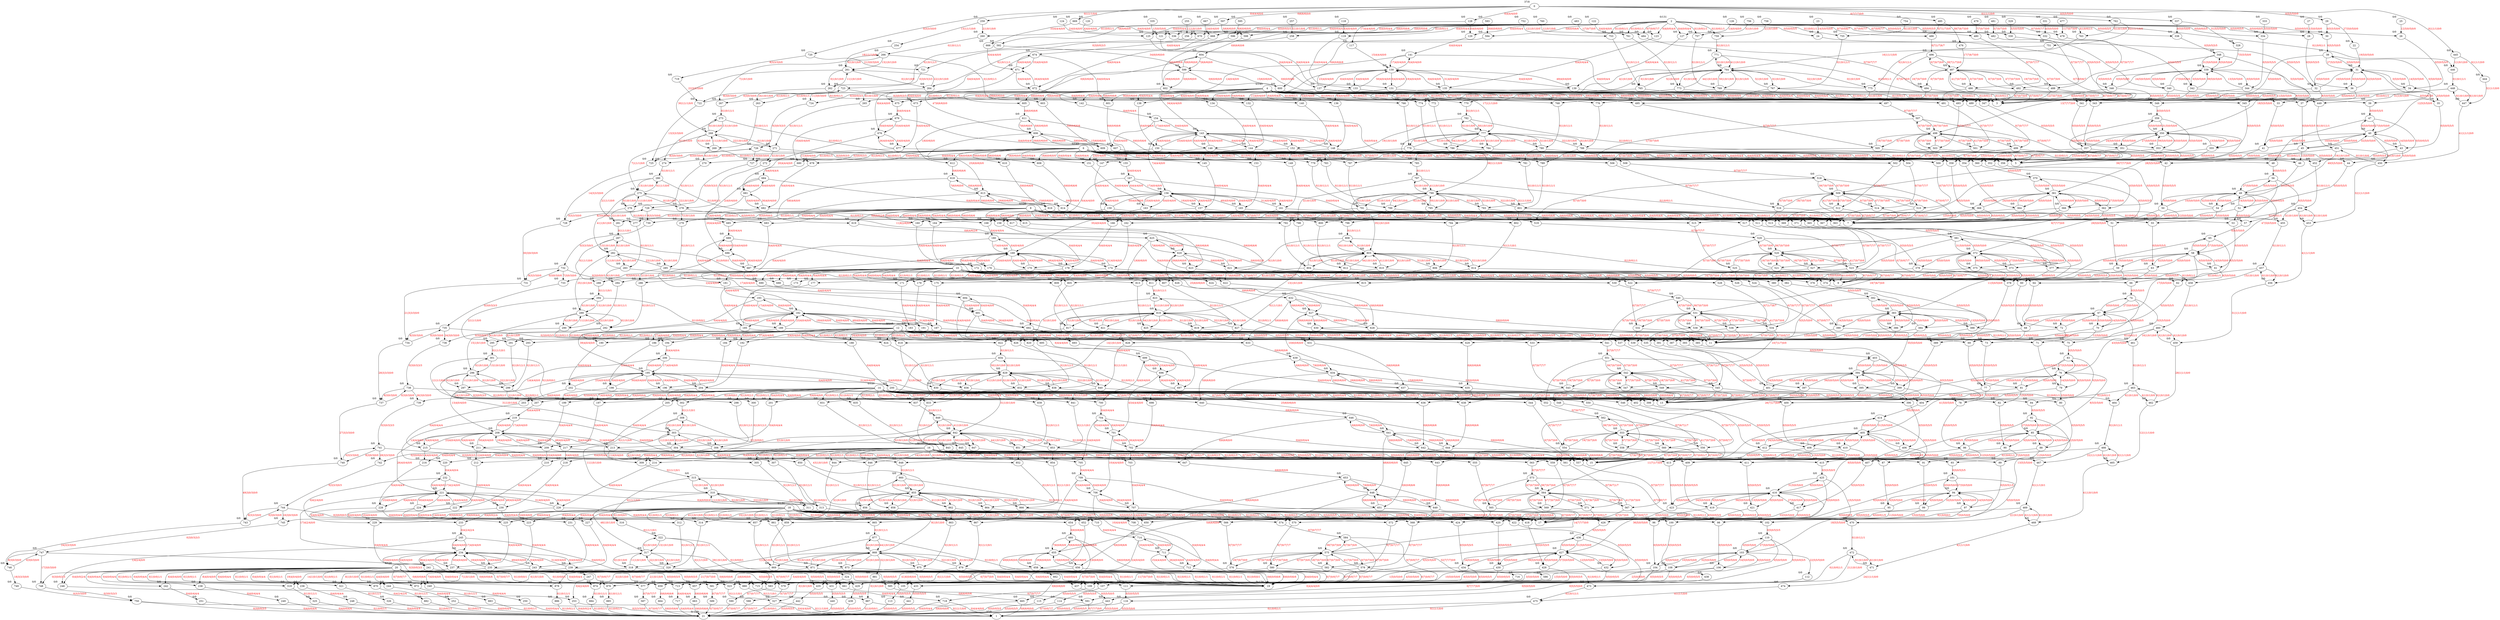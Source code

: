 digraph G {
887 [ xlabel="0/0" ]
886 [ xlabel="0/0" ]
885 [ xlabel="0/0" ]
884 [ xlabel="0/0" ]
883 [ xlabel="0/0" ]
882 [ xlabel="0/0" ]
881 [ xlabel="0/0" ]
880 [ xlabel="0/0" ]
879 [ xlabel="0/0" ]
878 [ xlabel="0/0" ]
877 [ xlabel="0/0" ]
876 [ xlabel="0/0" ]
875 [ xlabel="0/0" ]
874 [ xlabel="0/0" ]
873 [ xlabel="0/0" ]
872 [ xlabel="0/0" ]
871 [ xlabel="0/0" ]
870 [ xlabel="0/0" ]
869 [ xlabel="0/0" ]
868 [ xlabel="0/0" ]
867 [ xlabel="0/0" ]
866 [ xlabel="0/0" ]
865 [ xlabel="0/0" ]
864 [ xlabel="0/0" ]
863 [ xlabel="0/0" ]
862 [ xlabel="0/0" ]
861 [ xlabel="0/0" ]
860 [ xlabel="0/0" ]
859 [ xlabel="0/0" ]
858 [ xlabel="0/0" ]
857 [ xlabel="0/0" ]
856 [ xlabel="0/0" ]
855 [ xlabel="0/0" ]
854 [ xlabel="0/0" ]
853 [ xlabel="0/0" ]
852 [ xlabel="0/0" ]
851 [ xlabel="0/0" ]
850 [ xlabel="0/0" ]
849 [ xlabel="0/0" ]
848 [ xlabel="0/0" ]
847 [ xlabel="0/0" ]
846 [ xlabel="0/0" ]
845 [ xlabel="0/0" ]
844 [ xlabel="0/0" ]
843 [ xlabel="0/0" ]
842 [ xlabel="0/0" ]
841 [ xlabel="0/0" ]
840 [ xlabel="0/0" ]
839 [ xlabel="0/0" ]
838 [ xlabel="0/0" ]
837 [ xlabel="0/0" ]
836 [ xlabel="0/0" ]
835 [ xlabel="0/0" ]
834 [ xlabel="0/0" ]
833 [ xlabel="0/0" ]
832 [ xlabel="0/0" ]
831 [ xlabel="0/0" ]
830 [ xlabel="0/0" ]
829 [ xlabel="0/0" ]
828 [ xlabel="0/0" ]
827 [ xlabel="0/0" ]
826 [ xlabel="0/0" ]
825 [ xlabel="0/0" ]
824 [ xlabel="0/0" ]
823 [ xlabel="0/0" ]
822 [ xlabel="0/0" ]
821 [ xlabel="0/0" ]
820 [ xlabel="0/0" ]
819 [ xlabel="0/0" ]
818 [ xlabel="0/0" ]
817 [ xlabel="0/0" ]
816 [ xlabel="0/0" ]
815 [ xlabel="0/0" ]
814 [ xlabel="0/0" ]
813 [ xlabel="0/0" ]
812 [ xlabel="0/0" ]
811 [ xlabel="0/0" ]
810 [ xlabel="0/0" ]
809 [ xlabel="0/0" ]
808 [ xlabel="0/0" ]
807 [ xlabel="0/0" ]
806 [ xlabel="0/0" ]
805 [ xlabel="0/0" ]
804 [ xlabel="0/0" ]
803 [ xlabel="0/0" ]
802 [ xlabel="0/0" ]
801 [ xlabel="0/0" ]
800 [ xlabel="0/0" ]
799 [ xlabel="0/0" ]
798 [ xlabel="0/0" ]
797 [ xlabel="0/0" ]
796 [ xlabel="0/0" ]
795 [ xlabel="0/0" ]
794 [ xlabel="0/0" ]
793 [ xlabel="0/0" ]
792 [ xlabel="0/0" ]
791 [ xlabel="0/0" ]
790 [ xlabel="0/0" ]
789 [ xlabel="0/0" ]
788 [ xlabel="0/0" ]
787 [ xlabel="0/0" ]
786 [ xlabel="0/0" ]
785 [ xlabel="0/0" ]
784 [ xlabel="0/0" ]
783 [ xlabel="0/0" ]
782 [ xlabel="0/0" ]
781 [ xlabel="0/0" ]
780 [ xlabel="0/0" ]
779 [ xlabel="0/0" ]
778 [ xlabel="0/0" ]
777 [ xlabel="0/0" ]
776 [ xlabel="0/0" ]
775 [ xlabel="0/0" ]
774 [ xlabel="0/0" ]
773 [ xlabel="0/0" ]
772 [ xlabel="0/0" ]
771 [ xlabel="0/0" ]
770 [ xlabel="0/0" ]
769 [ xlabel="0/0" ]
768 [ xlabel="0/0" ]
767 [ xlabel="0/0" ]
766 [ xlabel="0/0" ]
765 [ xlabel="0/0" ]
764 [ xlabel="0/0" ]
763 [ xlabel="0/0" ]
762 [ xlabel="0/0" ]
761 [ xlabel="0/0" ]
760 [ xlabel="0/0" ]
759 [ xlabel="0/0" ]
758 [ xlabel="0/0" ]
757 [ xlabel="0/0" ]
756 [ xlabel="0/0" ]
755 [ xlabel="0/0" ]
754 [ xlabel="0/0" ]
753 [ xlabel="0/0" ]
752 [ xlabel="0/0" ]
751 [ xlabel="0/0" ]
750 [ xlabel="0/0" ]
749 [ xlabel="0/0" ]
748 [ xlabel="0/0" ]
747 [ xlabel="0/0" ]
746 [ xlabel="0/0" ]
745 [ xlabel="0/0" ]
744 [ xlabel="0/0" ]
743 [ xlabel="0/0" ]
742 [ xlabel="0/0" ]
741 [ xlabel="0/0" ]
740 [ xlabel="0/0" ]
739 [ xlabel="0/0" ]
738 [ xlabel="0/0" ]
737 [ xlabel="0/0" ]
736 [ xlabel="0/0" ]
735 [ xlabel="0/0" ]
734 [ xlabel="0/0" ]
733 [ xlabel="0/0" ]
732 [ xlabel="0/0" ]
731 [ xlabel="0/0" ]
730 [ xlabel="0/0" ]
729 [ xlabel="0/0" ]
728 [ xlabel="0/0" ]
727 [ xlabel="0/0" ]
726 [ xlabel="0/0" ]
725 [ xlabel="0/0" ]
724 [ xlabel="0/0" ]
723 [ xlabel="0/0" ]
722 [ xlabel="0/0" ]
721 [ xlabel="0/0" ]
720 [ xlabel="0/0" ]
719 [ xlabel="0/0" ]
718 [ xlabel="0/0" ]
717 [ xlabel="0/0" ]
716 [ xlabel="0/0" ]
715 [ xlabel="0/0" ]
714 [ xlabel="0/0" ]
713 [ xlabel="0/0" ]
712 [ xlabel="0/0" ]
711 [ xlabel="0/0" ]
710 [ xlabel="0/0" ]
709 [ xlabel="0/0" ]
708 [ xlabel="0/0" ]
707 [ xlabel="0/0" ]
706 [ xlabel="0/0" ]
705 [ xlabel="0/0" ]
704 [ xlabel="0/0" ]
703 [ xlabel="0/0" ]
702 [ xlabel="0/0" ]
701 [ xlabel="0/0" ]
700 [ xlabel="0/0" ]
699 [ xlabel="0/0" ]
698 [ xlabel="0/0" ]
697 [ xlabel="0/0" ]
696 [ xlabel="0/0" ]
695 [ xlabel="0/0" ]
694 [ xlabel="0/0" ]
693 [ xlabel="0/0" ]
692 [ xlabel="0/0" ]
691 [ xlabel="0/0" ]
690 [ xlabel="0/0" ]
689 [ xlabel="0/0" ]
688 [ xlabel="0/0" ]
687 [ xlabel="0/0" ]
686 [ xlabel="0/0" ]
685 [ xlabel="0/0" ]
684 [ xlabel="0/0" ]
683 [ xlabel="0/0" ]
682 [ xlabel="0/0" ]
681 [ xlabel="0/0" ]
680 [ xlabel="0/0" ]
679 [ xlabel="0/0" ]
678 [ xlabel="0/0" ]
677 [ xlabel="0/0" ]
676 [ xlabel="0/0" ]
675 [ xlabel="0/0" ]
674 [ xlabel="0/0" ]
673 [ xlabel="0/0" ]
672 [ xlabel="0/0" ]
671 [ xlabel="0/0" ]
670 [ xlabel="0/0" ]
669 [ xlabel="0/0" ]
668 [ xlabel="0/0" ]
667 [ xlabel="0/0" ]
666 [ xlabel="0/0" ]
665 [ xlabel="0/0" ]
664 [ xlabel="0/0" ]
663 [ xlabel="0/0" ]
662 [ xlabel="0/0" ]
661 [ xlabel="0/0" ]
660 [ xlabel="0/0" ]
659 [ xlabel="0/0" ]
658 [ xlabel="0/0" ]
657 [ xlabel="0/0" ]
656 [ xlabel="0/0" ]
655 [ xlabel="0/0" ]
654 [ xlabel="0/0" ]
653 [ xlabel="0/0" ]
652 [ xlabel="0/0" ]
651 [ xlabel="0/0" ]
650 [ xlabel="0/0" ]
649 [ xlabel="0/0" ]
648 [ xlabel="0/0" ]
647 [ xlabel="0/0" ]
646 [ xlabel="0/0" ]
645 [ xlabel="0/0" ]
644 [ xlabel="0/0" ]
643 [ xlabel="0/0" ]
642 [ xlabel="0/0" ]
641 [ xlabel="0/0" ]
640 [ xlabel="0/0" ]
639 [ xlabel="0/0" ]
638 [ xlabel="0/0" ]
637 [ xlabel="0/0" ]
636 [ xlabel="0/0" ]
635 [ xlabel="0/0" ]
634 [ xlabel="0/0" ]
633 [ xlabel="0/0" ]
632 [ xlabel="0/0" ]
631 [ xlabel="0/0" ]
630 [ xlabel="0/0" ]
629 [ xlabel="0/0" ]
628 [ xlabel="0/0" ]
627 [ xlabel="0/0" ]
626 [ xlabel="0/0" ]
625 [ xlabel="0/0" ]
624 [ xlabel="0/0" ]
623 [ xlabel="0/0" ]
622 [ xlabel="0/0" ]
621 [ xlabel="0/0" ]
620 [ xlabel="0/0" ]
619 [ xlabel="0/0" ]
618 [ xlabel="0/0" ]
617 [ xlabel="0/0" ]
616 [ xlabel="0/0" ]
615 [ xlabel="0/0" ]
614 [ xlabel="0/0" ]
613 [ xlabel="0/0" ]
612 [ xlabel="0/0" ]
611 [ xlabel="0/0" ]
610 [ xlabel="0/0" ]
609 [ xlabel="0/0" ]
608 [ xlabel="0/0" ]
607 [ xlabel="0/0" ]
606 [ xlabel="0/0" ]
605 [ xlabel="0/0" ]
604 [ xlabel="0/0" ]
603 [ xlabel="0/0" ]
602 [ xlabel="0/0" ]
601 [ xlabel="0/0" ]
600 [ xlabel="0/0" ]
599 [ xlabel="0/0" ]
598 [ xlabel="0/0" ]
597 [ xlabel="0/0" ]
596 [ xlabel="0/0" ]
595 [ xlabel="0/0" ]
594 [ xlabel="0/0" ]
593 [ xlabel="0/0" ]
592 [ xlabel="0/0" ]
591 [ xlabel="0/0" ]
590 [ xlabel="0/0" ]
589 [ xlabel="0/0" ]
588 [ xlabel="0/0" ]
587 [ xlabel="0/0" ]
586 [ xlabel="0/0" ]
585 [ xlabel="0/0" ]
584 [ xlabel="0/0" ]
583 [ xlabel="0/0" ]
582 [ xlabel="0/0" ]
581 [ xlabel="0/0" ]
580 [ xlabel="0/0" ]
579 [ xlabel="0/0" ]
578 [ xlabel="0/0" ]
577 [ xlabel="0/0" ]
576 [ xlabel="0/0" ]
575 [ xlabel="0/0" ]
574 [ xlabel="0/0" ]
573 [ xlabel="0/0" ]
572 [ xlabel="0/0" ]
571 [ xlabel="0/0" ]
570 [ xlabel="0/0" ]
569 [ xlabel="0/0" ]
568 [ xlabel="0/0" ]
567 [ xlabel="0/0" ]
566 [ xlabel="0/0" ]
565 [ xlabel="0/0" ]
564 [ xlabel="0/0" ]
563 [ xlabel="0/0" ]
562 [ xlabel="0/0" ]
561 [ xlabel="0/0" ]
560 [ xlabel="0/0" ]
559 [ xlabel="0/0" ]
558 [ xlabel="0/0" ]
557 [ xlabel="0/0" ]
556 [ xlabel="0/0" ]
555 [ xlabel="0/0" ]
554 [ xlabel="0/0" ]
553 [ xlabel="0/0" ]
552 [ xlabel="0/0" ]
551 [ xlabel="0/0" ]
550 [ xlabel="0/0" ]
549 [ xlabel="0/0" ]
548 [ xlabel="0/0" ]
547 [ xlabel="0/0" ]
546 [ xlabel="0/0" ]
545 [ xlabel="0/0" ]
544 [ xlabel="0/0" ]
543 [ xlabel="0/0" ]
542 [ xlabel="0/0" ]
541 [ xlabel="0/0" ]
540 [ xlabel="0/0" ]
539 [ xlabel="0/0" ]
538 [ xlabel="0/0" ]
537 [ xlabel="0/0" ]
536 [ xlabel="0/0" ]
535 [ xlabel="0/0" ]
534 [ xlabel="0/0" ]
533 [ xlabel="0/0" ]
532 [ xlabel="0/0" ]
531 [ xlabel="0/0" ]
530 [ xlabel="0/0" ]
529 [ xlabel="0/0" ]
528 [ xlabel="0/0" ]
527 [ xlabel="0/0" ]
526 [ xlabel="0/0" ]
525 [ xlabel="0/0" ]
524 [ xlabel="0/0" ]
523 [ xlabel="0/0" ]
522 [ xlabel="0/0" ]
521 [ xlabel="0/0" ]
520 [ xlabel="0/0" ]
519 [ xlabel="0/0" ]
518 [ xlabel="0/0" ]
517 [ xlabel="0/0" ]
516 [ xlabel="0/0" ]
515 [ xlabel="0/0" ]
514 [ xlabel="0/0" ]
513 [ xlabel="0/0" ]
512 [ xlabel="0/0" ]
511 [ xlabel="0/0" ]
510 [ xlabel="0/0" ]
509 [ xlabel="0/0" ]
508 [ xlabel="0/0" ]
507 [ xlabel="0/0" ]
506 [ xlabel="0/0" ]
505 [ xlabel="0/0" ]
504 [ xlabel="0/0" ]
503 [ xlabel="0/0" ]
502 [ xlabel="0/0" ]
501 [ xlabel="0/0" ]
500 [ xlabel="0/0" ]
499 [ xlabel="0/0" ]
498 [ xlabel="0/0" ]
497 [ xlabel="0/0" ]
496 [ xlabel="0/0" ]
495 [ xlabel="0/0" ]
494 [ xlabel="0/0" ]
493 [ xlabel="0/0" ]
492 [ xlabel="0/0" ]
491 [ xlabel="0/0" ]
490 [ xlabel="0/0" ]
489 [ xlabel="0/0" ]
488 [ xlabel="0/0" ]
487 [ xlabel="0/0" ]
486 [ xlabel="0/0" ]
485 [ xlabel="0/0" ]
484 [ xlabel="0/0" ]
483 [ xlabel="0/0" ]
482 [ xlabel="0/0" ]
481 [ xlabel="0/0" ]
480 [ xlabel="0/0" ]
479 [ xlabel="0/0" ]
478 [ xlabel="0/0" ]
477 [ xlabel="0/0" ]
476 [ xlabel="0/0" ]
475 [ xlabel="0/0" ]
474 [ xlabel="0/0" ]
473 [ xlabel="0/0" ]
472 [ xlabel="0/0" ]
471 [ xlabel="0/0" ]
470 [ xlabel="0/0" ]
469 [ xlabel="0/0" ]
468 [ xlabel="0/0" ]
467 [ xlabel="0/0" ]
466 [ xlabel="0/0" ]
465 [ xlabel="0/0" ]
464 [ xlabel="0/0" ]
463 [ xlabel="0/0" ]
462 [ xlabel="0/0" ]
461 [ xlabel="0/0" ]
460 [ xlabel="0/0" ]
459 [ xlabel="0/0" ]
458 [ xlabel="0/0" ]
457 [ xlabel="0/0" ]
456 [ xlabel="0/0" ]
455 [ xlabel="0/0" ]
454 [ xlabel="0/0" ]
453 [ xlabel="0/0" ]
452 [ xlabel="0/0" ]
451 [ xlabel="0/0" ]
450 [ xlabel="0/0" ]
449 [ xlabel="0/0" ]
448 [ xlabel="0/0" ]
447 [ xlabel="0/0" ]
446 [ xlabel="0/0" ]
445 [ xlabel="0/0" ]
444 [ xlabel="0/0" ]
443 [ xlabel="0/0" ]
442 [ xlabel="0/0" ]
441 [ xlabel="0/0" ]
440 [ xlabel="0/0" ]
439 [ xlabel="0/0" ]
438 [ xlabel="0/0" ]
437 [ xlabel="0/0" ]
436 [ xlabel="0/0" ]
435 [ xlabel="0/0" ]
434 [ xlabel="0/0" ]
433 [ xlabel="0/0" ]
432 [ xlabel="0/0" ]
431 [ xlabel="0/0" ]
430 [ xlabel="0/0" ]
429 [ xlabel="0/0" ]
428 [ xlabel="0/0" ]
427 [ xlabel="0/0" ]
426 [ xlabel="0/0" ]
425 [ xlabel="0/0" ]
424 [ xlabel="0/0" ]
423 [ xlabel="0/0" ]
422 [ xlabel="0/0" ]
421 [ xlabel="0/0" ]
420 [ xlabel="0/0" ]
419 [ xlabel="0/0" ]
418 [ xlabel="0/0" ]
417 [ xlabel="0/0" ]
416 [ xlabel="0/0" ]
415 [ xlabel="0/0" ]
414 [ xlabel="0/0" ]
413 [ xlabel="0/0" ]
412 [ xlabel="0/0" ]
411 [ xlabel="0/0" ]
410 [ xlabel="0/0" ]
409 [ xlabel="0/0" ]
408 [ xlabel="0/0" ]
407 [ xlabel="0/0" ]
406 [ xlabel="0/0" ]
405 [ xlabel="0/0" ]
404 [ xlabel="0/0" ]
403 [ xlabel="0/0" ]
402 [ xlabel="0/0" ]
401 [ xlabel="0/0" ]
400 [ xlabel="0/0" ]
399 [ xlabel="0/0" ]
398 [ xlabel="0/0" ]
397 [ xlabel="0/0" ]
396 [ xlabel="0/0" ]
395 [ xlabel="0/0" ]
394 [ xlabel="0/0" ]
393 [ xlabel="0/0" ]
392 [ xlabel="0/0" ]
391 [ xlabel="0/0" ]
390 [ xlabel="0/0" ]
389 [ xlabel="0/0" ]
388 [ xlabel="0/0" ]
387 [ xlabel="0/0" ]
386 [ xlabel="0/0" ]
385 [ xlabel="0/0" ]
384 [ xlabel="0/0" ]
383 [ xlabel="0/0" ]
382 [ xlabel="0/0" ]
381 [ xlabel="0/0" ]
380 [ xlabel="0/0" ]
379 [ xlabel="0/0" ]
378 [ xlabel="0/0" ]
377 [ xlabel="0/0" ]
376 [ xlabel="0/0" ]
375 [ xlabel="0/0" ]
374 [ xlabel="0/0" ]
373 [ xlabel="0/0" ]
372 [ xlabel="0/0" ]
371 [ xlabel="0/0" ]
370 [ xlabel="0/0" ]
369 [ xlabel="0/0" ]
368 [ xlabel="0/0" ]
367 [ xlabel="0/0" ]
366 [ xlabel="0/0" ]
365 [ xlabel="0/0" ]
364 [ xlabel="0/0" ]
363 [ xlabel="0/0" ]
362 [ xlabel="0/0" ]
361 [ xlabel="0/0" ]
360 [ xlabel="0/0" ]
359 [ xlabel="0/0" ]
358 [ xlabel="0/0" ]
357 [ xlabel="0/0" ]
356 [ xlabel="0/0" ]
355 [ xlabel="0/0" ]
354 [ xlabel="0/0" ]
353 [ xlabel="0/0" ]
352 [ xlabel="0/0" ]
351 [ xlabel="0/0" ]
350 [ xlabel="0/0" ]
349 [ xlabel="0/0" ]
348 [ xlabel="0/0" ]
347 [ xlabel="0/0" ]
346 [ xlabel="0/0" ]
345 [ xlabel="0/0" ]
344 [ xlabel="0/0" ]
343 [ xlabel="0/0" ]
342 [ xlabel="0/0" ]
341 [ xlabel="0/0" ]
340 [ xlabel="0/0" ]
339 [ xlabel="0/0" ]
338 [ xlabel="0/0" ]
337 [ xlabel="0/0" ]
336 [ xlabel="0/0" ]
335 [ xlabel="0/0" ]
334 [ xlabel="0/0" ]
333 [ xlabel="0/0" ]
332 [ xlabel="0/0" ]
331 [ xlabel="0/0" ]
330 [ xlabel="0/0" ]
329 [ xlabel="0/0" ]
328 [ xlabel="0/0" ]
327 [ xlabel="0/0" ]
326 [ xlabel="0/0" ]
325 [ xlabel="0/0" ]
324 [ xlabel="0/0" ]
323 [ xlabel="0/0" ]
322 [ xlabel="0/0" ]
321 [ xlabel="0/0" ]
320 [ xlabel="0/0" ]
319 [ xlabel="0/0" ]
318 [ xlabel="0/0" ]
317 [ xlabel="0/0" ]
316 [ xlabel="0/0" ]
315 [ xlabel="0/0" ]
314 [ xlabel="0/0" ]
313 [ xlabel="0/0" ]
312 [ xlabel="0/0" ]
311 [ xlabel="0/0" ]
310 [ xlabel="0/0" ]
309 [ xlabel="0/0" ]
308 [ xlabel="0/0" ]
307 [ xlabel="0/0" ]
306 [ xlabel="0/0" ]
305 [ xlabel="0/0" ]
304 [ xlabel="0/0" ]
303 [ xlabel="0/0" ]
302 [ xlabel="0/0" ]
301 [ xlabel="0/0" ]
300 [ xlabel="0/0" ]
299 [ xlabel="0/0" ]
298 [ xlabel="0/0" ]
297 [ xlabel="0/0" ]
296 [ xlabel="0/0" ]
295 [ xlabel="0/0" ]
294 [ xlabel="0/0" ]
293 [ xlabel="0/0" ]
292 [ xlabel="0/0" ]
291 [ xlabel="0/0" ]
290 [ xlabel="0/0" ]
289 [ xlabel="0/0" ]
288 [ xlabel="0/0" ]
287 [ xlabel="0/0" ]
286 [ xlabel="0/0" ]
285 [ xlabel="0/0" ]
284 [ xlabel="0/0" ]
283 [ xlabel="0/0" ]
282 [ xlabel="0/0" ]
281 [ xlabel="0/0" ]
280 [ xlabel="0/0" ]
279 [ xlabel="0/0" ]
278 [ xlabel="0/0" ]
277 [ xlabel="0/0" ]
276 [ xlabel="0/0" ]
275 [ xlabel="0/0" ]
274 [ xlabel="0/0" ]
273 [ xlabel="0/0" ]
272 [ xlabel="0/0" ]
271 [ xlabel="0/0" ]
270 [ xlabel="0/0" ]
269 [ xlabel="0/0" ]
268 [ xlabel="0/0" ]
267 [ xlabel="0/0" ]
266 [ xlabel="0/0" ]
265 [ xlabel="0/0" ]
264 [ xlabel="0/0" ]
263 [ xlabel="0/0" ]
262 [ xlabel="0/0" ]
261 [ xlabel="0/0" ]
260 [ xlabel="0/0" ]
259 [ xlabel="0/0" ]
258 [ xlabel="0/0" ]
257 [ xlabel="0/0" ]
256 [ xlabel="0/0" ]
255 [ xlabel="0/0" ]
254 [ xlabel="0/0" ]
253 [ xlabel="0/0" ]
252 [ xlabel="0/0" ]
251 [ xlabel="0/0" ]
250 [ xlabel="0/0" ]
249 [ xlabel="0/0" ]
248 [ xlabel="0/0" ]
247 [ xlabel="0/0" ]
246 [ xlabel="0/0" ]
245 [ xlabel="0/0" ]
244 [ xlabel="0/0" ]
243 [ xlabel="0/0" ]
242 [ xlabel="0/0" ]
241 [ xlabel="0/0" ]
240 [ xlabel="0/0" ]
239 [ xlabel="0/0" ]
238 [ xlabel="0/0" ]
237 [ xlabel="0/0" ]
236 [ xlabel="0/0" ]
235 [ xlabel="0/0" ]
234 [ xlabel="0/0" ]
233 [ xlabel="0/0" ]
232 [ xlabel="0/0" ]
231 [ xlabel="0/0" ]
230 [ xlabel="0/0" ]
229 [ xlabel="0/0" ]
228 [ xlabel="0/0" ]
227 [ xlabel="0/0" ]
226 [ xlabel="0/0" ]
225 [ xlabel="0/0" ]
224 [ xlabel="0/0" ]
223 [ xlabel="0/0" ]
222 [ xlabel="0/0" ]
221 [ xlabel="0/0" ]
220 [ xlabel="0/0" ]
219 [ xlabel="0/0" ]
218 [ xlabel="0/0" ]
217 [ xlabel="0/0" ]
216 [ xlabel="0/0" ]
215 [ xlabel="0/0" ]
214 [ xlabel="0/0" ]
213 [ xlabel="0/0" ]
212 [ xlabel="0/0" ]
211 [ xlabel="0/0" ]
210 [ xlabel="0/0" ]
209 [ xlabel="0/0" ]
208 [ xlabel="0/0" ]
207 [ xlabel="0/0" ]
206 [ xlabel="0/0" ]
205 [ xlabel="0/0" ]
204 [ xlabel="0/0" ]
203 [ xlabel="0/0" ]
202 [ xlabel="0/0" ]
201 [ xlabel="0/0" ]
200 [ xlabel="0/0" ]
199 [ xlabel="0/0" ]
198 [ xlabel="0/0" ]
197 [ xlabel="0/0" ]
196 [ xlabel="0/0" ]
195 [ xlabel="0/0" ]
194 [ xlabel="0/0" ]
193 [ xlabel="0/0" ]
192 [ xlabel="0/0" ]
191 [ xlabel="0/0" ]
190 [ xlabel="0/0" ]
189 [ xlabel="0/0" ]
188 [ xlabel="0/0" ]
187 [ xlabel="0/0" ]
186 [ xlabel="0/0" ]
185 [ xlabel="0/0" ]
184 [ xlabel="0/0" ]
183 [ xlabel="0/0" ]
182 [ xlabel="0/0" ]
181 [ xlabel="0/0" ]
180 [ xlabel="0/0" ]
179 [ xlabel="0/0" ]
178 [ xlabel="0/0" ]
177 [ xlabel="0/0" ]
176 [ xlabel="0/0" ]
175 [ xlabel="0/0" ]
174 [ xlabel="0/0" ]
173 [ xlabel="0/0" ]
172 [ xlabel="0/0" ]
171 [ xlabel="0/0" ]
170 [ xlabel="0/0" ]
169 [ xlabel="0/0" ]
168 [ xlabel="0/0" ]
167 [ xlabel="0/0" ]
166 [ xlabel="0/0" ]
165 [ xlabel="0/0" ]
164 [ xlabel="0/0" ]
163 [ xlabel="0/0" ]
162 [ xlabel="0/0" ]
161 [ xlabel="0/0" ]
160 [ xlabel="0/0" ]
159 [ xlabel="0/0" ]
158 [ xlabel="0/0" ]
157 [ xlabel="0/0" ]
156 [ xlabel="0/0" ]
155 [ xlabel="0/0" ]
154 [ xlabel="0/0" ]
153 [ xlabel="0/0" ]
152 [ xlabel="0/0" ]
151 [ xlabel="0/0" ]
150 [ xlabel="0/0" ]
149 [ xlabel="0/0" ]
148 [ xlabel="0/0" ]
147 [ xlabel="0/0" ]
146 [ xlabel="0/0" ]
145 [ xlabel="0/0" ]
144 [ xlabel="0/0" ]
143 [ xlabel="0/0" ]
142 [ xlabel="0/0" ]
141 [ xlabel="0/0" ]
140 [ xlabel="0/0" ]
139 [ xlabel="0/0" ]
138 [ xlabel="0/0" ]
137 [ xlabel="0/0" ]
136 [ xlabel="0/0" ]
135 [ xlabel="0/0" ]
134 [ xlabel="0/0" ]
133 [ xlabel="0/0" ]
132 [ xlabel="0/0" ]
131 [ xlabel="0/0" ]
130 [ xlabel="0/0" ]
129 [ xlabel="0/0" ]
128 [ xlabel="0/0" ]
127 [ xlabel="0/0" ]
126 [ xlabel="0/0" ]
125 [ xlabel="0/0" ]
124 [ xlabel="0/0" ]
123 [ xlabel="0/0" ]
122 [ xlabel="0/0" ]
121 [ xlabel="0/0" ]
120 [ xlabel="0/0" ]
119 [ xlabel="0/0" ]
118 [ xlabel="0/0" ]
117 [ xlabel="0/0" ]
116 [ xlabel="0/0" ]
115 [ xlabel="0/0" ]
114 [ xlabel="0/0" ]
113 [ xlabel="0/0" ]
112 [ xlabel="0/0" ]
111 [ xlabel="0/0" ]
110 [ xlabel="0/0" ]
109 [ xlabel="0/0" ]
108 [ xlabel="0/0" ]
107 [ xlabel="0/0" ]
106 [ xlabel="0/0" ]
105 [ xlabel="0/0" ]
104 [ xlabel="0/0" ]
103 [ xlabel="0/0" ]
102 [ xlabel="0/0" ]
101 [ xlabel="0/0" ]
100 [ xlabel="0/0" ]
99 [ xlabel="0/0" ]
98 [ xlabel="0/0" ]
97 [ xlabel="0/0" ]
96 [ xlabel="0/0" ]
95 [ xlabel="0/0" ]
94 [ xlabel="0/0" ]
93 [ xlabel="0/0" ]
92 [ xlabel="0/0" ]
91 [ xlabel="0/0" ]
90 [ xlabel="0/0" ]
89 [ xlabel="0/0" ]
88 [ xlabel="0/0" ]
87 [ xlabel="0/0" ]
86 [ xlabel="0/0" ]
85 [ xlabel="0/0" ]
84 [ xlabel="0/0" ]
83 [ xlabel="0/0" ]
82 [ xlabel="0/0" ]
81 [ xlabel="0/0" ]
80 [ xlabel="0/0" ]
79 [ xlabel="0/0" ]
78 [ xlabel="0/0" ]
77 [ xlabel="0/0" ]
76 [ xlabel="0/0" ]
75 [ xlabel="0/0" ]
74 [ xlabel="0/0" ]
73 [ xlabel="0/0" ]
72 [ xlabel="0/0" ]
71 [ xlabel="0/0" ]
70 [ xlabel="0/0" ]
69 [ xlabel="0/0" ]
68 [ xlabel="0/0" ]
67 [ xlabel="0/0" ]
66 [ xlabel="0/0" ]
65 [ xlabel="0/0" ]
64 [ xlabel="0/0" ]
63 [ xlabel="0/0" ]
62 [ xlabel="0/0" ]
61 [ xlabel="0/0" ]
60 [ xlabel="0/0" ]
59 [ xlabel="0/0" ]
58 [ xlabel="0/0" ]
57 [ xlabel="0/0" ]
56 [ xlabel="0/0" ]
55 [ xlabel="0/0" ]
54 [ xlabel="0/0" ]
53 [ xlabel="0/0" ]
52 [ xlabel="0/0" ]
51 [ xlabel="0/0" ]
50 [ xlabel="0/0" ]
49 [ xlabel="0/0" ]
48 [ xlabel="0/0" ]
47 [ xlabel="0/0" ]
46 [ xlabel="0/0" ]
45 [ xlabel="0/0" ]
44 [ xlabel="0/0" ]
43 [ xlabel="0/0" ]
42 [ xlabel="0/0" ]
41 [ xlabel="0/0" ]
40 [ xlabel="0/0" ]
39 [ xlabel="0/0" ]
38 [ xlabel="0/0" ]
37 [ xlabel="0/0" ]
36 [ xlabel="0/0" ]
35 [ xlabel="0/0" ]
34 [ xlabel="0/0" ]
33 [ xlabel="0/0" ]
32 [ xlabel="0/0" ]
31 [ xlabel="0/0" ]
30 [ xlabel="0/0" ]
29 [ xlabel="0/0" ]
28 [ xlabel="0/0" ]
27 [ xlabel="0/0" ]
26 [ xlabel="0/0" ]
25 [ xlabel="0/0" ]
24 [ xlabel="0/0" ]
23 [ xlabel="0/0" ]
22 [ xlabel="0/0" ]
21 [ xlabel="0/-128" ]
20 [ xlabel="0/128" ]
19 [ xlabel="0/-134" ]
18 [ xlabel="0/134" ]
17 [ xlabel="0/-107" ]
16 [ xlabel="0/107" ]
15 [ xlabel="0/-120" ]
14 [ xlabel="0/120" ]
13 [ xlabel="0/-115" ]
12 [ xlabel="0/115" ]
11 [ xlabel="0/-120" ]
10 [ xlabel="0/120" ]
9 [ xlabel="0/-120" ]
8 [ xlabel="0/120" ]
7 [ xlabel="0/-143" ]
6 [ xlabel="0/143" ]
5 [ xlabel="0/-143" ]
4 [ xlabel="0/143" ]
3 [ xlabel="0/-131" ]
2 [ xlabel="0/131" ]
1 [ xlabel="-37/0" ]
0 [ xlabel="37/0" ]
887 -> 21 [fontcolor=red, label="0|1|0/0|0/1" ]
880 -> 887 [fontcolor=red, label="0|1|1/1|0/1" ]
868 -> 881 [fontcolor=red, label="32|1|0/1|0/0" ]
887 -> 1 [fontcolor=red, label="0|1|1/1|0/0" ]
881 -> 887 [fontcolor=red, label="0|1|0/1|0/0" ]
886 -> 21 [fontcolor=red, label="0|1|0/0|1/1" ]
878 -> 886 [fontcolor=red, label="0|1|0/1|1/1" ]
885 -> 21 [fontcolor=red, label="0|1|0/0|1/1" ]
876 -> 885 [fontcolor=red, label="0|1|0/1|1/1" ]
884 -> 21 [fontcolor=red, label="0|1|0/0|1/1" ]
874 -> 884 [fontcolor=red, label="0|1|0/1|1/1" ]
883 -> 21 [fontcolor=red, label="0|1|0/0|1/1" ]
872 -> 883 [fontcolor=red, label="0|1|0/1|1/1" ]
882 -> 21 [fontcolor=red, label="0|1|0/0|1/1" ]
870 -> 882 [fontcolor=red, label="0|1|0/1|1/1" ]
20 -> 880 [fontcolor=red, label="0|1|0/0|0/1" ]
879 -> 880 [fontcolor=red, label="0|1|1/1|0/0" ]
867 -> 879 [fontcolor=red, label="0|1|1/1|0/1" ]
879 -> 19 [fontcolor=red, label="0|1|0/0|0/1" ]
868 -> 879 [fontcolor=red, label="0|1|0/1|0/0" ]
879 -> 868 [fontcolor=red, label="32|1|0/1|0/0" ]
20 -> 878 [fontcolor=red, label="0|1|0/0|1/1" ]
877 -> 878 [fontcolor=red, label="1|1|0/1|0/0" ]
865 -> 877 [fontcolor=red, label="0|1|0/1|1/1" ]
877 -> 19 [fontcolor=red, label="0|1|0/0|1/1" ]
868 -> 877 [fontcolor=red, label="0|1|0/1|0/0" ]
877 -> 868 [fontcolor=red, label="44|1|0/1|0/0" ]
20 -> 876 [fontcolor=red, label="0|1|0/0|1/1" ]
875 -> 876 [fontcolor=red, label="2|1|0/1|0/0" ]
863 -> 875 [fontcolor=red, label="0|1|0/1|1/1" ]
875 -> 19 [fontcolor=red, label="0|1|0/0|1/1" ]
868 -> 875 [fontcolor=red, label="0|1|0/1|0/0" ]
875 -> 868 [fontcolor=red, label="41|1|0/1|0/0" ]
20 -> 874 [fontcolor=red, label="0|1|0/0|1/1" ]
873 -> 874 [fontcolor=red, label="3|1|0/1|0/0" ]
861 -> 873 [fontcolor=red, label="0|1|0/1|1/1" ]
873 -> 19 [fontcolor=red, label="0|1|0/0|1/1" ]
868 -> 873 [fontcolor=red, label="0|1|0/1|0/0" ]
873 -> 868 [fontcolor=red, label="50|1|0/1|0/0" ]
20 -> 872 [fontcolor=red, label="0|1|0/0|1/1" ]
871 -> 872 [fontcolor=red, label="6|1|0/1|0/0" ]
859 -> 871 [fontcolor=red, label="0|1|0/1|1/1" ]
871 -> 19 [fontcolor=red, label="0|1|0/0|1/1" ]
868 -> 871 [fontcolor=red, label="0|1|0/1|0/0" ]
871 -> 868 [fontcolor=red, label="5|1|0/1|0/0" ]
20 -> 870 [fontcolor=red, label="0|1|0/0|1/1" ]
869 -> 870 [fontcolor=red, label="7|1|0/1|0/0" ]
857 -> 869 [fontcolor=red, label="0|1|0/1|1/1" ]
869 -> 19 [fontcolor=red, label="0|1|0/0|1/1" ]
868 -> 869 [fontcolor=red, label="0|1|0/1|0/0" ]
869 -> 868 [fontcolor=red, label="5|1|0/1|0/0" ]
855 -> 868 [fontcolor=red, label="9|1|0/1|0/0" ]
18 -> 867 [fontcolor=red, label="0|1|0/0|0/1" ]
866 -> 867 [fontcolor=red, label="0|1|1/1|0/0" ]
854 -> 866 [fontcolor=red, label="0|1|1/1|0/1" ]
866 -> 17 [fontcolor=red, label="0|1|0/0|0/1" ]
855 -> 866 [fontcolor=red, label="0|1|0/1|0/0" ]
866 -> 855 [fontcolor=red, label="32|1|0/1|0/0" ]
18 -> 865 [fontcolor=red, label="0|1|0/0|1/1" ]
864 -> 865 [fontcolor=red, label="1|1|0/1|0/0" ]
852 -> 864 [fontcolor=red, label="0|1|0/1|1/1" ]
864 -> 17 [fontcolor=red, label="0|1|0/0|1/1" ]
855 -> 864 [fontcolor=red, label="0|1|0/1|0/0" ]
864 -> 855 [fontcolor=red, label="44|1|0/1|0/0" ]
18 -> 863 [fontcolor=red, label="0|1|0/0|1/1" ]
862 -> 863 [fontcolor=red, label="2|1|0/1|0/0" ]
850 -> 862 [fontcolor=red, label="0|1|0/1|1/1" ]
862 -> 17 [fontcolor=red, label="0|1|0/0|1/1" ]
855 -> 862 [fontcolor=red, label="0|1|0/1|0/0" ]
862 -> 855 [fontcolor=red, label="41|1|0/1|0/0" ]
18 -> 861 [fontcolor=red, label="0|1|0/0|1/1" ]
860 -> 861 [fontcolor=red, label="3|1|0/1|0/0" ]
848 -> 860 [fontcolor=red, label="0|1|0/1|1/1" ]
860 -> 17 [fontcolor=red, label="0|1|0/0|1/1" ]
855 -> 860 [fontcolor=red, label="0|1|0/1|0/0" ]
860 -> 855 [fontcolor=red, label="50|1|0/1|0/0" ]
18 -> 859 [fontcolor=red, label="0|1|0/0|1/1" ]
858 -> 859 [fontcolor=red, label="5|1|0/1|0/0" ]
846 -> 858 [fontcolor=red, label="0|1|0/1|1/1" ]
858 -> 17 [fontcolor=red, label="0|1|0/0|1/1" ]
855 -> 858 [fontcolor=red, label="0|1|0/1|0/0" ]
858 -> 855 [fontcolor=red, label="5|1|0/1|0/0" ]
18 -> 857 [fontcolor=red, label="0|1|0/0|1/1" ]
856 -> 857 [fontcolor=red, label="7|1|0/1|0/0" ]
844 -> 856 [fontcolor=red, label="0|1|0/1|1/1" ]
856 -> 17 [fontcolor=red, label="0|1|0/0|1/1" ]
855 -> 856 [fontcolor=red, label="0|1|0/1|0/0" ]
856 -> 855 [fontcolor=red, label="5|1|0/1|0/0" ]
842 -> 855 [fontcolor=red, label="43|1|0/1|0/0" ]
16 -> 854 [fontcolor=red, label="0|1|0/0|0/1" ]
853 -> 854 [fontcolor=red, label="0|1|1/1|0/0" ]
841 -> 853 [fontcolor=red, label="0|1|1/1|0/1" ]
853 -> 15 [fontcolor=red, label="0|1|0/0|0/1" ]
842 -> 853 [fontcolor=red, label="0|1|0/1|0/0" ]
853 -> 842 [fontcolor=red, label="32|1|0/1|0/0" ]
16 -> 852 [fontcolor=red, label="0|1|0/0|1/1" ]
851 -> 852 [fontcolor=red, label="1|1|0/1|0/0" ]
839 -> 851 [fontcolor=red, label="0|1|0/1|1/1" ]
851 -> 15 [fontcolor=red, label="0|1|0/0|1/1" ]
842 -> 851 [fontcolor=red, label="0|1|0/1|0/0" ]
851 -> 842 [fontcolor=red, label="44|1|0/1|0/0" ]
16 -> 850 [fontcolor=red, label="0|1|0/0|1/1" ]
849 -> 850 [fontcolor=red, label="2|1|0/1|0/0" ]
837 -> 849 [fontcolor=red, label="0|1|0/1|1/1" ]
849 -> 15 [fontcolor=red, label="0|1|0/0|1/1" ]
842 -> 849 [fontcolor=red, label="0|1|0/1|0/0" ]
849 -> 842 [fontcolor=red, label="41|1|0/1|0/0" ]
16 -> 848 [fontcolor=red, label="0|1|0/0|1/1" ]
847 -> 848 [fontcolor=red, label="3|1|0/1|0/0" ]
835 -> 847 [fontcolor=red, label="0|1|0/1|1/1" ]
847 -> 15 [fontcolor=red, label="0|1|0/0|1/1" ]
842 -> 847 [fontcolor=red, label="0|1|0/1|0/0" ]
847 -> 842 [fontcolor=red, label="50|1|0/1|0/0" ]
16 -> 846 [fontcolor=red, label="0|1|0/0|1/1" ]
845 -> 846 [fontcolor=red, label="14|1|0/1|0/0" ]
833 -> 845 [fontcolor=red, label="0|1|0/1|1/1" ]
845 -> 15 [fontcolor=red, label="0|1|0/0|1/1" ]
842 -> 845 [fontcolor=red, label="0|1|0/1|0/0" ]
845 -> 842 [fontcolor=red, label="5|1|0/1|0/0" ]
16 -> 844 [fontcolor=red, label="0|1|0/0|1/1" ]
843 -> 844 [fontcolor=red, label="31|1|0/1|0/0" ]
831 -> 843 [fontcolor=red, label="0|1|0/1|1/1" ]
843 -> 15 [fontcolor=red, label="0|1|0/0|1/1" ]
842 -> 843 [fontcolor=red, label="0|1|0/1|0/0" ]
843 -> 842 [fontcolor=red, label="5|1|0/1|0/0" ]
829 -> 842 [fontcolor=red, label="31|1|0/1|0/0" ]
14 -> 841 [fontcolor=red, label="0|1|0/0|0/1" ]
840 -> 841 [fontcolor=red, label="0|1|1/1|0/0" ]
828 -> 840 [fontcolor=red, label="0|1|1/1|0/1" ]
840 -> 13 [fontcolor=red, label="0|1|0/0|0/1" ]
829 -> 840 [fontcolor=red, label="0|1|0/1|0/0" ]
840 -> 829 [fontcolor=red, label="32|1|0/1|0/0" ]
14 -> 839 [fontcolor=red, label="0|1|0/0|1/1" ]
838 -> 839 [fontcolor=red, label="1|1|0/1|0/0" ]
826 -> 838 [fontcolor=red, label="0|1|0/1|1/1" ]
838 -> 13 [fontcolor=red, label="0|1|0/0|1/1" ]
829 -> 838 [fontcolor=red, label="0|1|0/1|0/0" ]
838 -> 829 [fontcolor=red, label="44|1|0/1|0/0" ]
14 -> 837 [fontcolor=red, label="0|1|0/0|1/1" ]
836 -> 837 [fontcolor=red, label="2|1|0/1|0/0" ]
824 -> 836 [fontcolor=red, label="0|1|0/1|1/1" ]
836 -> 13 [fontcolor=red, label="0|1|0/0|1/1" ]
829 -> 836 [fontcolor=red, label="0|1|0/1|0/0" ]
836 -> 829 [fontcolor=red, label="41|1|0/1|0/0" ]
14 -> 835 [fontcolor=red, label="0|1|0/0|1/1" ]
834 -> 835 [fontcolor=red, label="3|1|0/1|0/0" ]
822 -> 834 [fontcolor=red, label="0|1|0/1|1/1" ]
834 -> 13 [fontcolor=red, label="0|1|0/0|1/1" ]
829 -> 834 [fontcolor=red, label="0|1|0/1|0/0" ]
834 -> 829 [fontcolor=red, label="50|1|0/1|0/0" ]
14 -> 833 [fontcolor=red, label="0|1|0/0|1/1" ]
832 -> 833 [fontcolor=red, label="8|1|0/1|0/0" ]
820 -> 832 [fontcolor=red, label="0|1|0/1|1/1" ]
832 -> 13 [fontcolor=red, label="0|1|0/0|1/1" ]
829 -> 832 [fontcolor=red, label="0|1|0/1|0/0" ]
832 -> 829 [fontcolor=red, label="5|1|0/1|0/0" ]
14 -> 831 [fontcolor=red, label="0|1|0/0|1/1" ]
830 -> 831 [fontcolor=red, label="19|1|0/1|0/0" ]
818 -> 830 [fontcolor=red, label="0|1|0/1|1/1" ]
830 -> 13 [fontcolor=red, label="0|1|0/0|1/1" ]
829 -> 830 [fontcolor=red, label="0|1|0/1|0/0" ]
830 -> 829 [fontcolor=red, label="5|1|0/1|0/0" ]
816 -> 829 [fontcolor=red, label="14|1|0/1|0/0" ]
12 -> 828 [fontcolor=red, label="0|1|0/0|0/1" ]
827 -> 828 [fontcolor=red, label="0|1|1/1|0/0" ]
815 -> 827 [fontcolor=red, label="0|1|1/1|0/1" ]
827 -> 11 [fontcolor=red, label="0|1|0/0|0/1" ]
816 -> 827 [fontcolor=red, label="0|1|0/1|0/0" ]
827 -> 816 [fontcolor=red, label="32|1|0/1|0/0" ]
12 -> 826 [fontcolor=red, label="0|1|0/0|1/1" ]
825 -> 826 [fontcolor=red, label="1|1|0/1|0/0" ]
813 -> 825 [fontcolor=red, label="0|1|0/1|1/1" ]
825 -> 11 [fontcolor=red, label="0|1|0/0|1/1" ]
816 -> 825 [fontcolor=red, label="0|1|0/1|0/0" ]
825 -> 816 [fontcolor=red, label="44|1|0/1|0/0" ]
12 -> 824 [fontcolor=red, label="0|1|0/0|1/1" ]
823 -> 824 [fontcolor=red, label="5|1|0/1|0/0" ]
811 -> 823 [fontcolor=red, label="0|1|0/1|1/1" ]
823 -> 11 [fontcolor=red, label="0|1|0/0|1/1" ]
816 -> 823 [fontcolor=red, label="0|1|0/1|0/0" ]
823 -> 816 [fontcolor=red, label="41|1|0/1|0/0" ]
12 -> 822 [fontcolor=red, label="0|1|0/0|1/1" ]
821 -> 822 [fontcolor=red, label="6|1|0/1|0/0" ]
809 -> 821 [fontcolor=red, label="0|1|0/1|1/1" ]
821 -> 11 [fontcolor=red, label="0|1|0/0|1/1" ]
816 -> 821 [fontcolor=red, label="0|1|0/1|0/0" ]
821 -> 816 [fontcolor=red, label="50|1|0/1|0/0" ]
12 -> 820 [fontcolor=red, label="0|1|0/0|1/1" ]
819 -> 820 [fontcolor=red, label="8|1|0/1|0/0" ]
807 -> 819 [fontcolor=red, label="0|1|0/1|1/1" ]
819 -> 11 [fontcolor=red, label="0|1|0/0|1/1" ]
816 -> 819 [fontcolor=red, label="0|1|0/1|0/0" ]
819 -> 816 [fontcolor=red, label="5|1|0/1|0/0" ]
12 -> 818 [fontcolor=red, label="0|1|0/0|1/1" ]
817 -> 818 [fontcolor=red, label="9|1|0/1|0/0" ]
805 -> 817 [fontcolor=red, label="0|1|0/1|1/1" ]
817 -> 11 [fontcolor=red, label="0|1|0/0|1/1" ]
816 -> 817 [fontcolor=red, label="0|1|0/1|0/0" ]
817 -> 816 [fontcolor=red, label="5|1|0/1|0/0" ]
803 -> 816 [fontcolor=red, label="13|1|0/1|0/0" ]
10 -> 815 [fontcolor=red, label="0|1|0/0|0/1" ]
814 -> 815 [fontcolor=red, label="1|1|1/1|0/0" ]
802 -> 814 [fontcolor=red, label="0|1|1/1|0/1" ]
814 -> 9 [fontcolor=red, label="0|1|0/0|0/1" ]
803 -> 814 [fontcolor=red, label="0|1|0/1|0/0" ]
814 -> 803 [fontcolor=red, label="32|1|0/1|0/0" ]
10 -> 813 [fontcolor=red, label="0|1|0/0|1/1" ]
812 -> 813 [fontcolor=red, label="3|1|0/1|0/0" ]
800 -> 812 [fontcolor=red, label="0|1|0/1|1/1" ]
812 -> 9 [fontcolor=red, label="0|1|0/0|1/1" ]
803 -> 812 [fontcolor=red, label="0|1|0/1|0/0" ]
812 -> 803 [fontcolor=red, label="44|1|0/1|0/0" ]
10 -> 811 [fontcolor=red, label="0|1|0/0|1/1" ]
810 -> 811 [fontcolor=red, label="5|1|0/1|0/0" ]
798 -> 810 [fontcolor=red, label="0|1|0/1|1/1" ]
810 -> 9 [fontcolor=red, label="0|1|0/0|1/1" ]
803 -> 810 [fontcolor=red, label="0|1|0/1|0/0" ]
810 -> 803 [fontcolor=red, label="41|1|0/1|0/0" ]
10 -> 809 [fontcolor=red, label="0|1|0/0|1/1" ]
808 -> 809 [fontcolor=red, label="6|1|0/1|0/0" ]
796 -> 808 [fontcolor=red, label="0|1|0/1|1/1" ]
808 -> 9 [fontcolor=red, label="0|1|0/0|1/1" ]
803 -> 808 [fontcolor=red, label="0|1|0/1|0/0" ]
808 -> 803 [fontcolor=red, label="50|1|0/1|0/0" ]
10 -> 807 [fontcolor=red, label="0|1|0/0|1/1" ]
806 -> 807 [fontcolor=red, label="7|1|0/1|0/0" ]
794 -> 806 [fontcolor=red, label="0|1|0/1|1/1" ]
806 -> 9 [fontcolor=red, label="0|1|0/0|1/1" ]
803 -> 806 [fontcolor=red, label="0|1|0/1|0/0" ]
806 -> 803 [fontcolor=red, label="5|1|0/1|0/0" ]
10 -> 805 [fontcolor=red, label="0|1|0/0|1/1" ]
804 -> 805 [fontcolor=red, label="8|1|0/1|0/0" ]
792 -> 804 [fontcolor=red, label="0|1|0/1|1/1" ]
804 -> 9 [fontcolor=red, label="0|1|0/0|1/1" ]
803 -> 804 [fontcolor=red, label="0|1|0/1|0/0" ]
804 -> 803 [fontcolor=red, label="5|1|0/1|0/0" ]
790 -> 803 [fontcolor=red, label="35|1|0/1|0/0" ]
8 -> 802 [fontcolor=red, label="0|1|0/0|0/1" ]
801 -> 802 [fontcolor=red, label="1|1|1/1|0/0" ]
789 -> 801 [fontcolor=red, label="0|1|0/1|1/1" ]
801 -> 7 [fontcolor=red, label="0|1|0/0|1/1" ]
790 -> 801 [fontcolor=red, label="0|1|1/1|0/0" ]
801 -> 790 [fontcolor=red, label="32|1|0/1|0/0" ]
8 -> 800 [fontcolor=red, label="0|1|0/0|1/1" ]
799 -> 800 [fontcolor=red, label="2|1|0/1|0/0" ]
787 -> 799 [fontcolor=red, label="0|1|0/1|1/1" ]
799 -> 7 [fontcolor=red, label="0|1|0/0|1/1" ]
790 -> 799 [fontcolor=red, label="0|1|0/1|0/0" ]
799 -> 790 [fontcolor=red, label="44|1|0/1|0/0" ]
8 -> 798 [fontcolor=red, label="0|1|0/0|1/1" ]
797 -> 798 [fontcolor=red, label="3|1|0/1|0/0" ]
785 -> 797 [fontcolor=red, label="0|1|0/1|1/1" ]
797 -> 7 [fontcolor=red, label="0|1|0/0|1/1" ]
790 -> 797 [fontcolor=red, label="0|1|0/1|0/0" ]
797 -> 790 [fontcolor=red, label="41|1|0/1|0/0" ]
8 -> 796 [fontcolor=red, label="0|1|0/0|1/1" ]
795 -> 796 [fontcolor=red, label="6|1|0/1|0/0" ]
783 -> 795 [fontcolor=red, label="0|1|0/1|1/1" ]
795 -> 7 [fontcolor=red, label="0|1|0/0|1/1" ]
790 -> 795 [fontcolor=red, label="0|1|0/1|0/0" ]
795 -> 790 [fontcolor=red, label="50|1|0/1|0/0" ]
8 -> 794 [fontcolor=red, label="0|1|0/0|1/1" ]
793 -> 794 [fontcolor=red, label="8|1|0/1|0/0" ]
781 -> 793 [fontcolor=red, label="0|1|0/1|1/1" ]
793 -> 7 [fontcolor=red, label="0|1|0/0|1/1" ]
790 -> 793 [fontcolor=red, label="0|1|0/1|0/0" ]
793 -> 790 [fontcolor=red, label="5|1|0/1|0/0" ]
8 -> 792 [fontcolor=red, label="0|1|0/0|1/1" ]
791 -> 792 [fontcolor=red, label="23|1|0/1|0/0" ]
779 -> 791 [fontcolor=red, label="0|1|0/1|1/1" ]
791 -> 7 [fontcolor=red, label="0|1|0/0|1/1" ]
790 -> 791 [fontcolor=red, label="0|1|0/1|0/0" ]
791 -> 790 [fontcolor=red, label="5|1|0/1|0/0" ]
777 -> 790 [fontcolor=red, label="38|1|1/1|0/0" ]
6 -> 789 [fontcolor=red, label="0|1|0/0|1/1" ]
788 -> 789 [fontcolor=red, label="0|1|0/1|0/0" ]
776 -> 788 [fontcolor=red, label="0|1|0/1|1/1" ]
788 -> 5 [fontcolor=red, label="0|1|0/0|1/1" ]
777 -> 788 [fontcolor=red, label="0|1|0/1|0/0" ]
788 -> 777 [fontcolor=red, label="32|1|0/1|0/0" ]
6 -> 787 [fontcolor=red, label="0|1|0/0|1/1" ]
786 -> 787 [fontcolor=red, label="2|1|0/1|0/0" ]
774 -> 786 [fontcolor=red, label="0|1|0/1|1/1" ]
786 -> 5 [fontcolor=red, label="0|1|0/0|1/1" ]
777 -> 786 [fontcolor=red, label="0|1|0/1|0/0" ]
786 -> 777 [fontcolor=red, label="44|1|0/1|0/0" ]
6 -> 785 [fontcolor=red, label="0|1|0/0|1/1" ]
784 -> 785 [fontcolor=red, label="10|1|0/1|0/0" ]
772 -> 784 [fontcolor=red, label="0|1|0/1|1/1" ]
784 -> 5 [fontcolor=red, label="0|1|0/0|1/1" ]
777 -> 784 [fontcolor=red, label="0|1|0/1|0/0" ]
784 -> 777 [fontcolor=red, label="41|1|0/1|0/0" ]
6 -> 783 [fontcolor=red, label="0|1|0/0|1/1" ]
782 -> 783 [fontcolor=red, label="19|1|0/1|0/0" ]
770 -> 782 [fontcolor=red, label="0|1|0/1|1/1" ]
782 -> 5 [fontcolor=red, label="0|1|0/0|1/1" ]
777 -> 782 [fontcolor=red, label="0|1|0/1|0/0" ]
782 -> 777 [fontcolor=red, label="50|1|0/1|0/0" ]
6 -> 781 [fontcolor=red, label="0|1|0/0|1/1" ]
780 -> 781 [fontcolor=red, label="30|1|0/1|0/0" ]
768 -> 780 [fontcolor=red, label="0|1|0/1|1/1" ]
780 -> 5 [fontcolor=red, label="0|1|0/0|1/1" ]
777 -> 780 [fontcolor=red, label="0|1|0/1|0/0" ]
780 -> 777 [fontcolor=red, label="5|1|0/1|0/0" ]
6 -> 779 [fontcolor=red, label="0|1|0/0|1/1" ]
778 -> 779 [fontcolor=red, label="37|1|0/1|0/0" ]
766 -> 778 [fontcolor=red, label="0|1|0/1|1/1" ]
778 -> 5 [fontcolor=red, label="0|1|0/0|1/1" ]
777 -> 778 [fontcolor=red, label="0|1|0/1|0/0" ]
778 -> 777 [fontcolor=red, label="5|1|0/1|0/0" ]
764 -> 777 [fontcolor=red, label="17|1|1/1|0/0" ]
4 -> 776 [fontcolor=red, label="0|1|0/0|1/1" ]
775 -> 776 [fontcolor=red, label="0|1|0/1|0/0" ]
763 -> 775 [fontcolor=red, label="0|1|0/1|1/1" ]
775 -> 3 [fontcolor=red, label="0|1|0/0|1/1" ]
764 -> 775 [fontcolor=red, label="0|1|0/1|0/0" ]
775 -> 764 [fontcolor=red, label="32|1|0/1|0/0" ]
4 -> 774 [fontcolor=red, label="0|1|0/0|1/1" ]
773 -> 774 [fontcolor=red, label="2|1|0/1|0/0" ]
761 -> 773 [fontcolor=red, label="0|1|0/1|1/1" ]
773 -> 3 [fontcolor=red, label="0|1|0/0|1/1" ]
764 -> 773 [fontcolor=red, label="0|1|0/1|0/0" ]
773 -> 764 [fontcolor=red, label="44|1|0/1|0/0" ]
4 -> 772 [fontcolor=red, label="0|1|0/0|1/1" ]
771 -> 772 [fontcolor=red, label="4|1|0/1|0/0" ]
759 -> 771 [fontcolor=red, label="0|1|0/1|1/1" ]
771 -> 3 [fontcolor=red, label="0|1|0/0|1/1" ]
764 -> 771 [fontcolor=red, label="0|1|0/1|0/0" ]
771 -> 764 [fontcolor=red, label="41|1|0/1|0/0" ]
4 -> 770 [fontcolor=red, label="0|1|0/0|1/1" ]
769 -> 770 [fontcolor=red, label="5|1|0/1|0/0" ]
757 -> 769 [fontcolor=red, label="0|1|0/1|1/1" ]
769 -> 3 [fontcolor=red, label="0|1|0/0|1/1" ]
764 -> 769 [fontcolor=red, label="0|1|0/1|0/0" ]
769 -> 764 [fontcolor=red, label="50|1|0/1|0/0" ]
4 -> 768 [fontcolor=red, label="0|1|0/0|1/1" ]
767 -> 768 [fontcolor=red, label="7|1|0/1|0/0" ]
755 -> 767 [fontcolor=red, label="0|1|0/1|1/1" ]
767 -> 3 [fontcolor=red, label="0|1|0/0|1/1" ]
764 -> 767 [fontcolor=red, label="0|1|0/1|0/0" ]
767 -> 764 [fontcolor=red, label="5|1|0/1|0/0" ]
4 -> 766 [fontcolor=red, label="0|1|0/0|1/1" ]
765 -> 766 [fontcolor=red, label="9|1|0/1|0/0" ]
753 -> 765 [fontcolor=red, label="0|1|0/1|1/1" ]
765 -> 3 [fontcolor=red, label="0|1|0/0|1/1" ]
764 -> 765 [fontcolor=red, label="0|1|0/1|0/0" ]
765 -> 764 [fontcolor=red, label="5|1|0/1|0/0" ]
751 -> 764 [fontcolor=red, label="16|1|1/1|0/0" ]
2 -> 763 [fontcolor=red, label="0|1|0/0|1/1" ]
762 -> 763 [fontcolor=red, label="0|1|0/1|0/0" ]
762 -> 751 [fontcolor=red, label="32|1|1/1|0/0" ]
0 -> 762 [fontcolor=red, label="0|1|1/1|0/0" ]
2 -> 761 [fontcolor=red, label="0|1|0/0|1/1" ]
760 -> 761 [fontcolor=red, label="1|1|0/1|0/0" ]
2 -> 759 [fontcolor=red, label="0|1|0/0|1/1" ]
758 -> 759 [fontcolor=red, label="2|1|0/1|0/0" ]
2 -> 757 [fontcolor=red, label="0|1|0/0|1/1" ]
756 -> 757 [fontcolor=red, label="3|1|0/1|0/0" ]
2 -> 755 [fontcolor=red, label="0|1|0/0|1/1" ]
754 -> 755 [fontcolor=red, label="8|1|0/1|0/0" ]
2 -> 753 [fontcolor=red, label="0|1|0/0|1/1" ]
752 -> 753 [fontcolor=red, label="12|1|0/1|0/0" ]
750 -> 21 [fontcolor=red, label="0|3|0/0|3/3" ]
748 -> 750 [fontcolor=red, label="0|3|0/3|3/3" ]
746 -> 749 [fontcolor=red, label="18|3|3/3|0/0" ]
750 -> 1 [fontcolor=red, label="0|3|3/3|0/0" ]
749 -> 750 [fontcolor=red, label="0|3|3/3|0/0" ]
20 -> 748 [fontcolor=red, label="0|3|0/0|3/3" ]
747 -> 748 [fontcolor=red, label="17|3|0/3|0/0" ]
745 -> 747 [fontcolor=red, label="0|3|0/3|3/3" ]
747 -> 19 [fontcolor=red, label="0|3|0/0|3/3" ]
746 -> 747 [fontcolor=red, label="0|3|0/3|0/0" ]
747 -> 746 [fontcolor=red, label="8|3|0/3|0/0" ]
743 -> 746 [fontcolor=red, label="24|3|3/3|0/0" ]
18 -> 745 [fontcolor=red, label="0|3|0/0|3/3" ]
744 -> 745 [fontcolor=red, label="16|3|0/3|0/0" ]
742 -> 744 [fontcolor=red, label="0|3|3/3|0/3" ]
744 -> 17 [fontcolor=red, label="0|3|0/0|0/3" ]
743 -> 744 [fontcolor=red, label="0|3|0/3|0/0" ]
744 -> 743 [fontcolor=red, label="8|3|3/3|0/0" ]
740 -> 743 [fontcolor=red, label="49|3|0/3|0/0" ]
16 -> 742 [fontcolor=red, label="0|3|0/0|0/3" ]
741 -> 742 [fontcolor=red, label="28|3|3/3|0/0" ]
739 -> 741 [fontcolor=red, label="0|3|0/3|3/3" ]
741 -> 15 [fontcolor=red, label="0|3|0/0|3/3" ]
740 -> 741 [fontcolor=red, label="0|3|3/3|0/0" ]
741 -> 740 [fontcolor=red, label="8|3|0/3|0/0" ]
737 -> 740 [fontcolor=red, label="27|3|3/3|0/0" ]
14 -> 739 [fontcolor=red, label="0|3|0/0|3/3" ]
738 -> 739 [fontcolor=red, label="26|3|0/3|0/0" ]
736 -> 738 [fontcolor=red, label="0|3|0/3|3/3" ]
738 -> 13 [fontcolor=red, label="0|3|0/0|3/3" ]
737 -> 738 [fontcolor=red, label="0|3|0/3|0/0" ]
738 -> 737 [fontcolor=red, label="8|3|0/3|0/0" ]
734 -> 737 [fontcolor=red, label="28|3|3/3|0/0" ]
12 -> 736 [fontcolor=red, label="0|3|0/0|3/3" ]
735 -> 736 [fontcolor=red, label="24|3|0/3|0/0" ]
733 -> 735 [fontcolor=red, label="0|3|0/3|3/3" ]
735 -> 11 [fontcolor=red, label="0|3|0/0|3/3" ]
734 -> 735 [fontcolor=red, label="0|3|0/3|0/0" ]
735 -> 734 [fontcolor=red, label="8|3|0/3|0/0" ]
731 -> 734 [fontcolor=red, label="21|3|3/3|0/0" ]
10 -> 733 [fontcolor=red, label="0|3|0/0|3/3" ]
732 -> 733 [fontcolor=red, label="7|3|0/3|0/0" ]
730 -> 732 [fontcolor=red, label="0|3|3/3|0/3" ]
732 -> 9 [fontcolor=red, label="0|3|0/0|0/3" ]
731 -> 732 [fontcolor=red, label="0|3|0/3|0/0" ]
732 -> 731 [fontcolor=red, label="8|3|3/3|0/0" ]
728 -> 731 [fontcolor=red, label="30|3|0/3|0/0" ]
8 -> 730 [fontcolor=red, label="0|3|0/0|0/3" ]
729 -> 730 [fontcolor=red, label="8|3|3/3|0/0" ]
727 -> 729 [fontcolor=red, label="0|3|0/3|3/3" ]
729 -> 7 [fontcolor=red, label="0|3|0/0|3/3" ]
728 -> 729 [fontcolor=red, label="0|3|3/3|0/0" ]
729 -> 728 [fontcolor=red, label="8|3|0/3|0/0" ]
725 -> 728 [fontcolor=red, label="14|3|3/3|0/0" ]
6 -> 727 [fontcolor=red, label="0|3|0/0|3/3" ]
726 -> 727 [fontcolor=red, label="10|3|0/3|0/0" ]
724 -> 726 [fontcolor=red, label="0|3|0/3|3/3" ]
726 -> 5 [fontcolor=red, label="0|3|0/0|3/3" ]
725 -> 726 [fontcolor=red, label="0|3|0/3|0/0" ]
726 -> 725 [fontcolor=red, label="8|3|0/3|0/0" ]
722 -> 725 [fontcolor=red, label="13|3|3/3|0/0" ]
4 -> 724 [fontcolor=red, label="0|3|0/0|3/3" ]
723 -> 724 [fontcolor=red, label="11|3|0/3|0/0" ]
721 -> 723 [fontcolor=red, label="0|3|0/3|3/3" ]
723 -> 3 [fontcolor=red, label="0|3|0/0|3/3" ]
722 -> 723 [fontcolor=red, label="0|3|0/3|0/0" ]
723 -> 722 [fontcolor=red, label="8|3|0/3|0/0" ]
719 -> 722 [fontcolor=red, label="22|3|3/3|0/0" ]
2 -> 721 [fontcolor=red, label="0|3|0/0|3/3" ]
720 -> 721 [fontcolor=red, label="21|3|0/3|0/0" ]
720 -> 719 [fontcolor=red, label="8|3|3/3|0/0" ]
0 -> 720 [fontcolor=red, label="0|3|3/3|0/0" ]
718 -> 21 [fontcolor=red, label="0|4|0/0|4/4" ]
715 -> 718 [fontcolor=red, label="0|4|0/4|4/4" ]
711 -> 716 [fontcolor=red, label="15|4|4/4|0/0" ]
718 -> 1 [fontcolor=red, label="0|4|4/4|0/0" ]
716 -> 718 [fontcolor=red, label="0|4|4/4|0/0" ]
717 -> 21 [fontcolor=red, label="0|4|0/0|4/4" ]
713 -> 717 [fontcolor=red, label="0|4|0/4|4/4" ]
20 -> 715 [fontcolor=red, label="0|4|0/0|4/4" ]
714 -> 715 [fontcolor=red, label="2|4|0/4|0/0" ]
710 -> 714 [fontcolor=red, label="0|4|0/4|4/4" ]
714 -> 19 [fontcolor=red, label="0|4|0/0|4/4" ]
711 -> 714 [fontcolor=red, label="0|4|0/4|0/0" ]
714 -> 711 [fontcolor=red, label="33|4|0/4|0/0" ]
20 -> 713 [fontcolor=red, label="0|4|0/0|4/4" ]
712 -> 713 [fontcolor=red, label="5|4|0/4|0/0" ]
708 -> 712 [fontcolor=red, label="0|4|0/4|4/4" ]
712 -> 19 [fontcolor=red, label="0|4|0/0|4/4" ]
711 -> 712 [fontcolor=red, label="0|4|0/4|0/0" ]
712 -> 711 [fontcolor=red, label="26|4|0/4|0/0" ]
706 -> 711 [fontcolor=red, label="10|4|4/4|0/0" ]
18 -> 710 [fontcolor=red, label="0|4|0/0|4/4" ]
709 -> 710 [fontcolor=red, label="0|4|0/4|0/0" ]
705 -> 709 [fontcolor=red, label="0|4|0/4|4/4" ]
709 -> 17 [fontcolor=red, label="0|4|0/0|4/4" ]
706 -> 709 [fontcolor=red, label="0|4|0/4|0/0" ]
709 -> 706 [fontcolor=red, label="33|4|0/4|0/0" ]
18 -> 708 [fontcolor=red, label="0|4|0/0|4/4" ]
707 -> 708 [fontcolor=red, label="2|4|0/4|0/0" ]
703 -> 707 [fontcolor=red, label="0|4|0/4|4/4" ]
707 -> 17 [fontcolor=red, label="0|4|0/0|4/4" ]
706 -> 707 [fontcolor=red, label="0|4|0/4|0/0" ]
707 -> 706 [fontcolor=red, label="26|4|0/4|0/0" ]
701 -> 706 [fontcolor=red, label="10|4|4/4|0/0" ]
16 -> 705 [fontcolor=red, label="0|4|0/0|4/4" ]
704 -> 705 [fontcolor=red, label="2|4|0/4|0/0" ]
700 -> 704 [fontcolor=red, label="0|4|0/4|4/4" ]
704 -> 15 [fontcolor=red, label="0|4|0/0|4/4" ]
701 -> 704 [fontcolor=red, label="0|4|0/4|0/0" ]
704 -> 701 [fontcolor=red, label="33|4|0/4|0/0" ]
16 -> 703 [fontcolor=red, label="0|4|0/0|4/4" ]
702 -> 703 [fontcolor=red, label="4|4|0/4|0/0" ]
698 -> 702 [fontcolor=red, label="0|4|0/4|4/4" ]
702 -> 15 [fontcolor=red, label="0|4|0/0|4/4" ]
701 -> 702 [fontcolor=red, label="0|4|0/4|0/0" ]
702 -> 701 [fontcolor=red, label="26|4|0/4|0/0" ]
696 -> 701 [fontcolor=red, label="43|4|4/4|0/0" ]
14 -> 700 [fontcolor=red, label="0|4|0/0|4/4" ]
699 -> 700 [fontcolor=red, label="4|4|0/4|0/0" ]
695 -> 699 [fontcolor=red, label="0|4|0/4|4/4" ]
699 -> 13 [fontcolor=red, label="0|4|0/0|4/4" ]
696 -> 699 [fontcolor=red, label="0|4|0/4|0/0" ]
699 -> 696 [fontcolor=red, label="33|4|0/4|0/0" ]
14 -> 698 [fontcolor=red, label="0|4|0/0|4/4" ]
697 -> 698 [fontcolor=red, label="5|4|0/4|0/0" ]
693 -> 697 [fontcolor=red, label="0|4|0/4|4/4" ]
697 -> 13 [fontcolor=red, label="0|4|0/0|4/4" ]
696 -> 697 [fontcolor=red, label="0|4|0/4|0/0" ]
697 -> 696 [fontcolor=red, label="26|4|0/4|0/0" ]
691 -> 696 [fontcolor=red, label="6|4|4/4|0/0" ]
12 -> 695 [fontcolor=red, label="0|4|0/0|4/4" ]
694 -> 695 [fontcolor=red, label="4|4|0/4|0/0" ]
690 -> 694 [fontcolor=red, label="0|4|0/4|4/4" ]
694 -> 11 [fontcolor=red, label="0|4|0/0|4/4" ]
691 -> 694 [fontcolor=red, label="0|4|0/4|0/0" ]
694 -> 691 [fontcolor=red, label="33|4|0/4|0/0" ]
12 -> 693 [fontcolor=red, label="0|4|0/0|4/4" ]
692 -> 693 [fontcolor=red, label="5|4|0/4|0/0" ]
688 -> 692 [fontcolor=red, label="0|4|0/4|4/4" ]
692 -> 11 [fontcolor=red, label="0|4|0/0|4/4" ]
691 -> 692 [fontcolor=red, label="0|4|0/4|0/0" ]
692 -> 691 [fontcolor=red, label="26|4|0/4|0/0" ]
686 -> 691 [fontcolor=red, label="2|4|4/4|0/0" ]
10 -> 690 [fontcolor=red, label="0|4|0/0|4/4" ]
689 -> 690 [fontcolor=red, label="0|4|0/4|0/0" ]
685 -> 689 [fontcolor=red, label="0|4|0/4|4/4" ]
689 -> 9 [fontcolor=red, label="0|4|0/0|4/4" ]
686 -> 689 [fontcolor=red, label="0|4|0/4|0/0" ]
689 -> 686 [fontcolor=red, label="33|4|0/4|0/0" ]
10 -> 688 [fontcolor=red, label="0|4|0/0|4/4" ]
687 -> 688 [fontcolor=red, label="1|4|0/4|0/0" ]
683 -> 687 [fontcolor=red, label="0|4|0/4|4/4" ]
687 -> 9 [fontcolor=red, label="0|4|0/0|4/4" ]
686 -> 687 [fontcolor=red, label="0|4|0/4|0/0" ]
687 -> 686 [fontcolor=red, label="26|4|0/4|0/0" ]
681 -> 686 [fontcolor=red, label="20|4|4/4|0/0" ]
8 -> 685 [fontcolor=red, label="0|4|0/0|4/4" ]
684 -> 685 [fontcolor=red, label="2|4|0/4|0/0" ]
680 -> 684 [fontcolor=red, label="0|4|0/4|4/4" ]
684 -> 7 [fontcolor=red, label="0|4|0/0|4/4" ]
681 -> 684 [fontcolor=red, label="0|4|0/4|0/0" ]
684 -> 681 [fontcolor=red, label="33|4|0/4|0/0" ]
8 -> 683 [fontcolor=red, label="0|4|0/0|4/4" ]
682 -> 683 [fontcolor=red, label="7|4|0/4|0/0" ]
678 -> 682 [fontcolor=red, label="0|4|0/4|4/4" ]
682 -> 7 [fontcolor=red, label="0|4|0/0|4/4" ]
681 -> 682 [fontcolor=red, label="0|4|0/4|0/0" ]
682 -> 681 [fontcolor=red, label="26|4|0/4|0/0" ]
676 -> 681 [fontcolor=red, label="20|4|4/4|0/0" ]
6 -> 680 [fontcolor=red, label="0|4|0/0|4/4" ]
679 -> 680 [fontcolor=red, label="10|4|0/4|0/0" ]
675 -> 679 [fontcolor=red, label="0|4|0/4|4/4" ]
679 -> 5 [fontcolor=red, label="0|4|0/0|4/4" ]
676 -> 679 [fontcolor=red, label="0|4|0/4|0/0" ]
679 -> 676 [fontcolor=red, label="33|4|0/4|0/0" ]
6 -> 678 [fontcolor=red, label="0|4|0/0|4/4" ]
677 -> 678 [fontcolor=red, label="11|4|0/4|0/0" ]
673 -> 677 [fontcolor=red, label="0|4|0/4|4/4" ]
677 -> 5 [fontcolor=red, label="0|4|0/0|4/4" ]
676 -> 677 [fontcolor=red, label="0|4|0/4|0/0" ]
677 -> 676 [fontcolor=red, label="26|4|0/4|0/0" ]
671 -> 676 [fontcolor=red, label="8|4|4/4|0/0" ]
4 -> 675 [fontcolor=red, label="0|4|0/0|4/4" ]
674 -> 675 [fontcolor=red, label="3|4|0/4|0/0" ]
670 -> 674 [fontcolor=red, label="0|4|0/4|4/4" ]
674 -> 3 [fontcolor=red, label="0|4|0/0|4/4" ]
671 -> 674 [fontcolor=red, label="0|4|0/4|0/0" ]
674 -> 671 [fontcolor=red, label="33|4|0/4|0/0" ]
4 -> 673 [fontcolor=red, label="0|4|0/0|4/4" ]
672 -> 673 [fontcolor=red, label="6|4|0/4|0/0" ]
668 -> 672 [fontcolor=red, label="0|4|0/4|4/4" ]
672 -> 3 [fontcolor=red, label="0|4|0/0|4/4" ]
671 -> 672 [fontcolor=red, label="0|4|0/4|0/0" ]
672 -> 671 [fontcolor=red, label="26|4|0/4|0/0" ]
666 -> 671 [fontcolor=red, label="6|4|4/4|0/0" ]
2 -> 670 [fontcolor=red, label="0|4|0/0|4/4" ]
669 -> 670 [fontcolor=red, label="0|4|0/4|0/0" ]
669 -> 666 [fontcolor=red, label="33|4|4/4|0/0" ]
0 -> 669 [fontcolor=red, label="0|4|4/4|0/0" ]
2 -> 668 [fontcolor=red, label="0|4|0/0|4/4" ]
667 -> 668 [fontcolor=red, label="2|4|0/4|0/0" ]
665 -> 21 [fontcolor=red, label="0|6|0/0|0/6" ]
661 -> 665 [fontcolor=red, label="0|6|6/6|0/6" ]
655 -> 662 [fontcolor=red, label="49|6|0/6|0/0" ]
665 -> 1 [fontcolor=red, label="0|6|6/6|0/0" ]
662 -> 665 [fontcolor=red, label="0|6|0/6|0/0" ]
664 -> 21 [fontcolor=red, label="0|6|0/0|6/6" ]
659 -> 664 [fontcolor=red, label="0|6|0/6|6/6" ]
663 -> 21 [fontcolor=red, label="0|6|0/0|6/6" ]
657 -> 663 [fontcolor=red, label="0|6|0/6|6/6" ]
20 -> 661 [fontcolor=red, label="0|6|0/0|0/6" ]
660 -> 661 [fontcolor=red, label="1|6|6/6|0/0" ]
654 -> 660 [fontcolor=red, label="0|6|0/6|6/6" ]
660 -> 19 [fontcolor=red, label="0|6|0/0|6/6" ]
655 -> 660 [fontcolor=red, label="0|6|6/6|0/0" ]
660 -> 655 [fontcolor=red, label="7|6|0/6|0/0" ]
20 -> 659 [fontcolor=red, label="0|6|0/0|6/6" ]
658 -> 659 [fontcolor=red, label="2|6|0/6|0/0" ]
652 -> 658 [fontcolor=red, label="0|6|0/6|6/6" ]
658 -> 19 [fontcolor=red, label="0|6|0/0|6/6" ]
655 -> 658 [fontcolor=red, label="0|6|0/6|0/0" ]
658 -> 655 [fontcolor=red, label="29|6|0/6|0/0" ]
20 -> 657 [fontcolor=red, label="0|6|0/0|6/6" ]
656 -> 657 [fontcolor=red, label="41|6|0/6|0/0" ]
650 -> 656 [fontcolor=red, label="0|6|0/6|6/6" ]
656 -> 19 [fontcolor=red, label="0|6|0/0|6/6" ]
655 -> 656 [fontcolor=red, label="0|6|0/6|0/0" ]
656 -> 655 [fontcolor=red, label="15|6|0/6|0/0" ]
648 -> 655 [fontcolor=red, label="5|6|6/6|0/0" ]
18 -> 654 [fontcolor=red, label="0|6|0/0|6/6" ]
653 -> 654 [fontcolor=red, label="0|6|0/6|0/0" ]
647 -> 653 [fontcolor=red, label="0|6|6/6|0/6" ]
653 -> 17 [fontcolor=red, label="0|6|0/0|0/6" ]
648 -> 653 [fontcolor=red, label="0|6|0/6|0/0" ]
653 -> 648 [fontcolor=red, label="7|6|6/6|0/0" ]
18 -> 652 [fontcolor=red, label="0|6|0/0|6/6" ]
651 -> 652 [fontcolor=red, label="1|6|0/6|0/0" ]
645 -> 651 [fontcolor=red, label="0|6|0/6|6/6" ]
651 -> 17 [fontcolor=red, label="0|6|0/0|6/6" ]
648 -> 651 [fontcolor=red, label="0|6|0/6|0/0" ]
651 -> 648 [fontcolor=red, label="29|6|0/6|0/0" ]
18 -> 650 [fontcolor=red, label="0|6|0/0|6/6" ]
649 -> 650 [fontcolor=red, label="2|6|0/6|0/0" ]
643 -> 649 [fontcolor=red, label="0|6|0/6|6/6" ]
649 -> 17 [fontcolor=red, label="0|6|0/0|6/6" ]
648 -> 649 [fontcolor=red, label="0|6|0/6|0/0" ]
649 -> 648 [fontcolor=red, label="15|6|0/6|0/0" ]
641 -> 648 [fontcolor=red, label="48|6|0/6|0/0" ]
16 -> 647 [fontcolor=red, label="0|6|0/0|0/6" ]
646 -> 647 [fontcolor=red, label="0|6|6/6|0/0" ]
640 -> 646 [fontcolor=red, label="0|6|6/6|0/6" ]
646 -> 15 [fontcolor=red, label="0|6|0/0|0/6" ]
641 -> 646 [fontcolor=red, label="0|6|0/6|0/0" ]
646 -> 641 [fontcolor=red, label="7|6|0/6|0/0" ]
16 -> 645 [fontcolor=red, label="0|6|0/0|6/6" ]
644 -> 645 [fontcolor=red, label="2|6|0/6|0/0" ]
638 -> 644 [fontcolor=red, label="0|6|0/6|6/6" ]
644 -> 15 [fontcolor=red, label="0|6|0/0|6/6" ]
641 -> 644 [fontcolor=red, label="0|6|0/6|0/0" ]
644 -> 641 [fontcolor=red, label="29|6|0/6|0/0" ]
16 -> 643 [fontcolor=red, label="0|6|0/0|6/6" ]
642 -> 643 [fontcolor=red, label="8|6|0/6|0/0" ]
636 -> 642 [fontcolor=red, label="0|6|0/6|6/6" ]
642 -> 15 [fontcolor=red, label="0|6|0/0|6/6" ]
641 -> 642 [fontcolor=red, label="0|6|0/6|0/0" ]
642 -> 641 [fontcolor=red, label="15|6|0/6|0/0" ]
634 -> 641 [fontcolor=red, label="25|6|0/6|0/0" ]
14 -> 640 [fontcolor=red, label="0|6|0/0|0/6" ]
639 -> 640 [fontcolor=red, label="0|6|6/6|0/0" ]
633 -> 639 [fontcolor=red, label="0|6|6/6|0/6" ]
639 -> 13 [fontcolor=red, label="0|6|0/0|0/6" ]
634 -> 639 [fontcolor=red, label="0|6|0/6|0/0" ]
639 -> 634 [fontcolor=red, label="7|6|0/6|0/0" ]
14 -> 638 [fontcolor=red, label="0|6|0/0|6/6" ]
637 -> 638 [fontcolor=red, label="1|6|0/6|0/0" ]
631 -> 637 [fontcolor=red, label="0|6|0/6|6/6" ]
637 -> 13 [fontcolor=red, label="0|6|0/0|6/6" ]
634 -> 637 [fontcolor=red, label="0|6|0/6|0/0" ]
637 -> 634 [fontcolor=red, label="29|6|0/6|0/0" ]
14 -> 636 [fontcolor=red, label="0|6|0/0|6/6" ]
635 -> 636 [fontcolor=red, label="2|6|0/6|0/0" ]
629 -> 635 [fontcolor=red, label="0|6|0/6|6/6" ]
635 -> 13 [fontcolor=red, label="0|6|0/0|6/6" ]
634 -> 635 [fontcolor=red, label="0|6|0/6|0/0" ]
635 -> 634 [fontcolor=red, label="15|6|0/6|0/0" ]
627 -> 634 [fontcolor=red, label="10|6|0/6|0/0" ]
12 -> 633 [fontcolor=red, label="0|6|0/0|0/6" ]
632 -> 633 [fontcolor=red, label="0|6|6/6|0/0" ]
626 -> 632 [fontcolor=red, label="0|6|6/6|0/6" ]
632 -> 11 [fontcolor=red, label="0|6|0/0|0/6" ]
627 -> 632 [fontcolor=red, label="0|6|0/6|0/0" ]
632 -> 627 [fontcolor=red, label="7|6|0/6|0/0" ]
12 -> 631 [fontcolor=red, label="0|6|0/0|6/6" ]
630 -> 631 [fontcolor=red, label="3|6|0/6|0/0" ]
624 -> 630 [fontcolor=red, label="0|6|0/6|6/6" ]
630 -> 11 [fontcolor=red, label="0|6|0/0|6/6" ]
627 -> 630 [fontcolor=red, label="0|6|0/6|0/0" ]
630 -> 627 [fontcolor=red, label="29|6|0/6|0/0" ]
12 -> 629 [fontcolor=red, label="0|6|0/0|6/6" ]
628 -> 629 [fontcolor=red, label="5|6|0/6|0/0" ]
622 -> 628 [fontcolor=red, label="0|6|0/6|6/6" ]
628 -> 11 [fontcolor=red, label="0|6|0/0|6/6" ]
627 -> 628 [fontcolor=red, label="0|6|0/6|0/0" ]
628 -> 627 [fontcolor=red, label="15|6|0/6|0/0" ]
620 -> 627 [fontcolor=red, label="25|6|0/6|0/0" ]
10 -> 626 [fontcolor=red, label="0|6|0/0|0/6" ]
625 -> 626 [fontcolor=red, label="1|6|6/6|0/0" ]
619 -> 625 [fontcolor=red, label="0|6|4/6|2/6" ]
625 -> 9 [fontcolor=red, label="0|6|0/0|2/6" ]
620 -> 625 [fontcolor=red, label="0|6|2/6|0/0" ]
625 -> 620 [fontcolor=red, label="7|6|0/6|0/0" ]
10 -> 624 [fontcolor=red, label="0|6|0/0|6/6" ]
623 -> 624 [fontcolor=red, label="13|6|0/6|0/0" ]
617 -> 623 [fontcolor=red, label="0|6|0/6|6/6" ]
623 -> 9 [fontcolor=red, label="0|6|0/0|6/6" ]
620 -> 623 [fontcolor=red, label="0|6|0/6|0/0" ]
623 -> 620 [fontcolor=red, label="29|6|0/6|0/0" ]
10 -> 622 [fontcolor=red, label="0|6|0/0|6/6" ]
621 -> 622 [fontcolor=red, label="17|6|0/6|0/0" ]
615 -> 621 [fontcolor=red, label="0|6|0/6|6/6" ]
621 -> 9 [fontcolor=red, label="0|6|0/0|6/6" ]
620 -> 621 [fontcolor=red, label="0|6|0/6|0/0" ]
621 -> 620 [fontcolor=red, label="15|6|0/6|0/0" ]
613 -> 620 [fontcolor=red, label="11|6|2/6|0/0" ]
8 -> 619 [fontcolor=red, label="0|6|0/0|2/6" ]
618 -> 619 [fontcolor=red, label="0|6|4/6|0/0" ]
612 -> 618 [fontcolor=red, label="0|6|0/6|6/6" ]
618 -> 7 [fontcolor=red, label="0|6|0/0|6/6" ]
613 -> 618 [fontcolor=red, label="0|6|4/6|0/0" ]
618 -> 613 [fontcolor=red, label="7|6|0/6|0/0" ]
8 -> 617 [fontcolor=red, label="0|6|0/0|6/6" ]
616 -> 617 [fontcolor=red, label="3|6|0/6|0/0" ]
610 -> 616 [fontcolor=red, label="0|6|0/6|6/6" ]
616 -> 7 [fontcolor=red, label="0|6|0/0|6/6" ]
613 -> 616 [fontcolor=red, label="0|6|0/6|0/0" ]
616 -> 613 [fontcolor=red, label="29|6|0/6|0/0" ]
8 -> 615 [fontcolor=red, label="0|6|0/0|6/6" ]
614 -> 615 [fontcolor=red, label="7|6|0/6|0/0" ]
608 -> 614 [fontcolor=red, label="0|6|0/6|6/6" ]
614 -> 7 [fontcolor=red, label="0|6|0/0|6/6" ]
613 -> 614 [fontcolor=red, label="0|6|0/6|0/0" ]
614 -> 613 [fontcolor=red, label="15|6|0/6|0/0" ]
606 -> 613 [fontcolor=red, label="25|6|6/6|0/0" ]
6 -> 612 [fontcolor=red, label="0|6|0/0|6/6" ]
611 -> 612 [fontcolor=red, label="1|6|0/6|0/0" ]
605 -> 611 [fontcolor=red, label="0|6|0/6|6/6" ]
611 -> 5 [fontcolor=red, label="0|6|0/0|6/6" ]
606 -> 611 [fontcolor=red, label="0|6|0/6|0/0" ]
611 -> 606 [fontcolor=red, label="7|6|0/6|0/0" ]
6 -> 610 [fontcolor=red, label="0|6|0/0|6/6" ]
609 -> 610 [fontcolor=red, label="7|6|0/6|0/0" ]
603 -> 609 [fontcolor=red, label="0|6|0/6|6/6" ]
609 -> 5 [fontcolor=red, label="0|6|0/0|6/6" ]
606 -> 609 [fontcolor=red, label="0|6|0/6|0/0" ]
609 -> 606 [fontcolor=red, label="29|6|0/6|0/0" ]
6 -> 608 [fontcolor=red, label="0|6|0/0|6/6" ]
607 -> 608 [fontcolor=red, label="18|6|0/6|0/0" ]
601 -> 607 [fontcolor=red, label="0|6|0/6|6/6" ]
607 -> 5 [fontcolor=red, label="0|6|0/0|6/6" ]
606 -> 607 [fontcolor=red, label="0|6|0/6|0/0" ]
607 -> 606 [fontcolor=red, label="15|6|0/6|0/0" ]
599 -> 606 [fontcolor=red, label="47|6|6/6|0/0" ]
4 -> 605 [fontcolor=red, label="0|6|0/0|6/6" ]
604 -> 605 [fontcolor=red, label="0|6|0/6|0/0" ]
598 -> 604 [fontcolor=red, label="0|6|6/6|0/6" ]
604 -> 3 [fontcolor=red, label="0|6|0/0|0/6" ]
599 -> 604 [fontcolor=red, label="0|6|0/6|0/0" ]
604 -> 599 [fontcolor=red, label="7|6|6/6|0/0" ]
4 -> 603 [fontcolor=red, label="0|6|0/0|6/6" ]
602 -> 603 [fontcolor=red, label="28|6|0/6|0/0" ]
596 -> 602 [fontcolor=red, label="0|6|0/6|6/6" ]
602 -> 3 [fontcolor=red, label="0|6|0/0|6/6" ]
599 -> 602 [fontcolor=red, label="0|6|0/6|0/0" ]
602 -> 599 [fontcolor=red, label="29|6|0/6|0/0" ]
4 -> 601 [fontcolor=red, label="0|6|0/0|6/6" ]
600 -> 601 [fontcolor=red, label="36|6|0/6|0/0" ]
594 -> 600 [fontcolor=red, label="0|6|0/6|6/6" ]
600 -> 3 [fontcolor=red, label="0|6|0/0|6/6" ]
599 -> 600 [fontcolor=red, label="0|6|0/6|0/0" ]
600 -> 599 [fontcolor=red, label="15|6|0/6|0/0" ]
592 -> 599 [fontcolor=red, label="34|6|0/6|0/0" ]
2 -> 598 [fontcolor=red, label="0|6|0/0|0/6" ]
597 -> 598 [fontcolor=red, label="3|6|6/6|0/0" ]
597 -> 592 [fontcolor=red, label="7|6|0/6|0/0" ]
0 -> 597 [fontcolor=red, label="0|6|6/6|0/0" ]
2 -> 596 [fontcolor=red, label="0|6|0/0|6/6" ]
595 -> 596 [fontcolor=red, label="8|6|0/6|0/0" ]
2 -> 594 [fontcolor=red, label="0|6|0/0|6/6" ]
593 -> 594 [fontcolor=red, label="29|6|0/6|0/0" ]
591 -> 21 [fontcolor=red, label="0|7|0/0|7/7" ]
585 -> 591 [fontcolor=red, label="0|7|0/7|7/7" ]
575 -> 586 [fontcolor=red, label="32|7|7/7|0/0" ]
591 -> 1 [fontcolor=red, label="0|7|7/7|0/0" ]
586 -> 591 [fontcolor=red, label="0|7|7/7|0/0" ]
590 -> 21 [fontcolor=red, label="0|7|0/0|7/7" ]
583 -> 590 [fontcolor=red, label="0|7|0/7|7/7" ]
589 -> 21 [fontcolor=red, label="0|7|0/0|7/7" ]
581 -> 589 [fontcolor=red, label="0|7|0/7|7/7" ]
588 -> 21 [fontcolor=red, label="0|7|0/0|7/7" ]
579 -> 588 [fontcolor=red, label="0|7|0/7|7/7" ]
587 -> 21 [fontcolor=red, label="0|7|0/0|7/7" ]
577 -> 587 [fontcolor=red, label="0|7|0/7|7/7" ]
20 -> 585 [fontcolor=red, label="0|7|0/0|7/7" ]
584 -> 585 [fontcolor=red, label="0|7|0/7|0/0" ]
574 -> 584 [fontcolor=red, label="0|7|0/7|7/7" ]
584 -> 19 [fontcolor=red, label="0|7|0/0|7/7" ]
575 -> 584 [fontcolor=red, label="0|7|0/7|0/0" ]
584 -> 575 [fontcolor=red, label="39|7|0/7|0/0" ]
20 -> 583 [fontcolor=red, label="0|7|0/0|7/7" ]
582 -> 583 [fontcolor=red, label="5|7|0/7|0/0" ]
572 -> 582 [fontcolor=red, label="0|7|0/7|7/7" ]
582 -> 19 [fontcolor=red, label="0|7|0/0|7/7" ]
575 -> 582 [fontcolor=red, label="0|7|0/7|0/0" ]
582 -> 575 [fontcolor=red, label="18|7|0/7|0/0" ]
20 -> 581 [fontcolor=red, label="0|7|0/0|7/7" ]
580 -> 581 [fontcolor=red, label="6|7|0/7|0/0" ]
570 -> 580 [fontcolor=red, label="0|7|0/7|7/7" ]
580 -> 19 [fontcolor=red, label="0|7|0/0|7/7" ]
575 -> 580 [fontcolor=red, label="0|7|0/7|0/0" ]
580 -> 575 [fontcolor=red, label="47|7|0/7|0/0" ]
20 -> 579 [fontcolor=red, label="0|7|0/0|7/7" ]
578 -> 579 [fontcolor=red, label="11|7|0/7|0/0" ]
568 -> 578 [fontcolor=red, label="0|7|0/7|7/7" ]
578 -> 19 [fontcolor=red, label="0|7|0/0|7/7" ]
575 -> 578 [fontcolor=red, label="0|7|0/7|0/0" ]
578 -> 575 [fontcolor=red, label="41|7|0/7|0/0" ]
20 -> 577 [fontcolor=red, label="0|7|0/0|7/7" ]
576 -> 577 [fontcolor=red, label="21|7|0/7|0/0" ]
566 -> 576 [fontcolor=red, label="0|7|0/7|7/7" ]
576 -> 19 [fontcolor=red, label="0|7|0/0|7/7" ]
575 -> 576 [fontcolor=red, label="0|7|0/7|0/0" ]
576 -> 575 [fontcolor=red, label="19|7|0/7|0/0" ]
564 -> 575 [fontcolor=red, label="14|7|7/7|0/0" ]
18 -> 574 [fontcolor=red, label="0|7|0/0|7/7" ]
573 -> 574 [fontcolor=red, label="0|7|0/7|0/0" ]
563 -> 573 [fontcolor=red, label="0|7|0/7|7/7" ]
573 -> 17 [fontcolor=red, label="0|7|0/0|7/7" ]
564 -> 573 [fontcolor=red, label="0|7|0/7|0/0" ]
573 -> 564 [fontcolor=red, label="39|7|0/7|0/0" ]
18 -> 572 [fontcolor=red, label="0|7|0/0|7/7" ]
571 -> 572 [fontcolor=red, label="1|7|0/7|0/0" ]
561 -> 571 [fontcolor=red, label="0|7|6/7|1/7" ]
571 -> 17 [fontcolor=red, label="0|7|0/0|1/7" ]
564 -> 571 [fontcolor=red, label="0|7|0/7|0/0" ]
571 -> 564 [fontcolor=red, label="18|7|6/7|0/0" ]
18 -> 570 [fontcolor=red, label="0|7|0/0|7/7" ]
569 -> 570 [fontcolor=red, label="3|7|0/7|0/0" ]
559 -> 569 [fontcolor=red, label="0|7|0/7|7/7" ]
569 -> 17 [fontcolor=red, label="0|7|0/0|7/7" ]
564 -> 569 [fontcolor=red, label="0|7|0/7|0/0" ]
569 -> 564 [fontcolor=red, label="47|7|0/7|0/0" ]
18 -> 568 [fontcolor=red, label="0|7|0/0|7/7" ]
567 -> 568 [fontcolor=red, label="4|7|0/7|0/0" ]
557 -> 567 [fontcolor=red, label="0|7|0/7|7/7" ]
567 -> 17 [fontcolor=red, label="0|7|0/0|7/7" ]
564 -> 567 [fontcolor=red, label="0|7|0/7|0/0" ]
567 -> 564 [fontcolor=red, label="41|7|0/7|0/0" ]
18 -> 566 [fontcolor=red, label="0|7|0/0|7/7" ]
565 -> 566 [fontcolor=red, label="6|7|0/7|0/0" ]
555 -> 565 [fontcolor=red, label="0|7|0/7|7/7" ]
565 -> 17 [fontcolor=red, label="0|7|0/0|7/7" ]
564 -> 565 [fontcolor=red, label="0|7|0/7|0/0" ]
565 -> 564 [fontcolor=red, label="19|7|0/7|0/0" ]
553 -> 564 [fontcolor=red, label="11|7|1/7|0/0" ]
16 -> 563 [fontcolor=red, label="0|7|0/0|7/7" ]
562 -> 563 [fontcolor=red, label="0|7|0/7|0/0" ]
552 -> 562 [fontcolor=red, label="0|7|0/7|7/7" ]
562 -> 15 [fontcolor=red, label="0|7|0/0|7/7" ]
553 -> 562 [fontcolor=red, label="0|7|0/7|0/0" ]
562 -> 553 [fontcolor=red, label="39|7|0/7|0/0" ]
16 -> 561 [fontcolor=red, label="0|7|0/0|1/7" ]
560 -> 561 [fontcolor=red, label="1|7|6/7|0/0" ]
550 -> 560 [fontcolor=red, label="0|7|6/7|1/7" ]
560 -> 15 [fontcolor=red, label="0|7|0/0|1/7" ]
553 -> 560 [fontcolor=red, label="0|7|0/7|0/0" ]
560 -> 553 [fontcolor=red, label="18|7|0/7|0/0" ]
16 -> 559 [fontcolor=red, label="0|7|0/0|7/7" ]
558 -> 559 [fontcolor=red, label="2|7|0/7|0/0" ]
548 -> 558 [fontcolor=red, label="0|7|0/7|7/7" ]
558 -> 15 [fontcolor=red, label="0|7|0/0|7/7" ]
553 -> 558 [fontcolor=red, label="0|7|0/7|0/0" ]
558 -> 553 [fontcolor=red, label="47|7|0/7|0/0" ]
16 -> 557 [fontcolor=red, label="0|7|0/0|7/7" ]
556 -> 557 [fontcolor=red, label="6|7|0/7|0/0" ]
546 -> 556 [fontcolor=red, label="0|7|0/7|7/7" ]
556 -> 15 [fontcolor=red, label="0|7|0/0|7/7" ]
553 -> 556 [fontcolor=red, label="0|7|0/7|0/0" ]
556 -> 553 [fontcolor=red, label="41|7|0/7|0/0" ]
16 -> 555 [fontcolor=red, label="0|7|0/0|7/7" ]
554 -> 555 [fontcolor=red, label="8|7|0/7|0/0" ]
544 -> 554 [fontcolor=red, label="0|7|0/7|7/7" ]
554 -> 15 [fontcolor=red, label="0|7|0/0|7/7" ]
553 -> 554 [fontcolor=red, label="0|7|0/7|0/0" ]
554 -> 553 [fontcolor=red, label="19|7|0/7|0/0" ]
542 -> 553 [fontcolor=red, label="26|7|1/7|0/0" ]
14 -> 552 [fontcolor=red, label="0|7|0/0|7/7" ]
551 -> 552 [fontcolor=red, label="0|7|0/7|0/0" ]
541 -> 551 [fontcolor=red, label="0|7|0/7|7/7" ]
551 -> 13 [fontcolor=red, label="0|7|0/0|7/7" ]
542 -> 551 [fontcolor=red, label="0|7|0/7|0/0" ]
551 -> 542 [fontcolor=red, label="39|7|0/7|0/0" ]
14 -> 550 [fontcolor=red, label="0|7|0/0|1/7" ]
549 -> 550 [fontcolor=red, label="1|7|6/7|0/0" ]
539 -> 549 [fontcolor=red, label="0|7|6/7|1/7" ]
549 -> 13 [fontcolor=red, label="0|7|0/0|1/7" ]
542 -> 549 [fontcolor=red, label="0|7|0/7|0/0" ]
549 -> 542 [fontcolor=red, label="18|7|0/7|0/0" ]
14 -> 548 [fontcolor=red, label="0|7|0/0|7/7" ]
547 -> 548 [fontcolor=red, label="2|7|0/7|0/0" ]
537 -> 547 [fontcolor=red, label="0|7|0/7|7/7" ]
547 -> 13 [fontcolor=red, label="0|7|0/0|7/7" ]
542 -> 547 [fontcolor=red, label="0|7|0/7|0/0" ]
547 -> 542 [fontcolor=red, label="47|7|0/7|0/0" ]
14 -> 546 [fontcolor=red, label="0|7|0/0|7/7" ]
545 -> 546 [fontcolor=red, label="8|7|0/7|0/0" ]
535 -> 545 [fontcolor=red, label="0|7|0/7|7/7" ]
545 -> 13 [fontcolor=red, label="0|7|0/0|7/7" ]
542 -> 545 [fontcolor=red, label="0|7|0/7|0/0" ]
545 -> 542 [fontcolor=red, label="41|7|0/7|0/0" ]
14 -> 544 [fontcolor=red, label="0|7|0/0|7/7" ]
543 -> 544 [fontcolor=red, label="13|7|0/7|0/0" ]
533 -> 543 [fontcolor=red, label="0|7|0/7|7/7" ]
543 -> 13 [fontcolor=red, label="0|7|0/0|7/7" ]
542 -> 543 [fontcolor=red, label="0|7|0/7|0/0" ]
543 -> 542 [fontcolor=red, label="19|7|0/7|0/0" ]
531 -> 542 [fontcolor=red, label="10|7|1/7|0/0" ]
12 -> 541 [fontcolor=red, label="0|7|0/0|7/7" ]
540 -> 541 [fontcolor=red, label="0|7|0/7|0/0" ]
530 -> 540 [fontcolor=red, label="0|7|0/7|7/7" ]
540 -> 11 [fontcolor=red, label="0|7|0/0|7/7" ]
531 -> 540 [fontcolor=red, label="0|7|0/7|0/0" ]
540 -> 531 [fontcolor=red, label="39|7|0/7|0/0" ]
12 -> 539 [fontcolor=red, label="0|7|0/0|1/7" ]
538 -> 539 [fontcolor=red, label="1|7|6/7|0/0" ]
528 -> 538 [fontcolor=red, label="0|7|1/7|6/7" ]
538 -> 11 [fontcolor=red, label="0|7|0/0|6/7" ]
531 -> 538 [fontcolor=red, label="0|7|5/7|0/0" ]
538 -> 531 [fontcolor=red, label="18|7|0/7|0/0" ]
12 -> 537 [fontcolor=red, label="0|7|0/0|7/7" ]
536 -> 537 [fontcolor=red, label="2|7|0/7|0/0" ]
526 -> 536 [fontcolor=red, label="0|7|0/7|7/7" ]
536 -> 11 [fontcolor=red, label="0|7|0/0|7/7" ]
531 -> 536 [fontcolor=red, label="0|7|0/7|0/0" ]
536 -> 531 [fontcolor=red, label="47|7|0/7|0/0" ]
12 -> 535 [fontcolor=red, label="0|7|0/0|7/7" ]
534 -> 535 [fontcolor=red, label="3|7|0/7|0/0" ]
524 -> 534 [fontcolor=red, label="0|7|0/7|7/7" ]
534 -> 11 [fontcolor=red, label="0|7|0/0|7/7" ]
531 -> 534 [fontcolor=red, label="0|7|0/7|0/0" ]
534 -> 531 [fontcolor=red, label="41|7|0/7|0/0" ]
12 -> 533 [fontcolor=red, label="0|7|0/0|7/7" ]
532 -> 533 [fontcolor=red, label="8|7|0/7|0/0" ]
522 -> 532 [fontcolor=red, label="0|7|0/7|7/7" ]
532 -> 11 [fontcolor=red, label="0|7|0/0|7/7" ]
531 -> 532 [fontcolor=red, label="0|7|0/7|0/0" ]
532 -> 531 [fontcolor=red, label="19|7|0/7|0/0" ]
520 -> 531 [fontcolor=red, label="19|7|6/7|0/0" ]
10 -> 530 [fontcolor=red, label="0|7|0/0|7/7" ]
529 -> 530 [fontcolor=red, label="0|7|0/7|0/0" ]
519 -> 529 [fontcolor=red, label="0|7|0/7|7/7" ]
529 -> 9 [fontcolor=red, label="0|7|0/0|7/7" ]
520 -> 529 [fontcolor=red, label="0|7|0/7|0/0" ]
529 -> 520 [fontcolor=red, label="39|7|0/7|0/0" ]
10 -> 528 [fontcolor=red, label="0|7|0/0|6/7" ]
527 -> 528 [fontcolor=red, label="1|7|1/7|0/0" ]
517 -> 527 [fontcolor=red, label="0|7|0/7|7/7" ]
527 -> 9 [fontcolor=red, label="0|7|0/0|7/7" ]
520 -> 527 [fontcolor=red, label="0|7|1/7|0/0" ]
527 -> 520 [fontcolor=red, label="18|7|0/7|0/0" ]
10 -> 526 [fontcolor=red, label="0|7|0/0|7/7" ]
525 -> 526 [fontcolor=red, label="3|7|0/7|0/0" ]
515 -> 525 [fontcolor=red, label="0|7|0/7|7/7" ]
525 -> 9 [fontcolor=red, label="0|7|0/0|7/7" ]
520 -> 525 [fontcolor=red, label="0|7|0/7|0/0" ]
525 -> 520 [fontcolor=red, label="47|7|0/7|0/0" ]
10 -> 524 [fontcolor=red, label="0|7|0/0|7/7" ]
523 -> 524 [fontcolor=red, label="9|7|0/7|0/0" ]
513 -> 523 [fontcolor=red, label="0|7|0/7|7/7" ]
523 -> 9 [fontcolor=red, label="0|7|0/0|7/7" ]
520 -> 523 [fontcolor=red, label="0|7|0/7|0/0" ]
523 -> 520 [fontcolor=red, label="41|7|0/7|0/0" ]
10 -> 522 [fontcolor=red, label="0|7|0/0|7/7" ]
521 -> 522 [fontcolor=red, label="14|7|0/7|0/0" ]
511 -> 521 [fontcolor=red, label="0|7|0/7|7/7" ]
521 -> 9 [fontcolor=red, label="0|7|0/0|7/7" ]
520 -> 521 [fontcolor=red, label="0|7|0/7|0/0" ]
521 -> 520 [fontcolor=red, label="19|7|0/7|0/0" ]
509 -> 520 [fontcolor=red, label="6|7|7/7|0/0" ]
8 -> 519 [fontcolor=red, label="0|7|0/0|7/7" ]
518 -> 519 [fontcolor=red, label="0|7|0/7|0/0" ]
508 -> 518 [fontcolor=red, label="0|7|0/7|7/7" ]
518 -> 7 [fontcolor=red, label="0|7|0/0|7/7" ]
509 -> 518 [fontcolor=red, label="0|7|0/7|0/0" ]
518 -> 509 [fontcolor=red, label="39|7|0/7|0/0" ]
8 -> 517 [fontcolor=red, label="0|7|0/0|7/7" ]
516 -> 517 [fontcolor=red, label="1|7|0/7|0/0" ]
506 -> 516 [fontcolor=red, label="0|7|0/7|7/7" ]
516 -> 7 [fontcolor=red, label="0|7|0/0|7/7" ]
509 -> 516 [fontcolor=red, label="0|7|0/7|0/0" ]
516 -> 509 [fontcolor=red, label="18|7|0/7|0/0" ]
8 -> 515 [fontcolor=red, label="0|7|0/0|7/7" ]
514 -> 515 [fontcolor=red, label="2|7|0/7|0/0" ]
504 -> 514 [fontcolor=red, label="0|7|0/7|7/7" ]
514 -> 7 [fontcolor=red, label="0|7|0/0|7/7" ]
509 -> 514 [fontcolor=red, label="0|7|0/7|0/0" ]
514 -> 509 [fontcolor=red, label="47|7|0/7|0/0" ]
8 -> 513 [fontcolor=red, label="0|7|0/0|7/7" ]
512 -> 513 [fontcolor=red, label="3|7|0/7|0/0" ]
502 -> 512 [fontcolor=red, label="0|7|0/7|7/7" ]
512 -> 7 [fontcolor=red, label="0|7|0/0|7/7" ]
509 -> 512 [fontcolor=red, label="0|7|0/7|0/0" ]
512 -> 509 [fontcolor=red, label="41|7|0/7|0/0" ]
8 -> 511 [fontcolor=red, label="0|7|0/0|7/7" ]
510 -> 511 [fontcolor=red, label="5|7|0/7|0/0" ]
500 -> 510 [fontcolor=red, label="0|7|0/7|7/7" ]
510 -> 7 [fontcolor=red, label="0|7|0/0|7/7" ]
509 -> 510 [fontcolor=red, label="0|7|0/7|0/0" ]
510 -> 509 [fontcolor=red, label="19|7|0/7|0/0" ]
498 -> 509 [fontcolor=red, label="39|7|7/7|0/0" ]
6 -> 508 [fontcolor=red, label="0|7|0/0|7/7" ]
507 -> 508 [fontcolor=red, label="1|7|0/7|0/0" ]
497 -> 507 [fontcolor=red, label="0|7|0/7|7/7" ]
507 -> 5 [fontcolor=red, label="0|7|0/0|7/7" ]
498 -> 507 [fontcolor=red, label="0|7|0/7|0/0" ]
507 -> 498 [fontcolor=red, label="39|7|0/7|0/0" ]
6 -> 506 [fontcolor=red, label="0|7|0/0|7/7" ]
505 -> 506 [fontcolor=red, label="4|7|0/7|0/0" ]
495 -> 505 [fontcolor=red, label="0|7|0/7|7/7" ]
505 -> 5 [fontcolor=red, label="0|7|0/0|7/7" ]
498 -> 505 [fontcolor=red, label="0|7|0/7|0/0" ]
505 -> 498 [fontcolor=red, label="18|7|0/7|0/0" ]
6 -> 504 [fontcolor=red, label="0|7|0/0|7/7" ]
503 -> 504 [fontcolor=red, label="5|7|0/7|0/0" ]
493 -> 503 [fontcolor=red, label="0|7|0/7|7/7" ]
503 -> 5 [fontcolor=red, label="0|7|0/0|7/7" ]
498 -> 503 [fontcolor=red, label="0|7|0/7|0/0" ]
503 -> 498 [fontcolor=red, label="47|7|0/7|0/0" ]
6 -> 502 [fontcolor=red, label="0|7|0/0|7/7" ]
501 -> 502 [fontcolor=red, label="6|7|0/7|0/0" ]
491 -> 501 [fontcolor=red, label="0|7|0/7|7/7" ]
501 -> 5 [fontcolor=red, label="0|7|0/0|7/7" ]
498 -> 501 [fontcolor=red, label="0|7|0/7|0/0" ]
501 -> 498 [fontcolor=red, label="41|7|0/7|0/0" ]
6 -> 500 [fontcolor=red, label="0|7|0/0|7/7" ]
499 -> 500 [fontcolor=red, label="8|7|0/7|0/0" ]
489 -> 499 [fontcolor=red, label="0|7|0/7|7/7" ]
499 -> 5 [fontcolor=red, label="0|7|0/0|7/7" ]
498 -> 499 [fontcolor=red, label="0|7|0/7|0/0" ]
499 -> 498 [fontcolor=red, label="19|7|0/7|0/0" ]
487 -> 498 [fontcolor=red, label="13|7|7/7|0/0" ]
4 -> 497 [fontcolor=red, label="0|7|0/0|7/7" ]
496 -> 497 [fontcolor=red, label="3|7|0/7|0/0" ]
486 -> 496 [fontcolor=red, label="0|7|1/7|6/7" ]
496 -> 3 [fontcolor=red, label="0|7|0/0|6/7" ]
487 -> 496 [fontcolor=red, label="0|7|0/7|0/0" ]
496 -> 487 [fontcolor=red, label="39|7|1/7|0/0" ]
4 -> 495 [fontcolor=red, label="0|7|0/0|7/7" ]
494 -> 495 [fontcolor=red, label="6|7|0/7|0/0" ]
484 -> 494 [fontcolor=red, label="0|7|0/7|7/7" ]
494 -> 3 [fontcolor=red, label="0|7|0/0|7/7" ]
487 -> 494 [fontcolor=red, label="0|7|0/7|0/0" ]
494 -> 487 [fontcolor=red, label="18|7|0/7|0/0" ]
4 -> 493 [fontcolor=red, label="0|7|0/0|7/7" ]
492 -> 493 [fontcolor=red, label="9|7|0/7|0/0" ]
482 -> 492 [fontcolor=red, label="0|7|0/7|7/7" ]
492 -> 3 [fontcolor=red, label="0|7|0/0|7/7" ]
487 -> 492 [fontcolor=red, label="0|7|0/7|0/0" ]
492 -> 487 [fontcolor=red, label="47|7|0/7|0/0" ]
4 -> 491 [fontcolor=red, label="0|7|0/0|7/7" ]
490 -> 491 [fontcolor=red, label="11|7|0/7|0/0" ]
480 -> 490 [fontcolor=red, label="0|7|0/7|7/7" ]
490 -> 3 [fontcolor=red, label="0|7|0/0|7/7" ]
487 -> 490 [fontcolor=red, label="0|7|0/7|0/0" ]
490 -> 487 [fontcolor=red, label="41|7|0/7|0/0" ]
4 -> 489 [fontcolor=red, label="0|7|0/0|7/7" ]
488 -> 489 [fontcolor=red, label="12|7|0/7|0/0" ]
478 -> 488 [fontcolor=red, label="0|7|0/7|7/7" ]
488 -> 3 [fontcolor=red, label="0|7|0/0|7/7" ]
487 -> 488 [fontcolor=red, label="0|7|0/7|0/0" ]
488 -> 487 [fontcolor=red, label="19|7|0/7|0/0" ]
476 -> 487 [fontcolor=red, label="17|7|6/7|0/0" ]
2 -> 486 [fontcolor=red, label="0|7|0/0|6/7" ]
485 -> 486 [fontcolor=red, label="0|7|1/7|0/0" ]
485 -> 476 [fontcolor=red, label="39|7|6/7|0/0" ]
0 -> 485 [fontcolor=red, label="0|7|7/7|0/0" ]
2 -> 484 [fontcolor=red, label="0|7|0/0|7/7" ]
483 -> 484 [fontcolor=red, label="1|7|0/7|0/0" ]
2 -> 482 [fontcolor=red, label="0|7|0/0|7/7" ]
481 -> 482 [fontcolor=red, label="5|7|0/7|0/0" ]
2 -> 480 [fontcolor=red, label="0|7|0/0|7/7" ]
479 -> 480 [fontcolor=red, label="7|7|0/7|0/0" ]
2 -> 478 [fontcolor=red, label="0|7|0/0|7/7" ]
477 -> 478 [fontcolor=red, label="11|7|0/7|0/0" ]
475 -> 21 [fontcolor=red, label="0|1|0/0|1/1" ]
473 -> 475 [fontcolor=red, label="0|1|0/1|1/1" ]
471 -> 474 [fontcolor=red, label="24|1|1/1|0/0" ]
475 -> 1 [fontcolor=red, label="0|1|1/1|0/0" ]
474 -> 475 [fontcolor=red, label="0|1|1/1|0/0" ]
20 -> 473 [fontcolor=red, label="0|1|0/0|1/1" ]
472 -> 473 [fontcolor=red, label="21|1|0/1|0/0" ]
470 -> 472 [fontcolor=red, label="0|1|0/1|1/1" ]
472 -> 19 [fontcolor=red, label="0|1|0/0|1/1" ]
471 -> 472 [fontcolor=red, label="0|1|0/1|0/0" ]
472 -> 471 [fontcolor=red, label="6|1|0/1|0/0" ]
468 -> 471 [fontcolor=red, label="4|1|1/1|0/0" ]
18 -> 470 [fontcolor=red, label="0|1|0/0|1/1" ]
469 -> 470 [fontcolor=red, label="2|1|0/1|0/0" ]
467 -> 469 [fontcolor=red, label="0|1|1/1|0/1" ]
469 -> 17 [fontcolor=red, label="0|1|0/0|0/1" ]
468 -> 469 [fontcolor=red, label="0|1|0/1|0/0" ]
469 -> 468 [fontcolor=red, label="6|1|1/1|0/0" ]
465 -> 468 [fontcolor=red, label="41|1|0/1|0/0" ]
16 -> 467 [fontcolor=red, label="0|1|0/0|0/1" ]
466 -> 467 [fontcolor=red, label="22|1|1/1|0/0" ]
464 -> 466 [fontcolor=red, label="0|1|0/1|1/1" ]
466 -> 15 [fontcolor=red, label="0|1|0/0|1/1" ]
465 -> 466 [fontcolor=red, label="0|1|1/1|0/0" ]
466 -> 465 [fontcolor=red, label="6|1|0/1|0/0" ]
462 -> 465 [fontcolor=red, label="12|1|1/1|0/0" ]
14 -> 464 [fontcolor=red, label="0|1|0/0|1/1" ]
463 -> 464 [fontcolor=red, label="6|1|0/1|0/0" ]
461 -> 463 [fontcolor=red, label="0|1|0/1|1/1" ]
463 -> 13 [fontcolor=red, label="0|1|0/0|1/1" ]
462 -> 463 [fontcolor=red, label="0|1|0/1|0/0" ]
463 -> 462 [fontcolor=red, label="6|1|0/1|0/0" ]
459 -> 462 [fontcolor=red, label="28|1|1/1|0/0" ]
12 -> 461 [fontcolor=red, label="0|1|0/0|1/1" ]
460 -> 461 [fontcolor=red, label="16|1|0/1|0/0" ]
458 -> 460 [fontcolor=red, label="0|1|0/1|1/1" ]
460 -> 11 [fontcolor=red, label="0|1|0/0|1/1" ]
459 -> 460 [fontcolor=red, label="0|1|0/1|0/0" ]
460 -> 459 [fontcolor=red, label="6|1|0/1|0/0" ]
456 -> 459 [fontcolor=red, label="31|1|1/1|0/0" ]
10 -> 458 [fontcolor=red, label="0|1|0/0|1/1" ]
457 -> 458 [fontcolor=red, label="15|1|0/1|0/0" ]
455 -> 457 [fontcolor=red, label="0|1|0/1|1/1" ]
457 -> 9 [fontcolor=red, label="0|1|0/0|1/1" ]
456 -> 457 [fontcolor=red, label="0|1|0/1|0/0" ]
457 -> 456 [fontcolor=red, label="6|1|0/1|0/0" ]
453 -> 456 [fontcolor=red, label="4|1|1/1|0/0" ]
8 -> 455 [fontcolor=red, label="0|1|0/0|1/1" ]
454 -> 455 [fontcolor=red, label="3|1|0/1|0/0" ]
452 -> 454 [fontcolor=red, label="0|1|0/1|1/1" ]
454 -> 7 [fontcolor=red, label="0|1|0/0|1/1" ]
453 -> 454 [fontcolor=red, label="0|1|0/1|0/0" ]
454 -> 453 [fontcolor=red, label="6|1|0/1|0/0" ]
450 -> 453 [fontcolor=red, label="32|1|1/1|0/0" ]
6 -> 452 [fontcolor=red, label="0|1|0/0|1/1" ]
451 -> 452 [fontcolor=red, label="19|1|0/1|0/0" ]
449 -> 451 [fontcolor=red, label="0|1|0/1|1/1" ]
451 -> 5 [fontcolor=red, label="0|1|0/0|1/1" ]
450 -> 451 [fontcolor=red, label="0|1|0/1|0/0" ]
451 -> 450 [fontcolor=red, label="6|1|0/1|0/0" ]
447 -> 450 [fontcolor=red, label="41|1|1/1|0/0" ]
4 -> 449 [fontcolor=red, label="0|1|0/0|1/1" ]
448 -> 449 [fontcolor=red, label="31|1|0/1|0/0" ]
446 -> 448 [fontcolor=red, label="0|1|0/1|1/1" ]
448 -> 3 [fontcolor=red, label="0|1|0/0|1/1" ]
447 -> 448 [fontcolor=red, label="0|1|0/1|0/0" ]
448 -> 447 [fontcolor=red, label="6|1|0/1|0/0" ]
444 -> 447 [fontcolor=red, label="3|1|1/1|0/0" ]
2 -> 446 [fontcolor=red, label="0|1|0/0|1/1" ]
445 -> 446 [fontcolor=red, label="1|1|0/1|0/0" ]
445 -> 444 [fontcolor=red, label="6|1|1/1|0/0" ]
0 -> 445 [fontcolor=red, label="0|1|1/1|0/0" ]
443 -> 21 [fontcolor=red, label="0|5|0/0|0/5" ]
437 -> 443 [fontcolor=red, label="0|5|5/5|0/5" ]
427 -> 438 [fontcolor=red, label="12|5|0/5|0/0" ]
443 -> 1 [fontcolor=red, label="0|5|5/5|0/0" ]
438 -> 443 [fontcolor=red, label="0|5|0/5|0/0" ]
442 -> 21 [fontcolor=red, label="0|5|0/0|5/5" ]
435 -> 442 [fontcolor=red, label="0|5|0/5|5/5" ]
441 -> 21 [fontcolor=red, label="0|5|0/0|5/5" ]
433 -> 441 [fontcolor=red, label="0|5|0/5|5/5" ]
440 -> 21 [fontcolor=red, label="0|5|0/0|5/5" ]
431 -> 440 [fontcolor=red, label="0|5|0/5|5/5" ]
439 -> 21 [fontcolor=red, label="0|5|0/0|5/5" ]
429 -> 439 [fontcolor=red, label="0|5|0/5|5/5" ]
20 -> 437 [fontcolor=red, label="0|5|0/0|0/5" ]
436 -> 437 [fontcolor=red, label="0|5|5/5|0/0" ]
426 -> 436 [fontcolor=red, label="0|5|5/5|0/5" ]
436 -> 19 [fontcolor=red, label="0|5|0/0|0/5" ]
427 -> 436 [fontcolor=red, label="0|5|0/5|0/0" ]
436 -> 427 [fontcolor=red, label="31|5|0/5|0/0" ]
20 -> 435 [fontcolor=red, label="0|5|0/0|5/5" ]
434 -> 435 [fontcolor=red, label="1|5|0/5|0/0" ]
424 -> 434 [fontcolor=red, label="0|5|0/5|5/5" ]
434 -> 19 [fontcolor=red, label="0|5|0/0|5/5" ]
427 -> 434 [fontcolor=red, label="0|5|0/5|0/0" ]
434 -> 427 [fontcolor=red, label="24|5|0/5|0/0" ]
20 -> 433 [fontcolor=red, label="0|5|0/0|5/5" ]
432 -> 433 [fontcolor=red, label="3|5|0/5|0/0" ]
422 -> 432 [fontcolor=red, label="0|5|0/5|5/5" ]
432 -> 19 [fontcolor=red, label="0|5|0/0|5/5" ]
427 -> 432 [fontcolor=red, label="0|5|0/5|0/0" ]
432 -> 427 [fontcolor=red, label="13|5|0/5|0/0" ]
20 -> 431 [fontcolor=red, label="0|5|0/0|5/5" ]
430 -> 431 [fontcolor=red, label="4|5|0/5|0/0" ]
420 -> 430 [fontcolor=red, label="0|5|0/5|5/5" ]
430 -> 19 [fontcolor=red, label="0|5|0/0|5/5" ]
427 -> 430 [fontcolor=red, label="0|5|0/5|0/0" ]
430 -> 427 [fontcolor=red, label="39|5|0/5|0/0" ]
20 -> 429 [fontcolor=red, label="0|5|0/0|5/5" ]
428 -> 429 [fontcolor=red, label="10|5|0/5|0/0" ]
418 -> 428 [fontcolor=red, label="0|5|0/5|5/5" ]
428 -> 19 [fontcolor=red, label="0|5|0/0|5/5" ]
427 -> 428 [fontcolor=red, label="0|5|0/5|0/0" ]
428 -> 427 [fontcolor=red, label="27|5|0/5|0/0" ]
416 -> 427 [fontcolor=red, label="36|5|0/5|0/0" ]
18 -> 426 [fontcolor=red, label="0|5|0/0|0/5" ]
425 -> 426 [fontcolor=red, label="1|5|5/5|0/0" ]
415 -> 425 [fontcolor=red, label="0|5|5/5|0/5" ]
425 -> 17 [fontcolor=red, label="0|5|0/0|0/5" ]
416 -> 425 [fontcolor=red, label="0|5|0/5|0/0" ]
425 -> 416 [fontcolor=red, label="31|5|0/5|0/0" ]
18 -> 424 [fontcolor=red, label="0|5|0/0|5/5" ]
423 -> 424 [fontcolor=red, label="2|5|0/5|0/0" ]
413 -> 423 [fontcolor=red, label="0|5|0/5|5/5" ]
423 -> 17 [fontcolor=red, label="0|5|0/0|5/5" ]
416 -> 423 [fontcolor=red, label="0|5|0/5|0/0" ]
423 -> 416 [fontcolor=red, label="24|5|0/5|0/0" ]
18 -> 422 [fontcolor=red, label="0|5|0/0|5/5" ]
421 -> 422 [fontcolor=red, label="3|5|0/5|0/0" ]
411 -> 421 [fontcolor=red, label="0|5|0/5|5/5" ]
421 -> 17 [fontcolor=red, label="0|5|0/0|5/5" ]
416 -> 421 [fontcolor=red, label="0|5|0/5|0/0" ]
421 -> 416 [fontcolor=red, label="13|5|0/5|0/0" ]
18 -> 420 [fontcolor=red, label="0|5|0/0|5/5" ]
419 -> 420 [fontcolor=red, label="6|5|0/5|0/0" ]
409 -> 419 [fontcolor=red, label="0|5|0/5|5/5" ]
419 -> 17 [fontcolor=red, label="0|5|0/0|5/5" ]
416 -> 419 [fontcolor=red, label="0|5|0/5|0/0" ]
419 -> 416 [fontcolor=red, label="39|5|0/5|0/0" ]
18 -> 418 [fontcolor=red, label="0|5|0/0|5/5" ]
417 -> 418 [fontcolor=red, label="33|5|0/5|0/0" ]
407 -> 417 [fontcolor=red, label="0|5|0/5|5/5" ]
417 -> 17 [fontcolor=red, label="0|5|0/0|5/5" ]
416 -> 417 [fontcolor=red, label="0|5|0/5|0/0" ]
417 -> 416 [fontcolor=red, label="27|5|0/5|0/0" ]
405 -> 416 [fontcolor=red, label="9|5|0/5|0/0" ]
16 -> 415 [fontcolor=red, label="0|5|0/0|0/5" ]
414 -> 415 [fontcolor=red, label="0|5|5/5|0/0" ]
404 -> 414 [fontcolor=red, label="0|5|5/5|0/5" ]
414 -> 15 [fontcolor=red, label="0|5|0/0|0/5" ]
405 -> 414 [fontcolor=red, label="0|5|0/5|0/0" ]
414 -> 405 [fontcolor=red, label="31|5|0/5|0/0" ]
16 -> 413 [fontcolor=red, label="0|5|0/0|5/5" ]
412 -> 413 [fontcolor=red, label="1|5|0/5|0/0" ]
402 -> 412 [fontcolor=red, label="0|5|0/5|5/5" ]
412 -> 15 [fontcolor=red, label="0|5|0/0|5/5" ]
405 -> 412 [fontcolor=red, label="0|5|0/5|0/0" ]
412 -> 405 [fontcolor=red, label="24|5|0/5|0/0" ]
16 -> 411 [fontcolor=red, label="0|5|0/0|5/5" ]
410 -> 411 [fontcolor=red, label="2|5|0/5|0/0" ]
400 -> 410 [fontcolor=red, label="0|5|0/5|5/5" ]
410 -> 15 [fontcolor=red, label="0|5|0/0|5/5" ]
405 -> 410 [fontcolor=red, label="0|5|0/5|0/0" ]
410 -> 405 [fontcolor=red, label="13|5|0/5|0/0" ]
16 -> 409 [fontcolor=red, label="0|5|0/0|5/5" ]
408 -> 409 [fontcolor=red, label="7|5|0/5|0/0" ]
398 -> 408 [fontcolor=red, label="0|5|0/5|5/5" ]
408 -> 15 [fontcolor=red, label="0|5|0/0|5/5" ]
405 -> 408 [fontcolor=red, label="0|5|0/5|0/0" ]
408 -> 405 [fontcolor=red, label="39|5|0/5|0/0" ]
16 -> 407 [fontcolor=red, label="0|5|0/0|5/5" ]
406 -> 407 [fontcolor=red, label="8|5|0/5|0/0" ]
396 -> 406 [fontcolor=red, label="0|5|0/5|5/5" ]
406 -> 15 [fontcolor=red, label="0|5|0/0|5/5" ]
405 -> 406 [fontcolor=red, label="0|5|0/5|0/0" ]
406 -> 405 [fontcolor=red, label="27|5|0/5|0/0" ]
394 -> 405 [fontcolor=red, label="41|5|0/5|0/0" ]
14 -> 404 [fontcolor=red, label="0|5|0/0|0/5" ]
403 -> 404 [fontcolor=red, label="0|5|5/5|0/0" ]
393 -> 403 [fontcolor=red, label="0|5|5/5|0/5" ]
403 -> 13 [fontcolor=red, label="0|5|0/0|0/5" ]
394 -> 403 [fontcolor=red, label="0|5|0/5|0/0" ]
403 -> 394 [fontcolor=red, label="31|5|0/5|0/0" ]
14 -> 402 [fontcolor=red, label="0|5|0/0|5/5" ]
401 -> 402 [fontcolor=red, label="5|5|0/5|0/0" ]
391 -> 401 [fontcolor=red, label="0|5|0/5|5/5" ]
401 -> 13 [fontcolor=red, label="0|5|0/0|5/5" ]
394 -> 401 [fontcolor=red, label="0|5|0/5|0/0" ]
401 -> 394 [fontcolor=red, label="24|5|0/5|0/0" ]
14 -> 400 [fontcolor=red, label="0|5|0/0|5/5" ]
399 -> 400 [fontcolor=red, label="6|5|0/5|0/0" ]
389 -> 399 [fontcolor=red, label="0|5|0/5|5/5" ]
399 -> 13 [fontcolor=red, label="0|5|0/0|5/5" ]
394 -> 399 [fontcolor=red, label="0|5|0/5|0/0" ]
399 -> 394 [fontcolor=red, label="13|5|0/5|0/0" ]
14 -> 398 [fontcolor=red, label="0|5|0/0|5/5" ]
397 -> 398 [fontcolor=red, label="20|5|0/5|0/0" ]
387 -> 397 [fontcolor=red, label="0|5|0/5|5/5" ]
397 -> 13 [fontcolor=red, label="0|5|0/0|5/5" ]
394 -> 397 [fontcolor=red, label="0|5|0/5|0/0" ]
397 -> 394 [fontcolor=red, label="39|5|0/5|0/0" ]
14 -> 396 [fontcolor=red, label="0|5|0/0|5/5" ]
395 -> 396 [fontcolor=red, label="22|5|0/5|0/0" ]
385 -> 395 [fontcolor=red, label="0|5|0/5|5/5" ]
395 -> 13 [fontcolor=red, label="0|5|0/0|5/5" ]
394 -> 395 [fontcolor=red, label="0|5|0/5|0/0" ]
395 -> 394 [fontcolor=red, label="27|5|0/5|0/0" ]
383 -> 394 [fontcolor=red, label="35|5|0/5|0/0" ]
12 -> 393 [fontcolor=red, label="0|5|0/0|0/5" ]
392 -> 393 [fontcolor=red, label="0|5|5/5|0/0" ]
382 -> 392 [fontcolor=red, label="0|5|5/5|0/5" ]
392 -> 11 [fontcolor=red, label="0|5|0/0|0/5" ]
383 -> 392 [fontcolor=red, label="0|5|0/5|0/0" ]
392 -> 383 [fontcolor=red, label="31|5|0/5|0/0" ]
12 -> 391 [fontcolor=red, label="0|5|0/0|5/5" ]
390 -> 391 [fontcolor=red, label="1|5|0/5|0/0" ]
380 -> 390 [fontcolor=red, label="0|5|0/5|5/5" ]
390 -> 11 [fontcolor=red, label="0|5|0/0|5/5" ]
383 -> 390 [fontcolor=red, label="0|5|0/5|0/0" ]
390 -> 383 [fontcolor=red, label="24|5|0/5|0/0" ]
12 -> 389 [fontcolor=red, label="0|5|0/0|5/5" ]
388 -> 389 [fontcolor=red, label="3|5|0/5|0/0" ]
378 -> 388 [fontcolor=red, label="0|5|0/5|5/5" ]
388 -> 11 [fontcolor=red, label="0|5|0/0|5/5" ]
383 -> 388 [fontcolor=red, label="0|5|0/5|0/0" ]
388 -> 383 [fontcolor=red, label="13|5|0/5|0/0" ]
12 -> 387 [fontcolor=red, label="0|5|0/0|5/5" ]
386 -> 387 [fontcolor=red, label="14|5|0/5|0/0" ]
376 -> 386 [fontcolor=red, label="0|5|0/5|5/5" ]
386 -> 11 [fontcolor=red, label="0|5|0/0|5/5" ]
383 -> 386 [fontcolor=red, label="0|5|0/5|0/0" ]
386 -> 383 [fontcolor=red, label="39|5|0/5|0/0" ]
12 -> 385 [fontcolor=red, label="0|5|0/0|5/5" ]
384 -> 385 [fontcolor=red, label="17|5|0/5|0/0" ]
374 -> 384 [fontcolor=red, label="0|5|0/5|5/5" ]
384 -> 11 [fontcolor=red, label="0|5|0/0|5/5" ]
383 -> 384 [fontcolor=red, label="0|5|0/5|0/0" ]
384 -> 383 [fontcolor=red, label="27|5|0/5|0/0" ]
372 -> 383 [fontcolor=red, label="11|5|0/5|0/0" ]
10 -> 382 [fontcolor=red, label="0|5|0/0|0/5" ]
381 -> 382 [fontcolor=red, label="0|5|5/5|0/0" ]
371 -> 381 [fontcolor=red, label="0|5|5/5|0/5" ]
381 -> 9 [fontcolor=red, label="0|5|0/0|0/5" ]
372 -> 381 [fontcolor=red, label="0|5|0/5|0/0" ]
381 -> 372 [fontcolor=red, label="31|5|0/5|0/0" ]
10 -> 380 [fontcolor=red, label="0|5|0/0|5/5" ]
379 -> 380 [fontcolor=red, label="1|5|0/5|0/0" ]
369 -> 379 [fontcolor=red, label="0|5|0/5|5/5" ]
379 -> 9 [fontcolor=red, label="0|5|0/0|5/5" ]
372 -> 379 [fontcolor=red, label="0|5|0/5|0/0" ]
379 -> 372 [fontcolor=red, label="24|5|0/5|0/0" ]
10 -> 378 [fontcolor=red, label="0|5|0/0|5/5" ]
377 -> 378 [fontcolor=red, label="2|5|0/5|0/0" ]
367 -> 377 [fontcolor=red, label="0|5|0/5|5/5" ]
377 -> 9 [fontcolor=red, label="0|5|0/0|5/5" ]
372 -> 377 [fontcolor=red, label="0|5|0/5|0/0" ]
377 -> 372 [fontcolor=red, label="13|5|0/5|0/0" ]
10 -> 376 [fontcolor=red, label="0|5|0/0|5/5" ]
375 -> 376 [fontcolor=red, label="3|5|0/5|0/0" ]
365 -> 375 [fontcolor=red, label="0|5|0/5|5/5" ]
375 -> 9 [fontcolor=red, label="0|5|0/0|5/5" ]
372 -> 375 [fontcolor=red, label="0|5|0/5|0/0" ]
375 -> 372 [fontcolor=red, label="39|5|0/5|0/0" ]
10 -> 374 [fontcolor=red, label="0|5|0/0|5/5" ]
373 -> 374 [fontcolor=red, label="8|5|0/5|0/0" ]
363 -> 373 [fontcolor=red, label="0|5|0/5|5/5" ]
373 -> 9 [fontcolor=red, label="0|5|0/0|5/5" ]
372 -> 373 [fontcolor=red, label="0|5|0/5|0/0" ]
373 -> 372 [fontcolor=red, label="27|5|0/5|0/0" ]
361 -> 372 [fontcolor=red, label="29|5|0/5|0/0" ]
8 -> 371 [fontcolor=red, label="0|5|0/0|0/5" ]
370 -> 371 [fontcolor=red, label="0|5|5/5|0/0" ]
360 -> 370 [fontcolor=red, label="0|5|0/5|5/5" ]
370 -> 7 [fontcolor=red, label="0|5|0/0|5/5" ]
361 -> 370 [fontcolor=red, label="0|5|5/5|0/0" ]
370 -> 361 [fontcolor=red, label="31|5|0/5|0/0" ]
8 -> 369 [fontcolor=red, label="0|5|0/0|5/5" ]
368 -> 369 [fontcolor=red, label="1|5|0/5|0/0" ]
358 -> 368 [fontcolor=red, label="0|5|0/5|5/5" ]
368 -> 7 [fontcolor=red, label="0|5|0/0|5/5" ]
361 -> 368 [fontcolor=red, label="0|5|0/5|0/0" ]
368 -> 361 [fontcolor=red, label="24|5|0/5|0/0" ]
8 -> 367 [fontcolor=red, label="0|5|0/0|5/5" ]
366 -> 367 [fontcolor=red, label="3|5|0/5|0/0" ]
356 -> 366 [fontcolor=red, label="0|5|0/5|5/5" ]
366 -> 7 [fontcolor=red, label="0|5|0/0|5/5" ]
361 -> 366 [fontcolor=red, label="0|5|0/5|0/0" ]
366 -> 361 [fontcolor=red, label="13|5|0/5|0/0" ]
8 -> 365 [fontcolor=red, label="0|5|0/0|5/5" ]
364 -> 365 [fontcolor=red, label="6|5|0/5|0/0" ]
354 -> 364 [fontcolor=red, label="0|5|0/5|5/5" ]
364 -> 7 [fontcolor=red, label="0|5|0/0|5/5" ]
361 -> 364 [fontcolor=red, label="0|5|0/5|0/0" ]
364 -> 361 [fontcolor=red, label="39|5|0/5|0/0" ]
8 -> 363 [fontcolor=red, label="0|5|0/0|5/5" ]
362 -> 363 [fontcolor=red, label="24|5|0/5|0/0" ]
352 -> 362 [fontcolor=red, label="0|5|0/5|5/5" ]
362 -> 7 [fontcolor=red, label="0|5|0/0|5/5" ]
361 -> 362 [fontcolor=red, label="0|5|0/5|0/0" ]
362 -> 361 [fontcolor=red, label="27|5|0/5|0/0" ]
350 -> 361 [fontcolor=red, label="28|5|5/5|0/0" ]
6 -> 360 [fontcolor=red, label="0|5|0/0|5/5" ]
359 -> 360 [fontcolor=red, label="0|5|0/5|0/0" ]
349 -> 359 [fontcolor=red, label="0|5|0/5|5/5" ]
359 -> 5 [fontcolor=red, label="0|5|0/0|5/5" ]
350 -> 359 [fontcolor=red, label="0|5|0/5|0/0" ]
359 -> 350 [fontcolor=red, label="31|5|0/5|0/0" ]
6 -> 358 [fontcolor=red, label="0|5|0/0|5/5" ]
357 -> 358 [fontcolor=red, label="1|5|0/5|0/0" ]
347 -> 357 [fontcolor=red, label="0|5|0/5|5/5" ]
357 -> 5 [fontcolor=red, label="0|5|0/0|5/5" ]
350 -> 357 [fontcolor=red, label="0|5|0/5|0/0" ]
357 -> 350 [fontcolor=red, label="24|5|0/5|0/0" ]
6 -> 356 [fontcolor=red, label="0|5|0/0|5/5" ]
355 -> 356 [fontcolor=red, label="2|5|0/5|0/0" ]
345 -> 355 [fontcolor=red, label="0|5|0/5|5/5" ]
355 -> 5 [fontcolor=red, label="0|5|0/0|5/5" ]
350 -> 355 [fontcolor=red, label="0|5|0/5|0/0" ]
355 -> 350 [fontcolor=red, label="13|5|0/5|0/0" ]
6 -> 354 [fontcolor=red, label="0|5|0/0|5/5" ]
353 -> 354 [fontcolor=red, label="12|5|0/5|0/0" ]
343 -> 353 [fontcolor=red, label="0|5|0/5|5/5" ]
353 -> 5 [fontcolor=red, label="0|5|0/0|5/5" ]
350 -> 353 [fontcolor=red, label="0|5|0/5|0/0" ]
353 -> 350 [fontcolor=red, label="39|5|0/5|0/0" ]
6 -> 352 [fontcolor=red, label="0|5|0/0|5/5" ]
351 -> 352 [fontcolor=red, label="23|5|0/5|0/0" ]
341 -> 351 [fontcolor=red, label="0|5|0/5|5/5" ]
351 -> 5 [fontcolor=red, label="0|5|0/0|5/5" ]
350 -> 351 [fontcolor=red, label="0|5|0/5|0/0" ]
351 -> 350 [fontcolor=red, label="27|5|0/5|0/0" ]
339 -> 350 [fontcolor=red, label="18|5|5/5|0/0" ]
4 -> 349 [fontcolor=red, label="0|5|0/0|5/5" ]
348 -> 349 [fontcolor=red, label="5|5|0/5|0/0" ]
338 -> 348 [fontcolor=red, label="0|5|0/5|5/5" ]
348 -> 3 [fontcolor=red, label="0|5|0/0|5/5" ]
339 -> 348 [fontcolor=red, label="0|5|0/5|0/0" ]
348 -> 339 [fontcolor=red, label="31|5|0/5|0/0" ]
4 -> 347 [fontcolor=red, label="0|5|0/0|5/5" ]
346 -> 347 [fontcolor=red, label="6|5|0/5|0/0" ]
336 -> 346 [fontcolor=red, label="0|5|0/5|5/5" ]
346 -> 3 [fontcolor=red, label="0|5|0/0|5/5" ]
339 -> 346 [fontcolor=red, label="0|5|0/5|0/0" ]
346 -> 339 [fontcolor=red, label="24|5|0/5|0/0" ]
4 -> 345 [fontcolor=red, label="0|5|0/0|5/5" ]
344 -> 345 [fontcolor=red, label="8|5|0/5|0/0" ]
334 -> 344 [fontcolor=red, label="0|5|0/5|5/5" ]
344 -> 3 [fontcolor=red, label="0|5|0/0|5/5" ]
339 -> 344 [fontcolor=red, label="0|5|0/5|0/0" ]
344 -> 339 [fontcolor=red, label="13|5|0/5|0/0" ]
4 -> 343 [fontcolor=red, label="0|5|0/0|5/5" ]
342 -> 343 [fontcolor=red, label="11|5|0/5|0/0" ]
332 -> 342 [fontcolor=red, label="0|5|0/5|5/5" ]
342 -> 3 [fontcolor=red, label="0|5|0/0|5/5" ]
339 -> 342 [fontcolor=red, label="0|5|0/5|0/0" ]
342 -> 339 [fontcolor=red, label="39|5|0/5|0/0" ]
4 -> 341 [fontcolor=red, label="0|5|0/0|5/5" ]
340 -> 341 [fontcolor=red, label="17|5|0/5|0/0" ]
330 -> 340 [fontcolor=red, label="0|5|0/5|5/5" ]
340 -> 3 [fontcolor=red, label="0|5|0/0|5/5" ]
339 -> 340 [fontcolor=red, label="0|5|0/5|0/0" ]
340 -> 339 [fontcolor=red, label="27|5|0/5|0/0" ]
328 -> 339 [fontcolor=red, label="7|5|5/5|0/0" ]
2 -> 338 [fontcolor=red, label="0|5|0/0|5/5" ]
337 -> 338 [fontcolor=red, label="0|5|0/5|0/0" ]
337 -> 328 [fontcolor=red, label="31|5|5/5|0/0" ]
0 -> 337 [fontcolor=red, label="0|5|5/5|0/0" ]
2 -> 336 [fontcolor=red, label="0|5|0/0|5/5" ]
335 -> 336 [fontcolor=red, label="1|5|0/5|0/0" ]
2 -> 334 [fontcolor=red, label="0|5|0/0|5/5" ]
333 -> 334 [fontcolor=red, label="3|5|0/5|0/0" ]
2 -> 332 [fontcolor=red, label="0|5|0/0|5/5" ]
331 -> 332 [fontcolor=red, label="4|5|0/5|0/0" ]
2 -> 330 [fontcolor=red, label="0|5|0/0|5/5" ]
329 -> 330 [fontcolor=red, label="5|5|0/5|0/0" ]
327 -> 21 [fontcolor=red, label="0|1|0/0|0/1" ]
323 -> 327 [fontcolor=red, label="0|1|1/1|0/1" ]
317 -> 324 [fontcolor=red, label="29|1|0/1|0/0" ]
327 -> 1 [fontcolor=red, label="0|1|1/1|0/0" ]
324 -> 327 [fontcolor=red, label="0|1|0/1|0/0" ]
326 -> 21 [fontcolor=red, label="0|1|0/0|1/1" ]
321 -> 326 [fontcolor=red, label="0|1|0/1|1/1" ]
325 -> 21 [fontcolor=red, label="0|1|0/0|1/1" ]
319 -> 325 [fontcolor=red, label="0|1|0/1|1/1" ]
20 -> 323 [fontcolor=red, label="0|1|0/0|0/1" ]
322 -> 323 [fontcolor=red, label="0|1|1/1|0/0" ]
316 -> 322 [fontcolor=red, label="0|1|1/1|0/1" ]
322 -> 19 [fontcolor=red, label="0|1|0/0|0/1" ]
317 -> 322 [fontcolor=red, label="0|1|0/1|0/0" ]
322 -> 317 [fontcolor=red, label="13|1|0/1|0/0" ]
20 -> 321 [fontcolor=red, label="0|1|0/0|1/1" ]
320 -> 321 [fontcolor=red, label="8|1|0/1|0/0" ]
314 -> 320 [fontcolor=red, label="0|1|0/1|1/1" ]
320 -> 19 [fontcolor=red, label="0|1|0/0|1/1" ]
317 -> 320 [fontcolor=red, label="0|1|0/1|0/0" ]
320 -> 317 [fontcolor=red, label="22|1|0/1|0/0" ]
20 -> 319 [fontcolor=red, label="0|1|0/0|1/1" ]
318 -> 319 [fontcolor=red, label="14|1|0/1|0/0" ]
312 -> 318 [fontcolor=red, label="0|1|0/1|1/1" ]
318 -> 19 [fontcolor=red, label="0|1|0/0|1/1" ]
317 -> 318 [fontcolor=red, label="0|1|0/1|0/0" ]
318 -> 317 [fontcolor=red, label="11|1|0/1|0/0" ]
310 -> 317 [fontcolor=red, label="48|1|0/1|0/0" ]
18 -> 316 [fontcolor=red, label="0|1|0/0|0/1" ]
315 -> 316 [fontcolor=red, label="0|1|1/1|0/0" ]
309 -> 315 [fontcolor=red, label="0|1|1/1|0/1" ]
315 -> 17 [fontcolor=red, label="0|1|0/0|0/1" ]
310 -> 315 [fontcolor=red, label="0|1|0/1|0/0" ]
315 -> 310 [fontcolor=red, label="13|1|0/1|0/0" ]
18 -> 314 [fontcolor=red, label="0|1|0/0|1/1" ]
313 -> 314 [fontcolor=red, label="10|1|0/1|0/0" ]
307 -> 313 [fontcolor=red, label="0|1|0/1|1/1" ]
313 -> 17 [fontcolor=red, label="0|1|0/0|1/1" ]
310 -> 313 [fontcolor=red, label="0|1|0/1|0/0" ]
313 -> 310 [fontcolor=red, label="22|1|0/1|0/0" ]
18 -> 312 [fontcolor=red, label="0|1|0/0|1/1" ]
311 -> 312 [fontcolor=red, label="41|1|0/1|0/0" ]
305 -> 311 [fontcolor=red, label="0|1|0/1|1/1" ]
311 -> 17 [fontcolor=red, label="0|1|0/0|1/1" ]
310 -> 311 [fontcolor=red, label="0|1|0/1|0/0" ]
311 -> 310 [fontcolor=red, label="11|1|0/1|0/0" ]
303 -> 310 [fontcolor=red, label="11|1|0/1|0/0" ]
16 -> 309 [fontcolor=red, label="0|1|0/0|0/1" ]
308 -> 309 [fontcolor=red, label="0|1|1/1|0/0" ]
302 -> 308 [fontcolor=red, label="0|1|1/1|0/1" ]
308 -> 15 [fontcolor=red, label="0|1|0/0|0/1" ]
303 -> 308 [fontcolor=red, label="0|1|0/1|0/0" ]
308 -> 303 [fontcolor=red, label="13|1|0/1|0/0" ]
16 -> 307 [fontcolor=red, label="0|1|0/0|1/1" ]
306 -> 307 [fontcolor=red, label="3|1|0/1|0/0" ]
300 -> 306 [fontcolor=red, label="0|1|0/1|1/1" ]
306 -> 15 [fontcolor=red, label="0|1|0/0|1/1" ]
303 -> 306 [fontcolor=red, label="0|1|0/1|0/0" ]
306 -> 303 [fontcolor=red, label="22|1|0/1|0/0" ]
16 -> 305 [fontcolor=red, label="0|1|0/0|1/1" ]
304 -> 305 [fontcolor=red, label="4|1|0/1|0/0" ]
298 -> 304 [fontcolor=red, label="0|1|0/1|1/1" ]
304 -> 15 [fontcolor=red, label="0|1|0/0|1/1" ]
303 -> 304 [fontcolor=red, label="0|1|0/1|0/0" ]
304 -> 303 [fontcolor=red, label="11|1|0/1|0/0" ]
296 -> 303 [fontcolor=red, label="31|1|0/1|0/0" ]
14 -> 302 [fontcolor=red, label="0|1|0/0|0/1" ]
301 -> 302 [fontcolor=red, label="1|1|1/1|0/0" ]
295 -> 301 [fontcolor=red, label="0|1|1/1|0/1" ]
301 -> 13 [fontcolor=red, label="0|1|0/0|0/1" ]
296 -> 301 [fontcolor=red, label="0|1|0/1|0/0" ]
301 -> 296 [fontcolor=red, label="13|1|0/1|0/0" ]
14 -> 300 [fontcolor=red, label="0|1|0/0|1/1" ]
299 -> 300 [fontcolor=red, label="2|1|0/1|0/0" ]
293 -> 299 [fontcolor=red, label="0|1|0/1|1/1" ]
299 -> 13 [fontcolor=red, label="0|1|0/0|1/1" ]
296 -> 299 [fontcolor=red, label="0|1|0/1|0/0" ]
299 -> 296 [fontcolor=red, label="22|1|0/1|0/0" ]
14 -> 298 [fontcolor=red, label="0|1|0/0|1/1" ]
297 -> 298 [fontcolor=red, label="24|1|0/1|0/0" ]
291 -> 297 [fontcolor=red, label="0|1|0/1|1/1" ]
297 -> 13 [fontcolor=red, label="0|1|0/0|1/1" ]
296 -> 297 [fontcolor=red, label="0|1|0/1|0/0" ]
297 -> 296 [fontcolor=red, label="11|1|0/1|0/0" ]
289 -> 296 [fontcolor=red, label="15|1|0/1|0/0" ]
12 -> 295 [fontcolor=red, label="0|1|0/0|0/1" ]
294 -> 295 [fontcolor=red, label="2|1|1/1|0/0" ]
288 -> 294 [fontcolor=red, label="0|1|1/1|0/1" ]
294 -> 11 [fontcolor=red, label="0|1|0/0|0/1" ]
289 -> 294 [fontcolor=red, label="0|1|0/1|0/0" ]
294 -> 289 [fontcolor=red, label="13|1|0/1|0/0" ]
12 -> 293 [fontcolor=red, label="0|1|0/0|1/1" ]
292 -> 293 [fontcolor=red, label="8|1|0/1|0/0" ]
286 -> 292 [fontcolor=red, label="0|1|0/1|1/1" ]
292 -> 11 [fontcolor=red, label="0|1|0/0|1/1" ]
289 -> 292 [fontcolor=red, label="0|1|0/1|0/0" ]
292 -> 289 [fontcolor=red, label="22|1|0/1|0/0" ]
12 -> 291 [fontcolor=red, label="0|1|0/0|1/1" ]
290 -> 291 [fontcolor=red, label="9|1|0/1|0/0" ]
284 -> 290 [fontcolor=red, label="0|1|0/1|1/1" ]
290 -> 11 [fontcolor=red, label="0|1|0/0|1/1" ]
289 -> 290 [fontcolor=red, label="0|1|0/1|0/0" ]
290 -> 289 [fontcolor=red, label="11|1|0/1|0/0" ]
282 -> 289 [fontcolor=red, label="25|1|0/1|0/0" ]
10 -> 288 [fontcolor=red, label="0|1|0/0|0/1" ]
287 -> 288 [fontcolor=red, label="0|1|1/1|0/0" ]
281 -> 287 [fontcolor=red, label="0|1|1/1|0/1" ]
287 -> 9 [fontcolor=red, label="0|1|0/0|0/1" ]
282 -> 287 [fontcolor=red, label="0|1|0/1|0/0" ]
287 -> 282 [fontcolor=red, label="13|1|0/1|0/0" ]
10 -> 286 [fontcolor=red, label="0|1|0/0|1/1" ]
285 -> 286 [fontcolor=red, label="2|1|0/1|0/0" ]
279 -> 285 [fontcolor=red, label="0|1|0/1|1/1" ]
285 -> 9 [fontcolor=red, label="0|1|0/0|1/1" ]
282 -> 285 [fontcolor=red, label="0|1|0/1|0/0" ]
285 -> 282 [fontcolor=red, label="22|1|0/1|0/0" ]
10 -> 284 [fontcolor=red, label="0|1|0/0|1/1" ]
283 -> 284 [fontcolor=red, label="6|1|0/1|0/0" ]
277 -> 283 [fontcolor=red, label="0|1|0/1|1/1" ]
283 -> 9 [fontcolor=red, label="0|1|0/0|1/1" ]
282 -> 283 [fontcolor=red, label="0|1|0/1|0/0" ]
283 -> 282 [fontcolor=red, label="11|1|0/1|0/0" ]
275 -> 282 [fontcolor=red, label="41|1|0/1|0/0" ]
8 -> 281 [fontcolor=red, label="0|1|0/0|0/1" ]
280 -> 281 [fontcolor=red, label="2|1|1/1|0/0" ]
274 -> 280 [fontcolor=red, label="0|1|0/1|1/1" ]
280 -> 7 [fontcolor=red, label="0|1|0/0|1/1" ]
275 -> 280 [fontcolor=red, label="0|1|1/1|0/0" ]
280 -> 275 [fontcolor=red, label="13|1|0/1|0/0" ]
8 -> 279 [fontcolor=red, label="0|1|0/0|1/1" ]
278 -> 279 [fontcolor=red, label="7|1|0/1|0/0" ]
272 -> 278 [fontcolor=red, label="0|1|0/1|1/1" ]
278 -> 7 [fontcolor=red, label="0|1|0/0|1/1" ]
275 -> 278 [fontcolor=red, label="0|1|0/1|0/0" ]
278 -> 275 [fontcolor=red, label="22|1|0/1|0/0" ]
8 -> 277 [fontcolor=red, label="0|1|0/0|1/1" ]
276 -> 277 [fontcolor=red, label="22|1|0/1|0/0" ]
270 -> 276 [fontcolor=red, label="0|1|0/1|1/1" ]
276 -> 7 [fontcolor=red, label="0|1|0/0|1/1" ]
275 -> 276 [fontcolor=red, label="0|1|0/1|0/0" ]
276 -> 275 [fontcolor=red, label="11|1|0/1|0/0" ]
268 -> 275 [fontcolor=red, label="7|1|1/1|0/0" ]
6 -> 274 [fontcolor=red, label="0|1|0/0|1/1" ]
273 -> 274 [fontcolor=red, label="0|1|0/1|0/0" ]
267 -> 273 [fontcolor=red, label="0|1|0/1|1/1" ]
273 -> 5 [fontcolor=red, label="0|1|0/0|1/1" ]
268 -> 273 [fontcolor=red, label="0|1|0/1|0/0" ]
273 -> 268 [fontcolor=red, label="13|1|0/1|0/0" ]
6 -> 272 [fontcolor=red, label="0|1|0/0|1/1" ]
271 -> 272 [fontcolor=red, label="3|1|0/1|0/0" ]
265 -> 271 [fontcolor=red, label="0|1|0/1|1/1" ]
271 -> 5 [fontcolor=red, label="0|1|0/0|1/1" ]
268 -> 271 [fontcolor=red, label="0|1|0/1|0/0" ]
271 -> 268 [fontcolor=red, label="22|1|0/1|0/0" ]
6 -> 270 [fontcolor=red, label="0|1|0/0|1/1" ]
269 -> 270 [fontcolor=red, label="6|1|0/1|0/0" ]
263 -> 269 [fontcolor=red, label="0|1|0/1|1/1" ]
269 -> 5 [fontcolor=red, label="0|1|0/0|1/1" ]
268 -> 269 [fontcolor=red, label="0|1|0/1|0/0" ]
269 -> 268 [fontcolor=red, label="11|1|0/1|0/0" ]
261 -> 268 [fontcolor=red, label="30|1|1/1|0/0" ]
4 -> 267 [fontcolor=red, label="0|1|0/0|1/1" ]
266 -> 267 [fontcolor=red, label="7|1|0/1|0/0" ]
260 -> 266 [fontcolor=red, label="0|1|0/1|1/1" ]
266 -> 3 [fontcolor=red, label="0|1|0/0|1/1" ]
261 -> 266 [fontcolor=red, label="0|1|0/1|0/0" ]
266 -> 261 [fontcolor=red, label="13|1|0/1|0/0" ]
4 -> 265 [fontcolor=red, label="0|1|0/0|1/1" ]
264 -> 265 [fontcolor=red, label="8|1|0/1|0/0" ]
258 -> 264 [fontcolor=red, label="0|1|0/1|1/1" ]
264 -> 3 [fontcolor=red, label="0|1|0/0|1/1" ]
261 -> 264 [fontcolor=red, label="0|1|0/1|0/0" ]
264 -> 261 [fontcolor=red, label="22|1|0/1|0/0" ]
4 -> 263 [fontcolor=red, label="0|1|0/0|1/1" ]
262 -> 263 [fontcolor=red, label="24|1|0/1|0/0" ]
256 -> 262 [fontcolor=red, label="0|1|0/1|1/1" ]
262 -> 3 [fontcolor=red, label="0|1|0/0|1/1" ]
261 -> 262 [fontcolor=red, label="0|1|0/1|0/0" ]
262 -> 261 [fontcolor=red, label="11|1|0/1|0/0" ]
254 -> 261 [fontcolor=red, label="18|1|1/1|0/0" ]
2 -> 260 [fontcolor=red, label="0|1|0/0|1/1" ]
259 -> 260 [fontcolor=red, label="2|1|0/1|0/0" ]
259 -> 254 [fontcolor=red, label="13|1|1/1|0/0" ]
0 -> 259 [fontcolor=red, label="0|1|1/1|0/0" ]
2 -> 258 [fontcolor=red, label="0|1|0/0|1/1" ]
257 -> 258 [fontcolor=red, label="5|1|0/1|0/0" ]
2 -> 256 [fontcolor=red, label="0|1|0/0|1/1" ]
255 -> 256 [fontcolor=red, label="11|1|0/1|0/0" ]
253 -> 21 [fontcolor=red, label="0|4|0/0|2/4" ]
246 -> 253 [fontcolor=red, label="0|4|2/4|2/4" ]
234 -> 247 [fontcolor=red, label="38|4|2/4|0/0" ]
253 -> 1 [fontcolor=red, label="0|4|4/4|0/0" ]
247 -> 253 [fontcolor=red, label="0|4|2/4|0/0" ]
252 -> 21 [fontcolor=red, label="0|4|0/0|4/4" ]
244 -> 252 [fontcolor=red, label="0|4|0/4|4/4" ]
251 -> 21 [fontcolor=red, label="0|4|0/0|4/4" ]
242 -> 251 [fontcolor=red, label="0|4|0/4|4/4" ]
250 -> 21 [fontcolor=red, label="0|4|0/0|4/4" ]
240 -> 250 [fontcolor=red, label="0|4|0/4|4/4" ]
249 -> 21 [fontcolor=red, label="0|4|0/0|4/4" ]
238 -> 249 [fontcolor=red, label="0|4|0/4|4/4" ]
248 -> 21 [fontcolor=red, label="0|4|0/0|4/4" ]
236 -> 248 [fontcolor=red, label="0|4|0/4|4/4" ]
20 -> 246 [fontcolor=red, label="0|4|0/0|2/4" ]
245 -> 246 [fontcolor=red, label="1|4|2/4|0/0" ]
233 -> 245 [fontcolor=red, label="0|4|2/4|2/4" ]
245 -> 19 [fontcolor=red, label="0|4|0/0|2/4" ]
234 -> 245 [fontcolor=red, label="0|4|0/4|0/0" ]
245 -> 234 [fontcolor=red, label="17|4|0/4|0/0" ]
20 -> 244 [fontcolor=red, label="0|4|0/0|4/4" ]
243 -> 244 [fontcolor=red, label="4|4|0/4|0/0" ]
231 -> 243 [fontcolor=red, label="0|4|0/4|4/4" ]
243 -> 19 [fontcolor=red, label="0|4|0/0|4/4" ]
234 -> 243 [fontcolor=red, label="0|4|0/4|0/0" ]
243 -> 234 [fontcolor=red, label="49|4|0/4|0/0" ]
20 -> 242 [fontcolor=red, label="0|4|0/0|4/4" ]
241 -> 242 [fontcolor=red, label="6|4|0/4|0/0" ]
229 -> 241 [fontcolor=red, label="0|4|0/4|4/4" ]
241 -> 19 [fontcolor=red, label="0|4|0/0|4/4" ]
234 -> 241 [fontcolor=red, label="0|4|0/4|0/0" ]
241 -> 234 [fontcolor=red, label="23|4|0/4|0/0" ]
20 -> 240 [fontcolor=red, label="0|4|0/0|4/4" ]
239 -> 240 [fontcolor=red, label="7|4|0/4|0/0" ]
227 -> 239 [fontcolor=red, label="0|4|0/4|4/4" ]
239 -> 19 [fontcolor=red, label="0|4|0/0|4/4" ]
234 -> 239 [fontcolor=red, label="0|4|0/4|0/0" ]
239 -> 234 [fontcolor=red, label="31|4|0/4|0/0" ]
20 -> 238 [fontcolor=red, label="0|4|0/0|4/4" ]
237 -> 238 [fontcolor=red, label="8|4|0/4|0/0" ]
225 -> 237 [fontcolor=red, label="0|4|0/4|4/4" ]
237 -> 19 [fontcolor=red, label="0|4|0/0|4/4" ]
234 -> 237 [fontcolor=red, label="0|4|0/4|0/0" ]
237 -> 234 [fontcolor=red, label="50|4|0/4|0/0" ]
20 -> 236 [fontcolor=red, label="0|4|0/0|4/4" ]
235 -> 236 [fontcolor=red, label="19|4|0/4|0/0" ]
223 -> 235 [fontcolor=red, label="0|4|0/4|4/4" ]
235 -> 19 [fontcolor=red, label="0|4|0/0|4/4" ]
234 -> 235 [fontcolor=red, label="0|4|0/4|0/0" ]
235 -> 234 [fontcolor=red, label="19|4|0/4|0/0" ]
221 -> 234 [fontcolor=red, label="17|4|2/4|0/0" ]
18 -> 233 [fontcolor=red, label="0|4|0/0|2/4" ]
232 -> 233 [fontcolor=red, label="0|4|2/4|0/0" ]
220 -> 232 [fontcolor=red, label="0|4|4/4|0/4" ]
232 -> 17 [fontcolor=red, label="0|4|0/0|0/4" ]
221 -> 232 [fontcolor=red, label="0|4|0/4|0/0" ]
232 -> 221 [fontcolor=red, label="17|4|2/4|0/0" ]
18 -> 231 [fontcolor=red, label="0|4|0/0|4/4" ]
230 -> 231 [fontcolor=red, label="1|4|0/4|0/0" ]
218 -> 230 [fontcolor=red, label="0|4|0/4|4/4" ]
230 -> 17 [fontcolor=red, label="0|4|0/0|4/4" ]
221 -> 230 [fontcolor=red, label="0|4|0/4|0/0" ]
230 -> 221 [fontcolor=red, label="49|4|0/4|0/0" ]
18 -> 229 [fontcolor=red, label="0|4|0/0|4/4" ]
228 -> 229 [fontcolor=red, label="3|4|0/4|0/0" ]
216 -> 228 [fontcolor=red, label="0|4|0/4|4/4" ]
228 -> 17 [fontcolor=red, label="0|4|0/0|4/4" ]
221 -> 228 [fontcolor=red, label="0|4|0/4|0/0" ]
228 -> 221 [fontcolor=red, label="23|4|0/4|0/0" ]
18 -> 227 [fontcolor=red, label="0|4|0/0|4/4" ]
226 -> 227 [fontcolor=red, label="5|4|0/4|0/0" ]
214 -> 226 [fontcolor=red, label="0|4|0/4|4/4" ]
226 -> 17 [fontcolor=red, label="0|4|0/0|4/4" ]
221 -> 226 [fontcolor=red, label="0|4|0/4|0/0" ]
226 -> 221 [fontcolor=red, label="31|4|0/4|0/0" ]
18 -> 225 [fontcolor=red, label="0|4|0/0|4/4" ]
224 -> 225 [fontcolor=red, label="8|4|0/4|0/0" ]
212 -> 224 [fontcolor=red, label="0|4|0/4|4/4" ]
224 -> 17 [fontcolor=red, label="0|4|0/0|4/4" ]
221 -> 224 [fontcolor=red, label="0|4|0/4|0/0" ]
224 -> 221 [fontcolor=red, label="50|4|0/4|0/0" ]
18 -> 223 [fontcolor=red, label="0|4|0/0|4/4" ]
222 -> 223 [fontcolor=red, label="10|4|0/4|0/0" ]
210 -> 222 [fontcolor=red, label="0|4|0/4|4/4" ]
222 -> 17 [fontcolor=red, label="0|4|0/0|4/4" ]
221 -> 222 [fontcolor=red, label="0|4|0/4|0/0" ]
222 -> 221 [fontcolor=red, label="19|4|0/4|0/0" ]
208 -> 221 [fontcolor=red, label="26|4|0/4|0/0" ]
16 -> 220 [fontcolor=red, label="0|4|0/0|0/4" ]
219 -> 220 [fontcolor=red, label="1|4|4/4|0/0" ]
207 -> 219 [fontcolor=red, label="0|4|4/4|0/4" ]
219 -> 15 [fontcolor=red, label="0|4|0/0|0/4" ]
208 -> 219 [fontcolor=red, label="0|4|0/4|0/0" ]
219 -> 208 [fontcolor=red, label="17|4|0/4|0/0" ]
16 -> 218 [fontcolor=red, label="0|4|0/0|4/4" ]
217 -> 218 [fontcolor=red, label="3|4|0/4|0/0" ]
205 -> 217 [fontcolor=red, label="0|4|0/4|4/4" ]
217 -> 15 [fontcolor=red, label="0|4|0/0|4/4" ]
208 -> 217 [fontcolor=red, label="0|4|0/4|0/0" ]
217 -> 208 [fontcolor=red, label="49|4|0/4|0/0" ]
16 -> 216 [fontcolor=red, label="0|4|0/0|4/4" ]
215 -> 216 [fontcolor=red, label="4|4|0/4|0/0" ]
203 -> 215 [fontcolor=red, label="0|4|0/4|4/4" ]
215 -> 15 [fontcolor=red, label="0|4|0/0|4/4" ]
208 -> 215 [fontcolor=red, label="0|4|0/4|0/0" ]
215 -> 208 [fontcolor=red, label="23|4|0/4|0/0" ]
16 -> 214 [fontcolor=red, label="0|4|0/0|4/4" ]
213 -> 214 [fontcolor=red, label="11|4|0/4|0/0" ]
201 -> 213 [fontcolor=red, label="0|4|0/4|4/4" ]
213 -> 15 [fontcolor=red, label="0|4|0/0|4/4" ]
208 -> 213 [fontcolor=red, label="0|4|0/4|0/0" ]
213 -> 208 [fontcolor=red, label="31|4|0/4|0/0" ]
16 -> 212 [fontcolor=red, label="0|4|0/0|4/4" ]
211 -> 212 [fontcolor=red, label="12|4|0/4|0/0" ]
199 -> 211 [fontcolor=red, label="0|4|0/4|4/4" ]
211 -> 15 [fontcolor=red, label="0|4|0/0|4/4" ]
208 -> 211 [fontcolor=red, label="0|4|0/4|0/0" ]
211 -> 208 [fontcolor=red, label="50|4|0/4|0/0" ]
16 -> 210 [fontcolor=red, label="0|4|0/0|4/4" ]
209 -> 210 [fontcolor=red, label="23|4|0/4|0/0" ]
197 -> 209 [fontcolor=red, label="0|4|0/4|4/4" ]
209 -> 15 [fontcolor=red, label="0|4|0/0|4/4" ]
208 -> 209 [fontcolor=red, label="0|4|0/4|0/0" ]
209 -> 208 [fontcolor=red, label="19|4|0/4|0/0" ]
195 -> 208 [fontcolor=red, label="13|4|0/4|0/0" ]
14 -> 207 [fontcolor=red, label="0|4|0/0|0/4" ]
206 -> 207 [fontcolor=red, label="1|4|4/4|0/0" ]
194 -> 206 [fontcolor=red, label="0|4|4/4|0/4" ]
206 -> 13 [fontcolor=red, label="0|4|0/0|0/4" ]
195 -> 206 [fontcolor=red, label="0|4|0/4|0/0" ]
206 -> 195 [fontcolor=red, label="17|4|0/4|0/0" ]
14 -> 205 [fontcolor=red, label="0|4|0/0|4/4" ]
204 -> 205 [fontcolor=red, label="2|4|0/4|0/0" ]
192 -> 204 [fontcolor=red, label="0|4|0/4|4/4" ]
204 -> 13 [fontcolor=red, label="0|4|0/0|4/4" ]
195 -> 204 [fontcolor=red, label="0|4|0/4|0/0" ]
204 -> 195 [fontcolor=red, label="49|4|0/4|0/0" ]
14 -> 203 [fontcolor=red, label="0|4|0/0|4/4" ]
202 -> 203 [fontcolor=red, label="3|4|0/4|0/0" ]
190 -> 202 [fontcolor=red, label="0|4|0/4|4/4" ]
202 -> 13 [fontcolor=red, label="0|4|0/0|4/4" ]
195 -> 202 [fontcolor=red, label="0|4|0/4|0/0" ]
202 -> 195 [fontcolor=red, label="23|4|0/4|0/0" ]
14 -> 201 [fontcolor=red, label="0|4|0/0|4/4" ]
200 -> 201 [fontcolor=red, label="5|4|0/4|0/0" ]
188 -> 200 [fontcolor=red, label="0|4|0/4|4/4" ]
200 -> 13 [fontcolor=red, label="0|4|0/0|4/4" ]
195 -> 200 [fontcolor=red, label="0|4|0/4|0/0" ]
200 -> 195 [fontcolor=red, label="31|4|0/4|0/0" ]
14 -> 199 [fontcolor=red, label="0|4|0/0|4/4" ]
198 -> 199 [fontcolor=red, label="6|4|0/4|0/0" ]
186 -> 198 [fontcolor=red, label="0|4|0/4|4/4" ]
198 -> 13 [fontcolor=red, label="0|4|0/0|4/4" ]
195 -> 198 [fontcolor=red, label="0|4|0/4|0/0" ]
198 -> 195 [fontcolor=red, label="50|4|0/4|0/0" ]
14 -> 197 [fontcolor=red, label="0|4|0/0|4/4" ]
196 -> 197 [fontcolor=red, label="7|4|0/4|0/0" ]
184 -> 196 [fontcolor=red, label="0|4|0/4|4/4" ]
196 -> 13 [fontcolor=red, label="0|4|0/0|4/4" ]
195 -> 196 [fontcolor=red, label="0|4|0/4|0/0" ]
196 -> 195 [fontcolor=red, label="19|4|0/4|0/0" ]
182 -> 195 [fontcolor=red, label="39|4|0/4|0/0" ]
12 -> 194 [fontcolor=red, label="0|4|0/0|0/4" ]
193 -> 194 [fontcolor=red, label="0|4|4/4|0/0" ]
181 -> 193 [fontcolor=red, label="0|4|4/4|0/4" ]
193 -> 11 [fontcolor=red, label="0|4|0/0|0/4" ]
182 -> 193 [fontcolor=red, label="0|4|0/4|0/0" ]
193 -> 182 [fontcolor=red, label="17|4|0/4|0/0" ]
12 -> 192 [fontcolor=red, label="0|4|0/0|4/4" ]
191 -> 192 [fontcolor=red, label="2|4|0/4|0/0" ]
179 -> 191 [fontcolor=red, label="0|4|0/4|4/4" ]
191 -> 11 [fontcolor=red, label="0|4|0/0|4/4" ]
182 -> 191 [fontcolor=red, label="0|4|0/4|0/0" ]
191 -> 182 [fontcolor=red, label="49|4|0/4|0/0" ]
12 -> 190 [fontcolor=red, label="0|4|0/0|4/4" ]
189 -> 190 [fontcolor=red, label="20|4|0/4|0/0" ]
177 -> 189 [fontcolor=red, label="0|4|0/4|4/4" ]
189 -> 11 [fontcolor=red, label="0|4|0/0|4/4" ]
182 -> 189 [fontcolor=red, label="0|4|0/4|0/0" ]
189 -> 182 [fontcolor=red, label="23|4|0/4|0/0" ]
12 -> 188 [fontcolor=red, label="0|4|0/0|4/4" ]
187 -> 188 [fontcolor=red, label="24|4|0/4|0/0" ]
175 -> 187 [fontcolor=red, label="0|4|0/4|4/4" ]
187 -> 11 [fontcolor=red, label="0|4|0/0|4/4" ]
182 -> 187 [fontcolor=red, label="0|4|0/4|0/0" ]
187 -> 182 [fontcolor=red, label="31|4|0/4|0/0" ]
12 -> 186 [fontcolor=red, label="0|4|0/0|4/4" ]
185 -> 186 [fontcolor=red, label="27|4|0/4|0/0" ]
173 -> 185 [fontcolor=red, label="0|4|0/4|4/4" ]
185 -> 11 [fontcolor=red, label="0|4|0/0|4/4" ]
182 -> 185 [fontcolor=red, label="0|4|0/4|0/0" ]
185 -> 182 [fontcolor=red, label="50|4|0/4|0/0" ]
12 -> 184 [fontcolor=red, label="0|4|0/0|4/4" ]
183 -> 184 [fontcolor=red, label="37|4|0/4|0/0" ]
171 -> 183 [fontcolor=red, label="0|4|0/4|4/4" ]
183 -> 11 [fontcolor=red, label="0|4|0/0|4/4" ]
182 -> 183 [fontcolor=red, label="0|4|0/4|0/0" ]
183 -> 182 [fontcolor=red, label="19|4|0/4|0/0" ]
169 -> 182 [fontcolor=red, label="17|4|0/4|0/0" ]
10 -> 181 [fontcolor=red, label="0|4|0/0|0/4" ]
180 -> 181 [fontcolor=red, label="0|4|4/4|0/0" ]
168 -> 180 [fontcolor=red, label="0|4|4/4|0/4" ]
180 -> 9 [fontcolor=red, label="0|4|0/0|0/4" ]
169 -> 180 [fontcolor=red, label="0|4|0/4|0/0" ]
180 -> 169 [fontcolor=red, label="17|4|0/4|0/0" ]
10 -> 179 [fontcolor=red, label="0|4|0/0|4/4" ]
178 -> 179 [fontcolor=red, label="1|4|0/4|0/0" ]
166 -> 178 [fontcolor=red, label="0|4|0/4|4/4" ]
178 -> 9 [fontcolor=red, label="0|4|0/0|4/4" ]
169 -> 178 [fontcolor=red, label="0|4|0/4|0/0" ]
178 -> 169 [fontcolor=red, label="49|4|0/4|0/0" ]
10 -> 177 [fontcolor=red, label="0|4|0/0|4/4" ]
176 -> 177 [fontcolor=red, label="2|4|0/4|0/0" ]
164 -> 176 [fontcolor=red, label="0|4|0/4|4/4" ]
176 -> 9 [fontcolor=red, label="0|4|0/0|4/4" ]
169 -> 176 [fontcolor=red, label="0|4|0/4|0/0" ]
176 -> 169 [fontcolor=red, label="23|4|0/4|0/0" ]
10 -> 175 [fontcolor=red, label="0|4|0/0|4/4" ]
174 -> 175 [fontcolor=red, label="4|4|0/4|0/0" ]
162 -> 174 [fontcolor=red, label="0|4|0/4|4/4" ]
174 -> 9 [fontcolor=red, label="0|4|0/0|4/4" ]
169 -> 174 [fontcolor=red, label="0|4|0/4|0/0" ]
174 -> 169 [fontcolor=red, label="31|4|0/4|0/0" ]
10 -> 173 [fontcolor=red, label="0|4|0/0|4/4" ]
172 -> 173 [fontcolor=red, label="5|4|0/4|0/0" ]
160 -> 172 [fontcolor=red, label="0|4|0/4|4/4" ]
172 -> 9 [fontcolor=red, label="0|4|0/0|4/4" ]
169 -> 172 [fontcolor=red, label="0|4|0/4|0/0" ]
172 -> 169 [fontcolor=red, label="50|4|0/4|0/0" ]
10 -> 171 [fontcolor=red, label="0|4|0/0|4/4" ]
170 -> 171 [fontcolor=red, label="11|4|0/4|0/0" ]
158 -> 170 [fontcolor=red, label="0|4|0/4|4/4" ]
170 -> 9 [fontcolor=red, label="0|4|0/0|4/4" ]
169 -> 170 [fontcolor=red, label="0|4|0/4|0/0" ]
170 -> 169 [fontcolor=red, label="19|4|0/4|0/0" ]
156 -> 169 [fontcolor=red, label="35|4|0/4|0/0" ]
8 -> 168 [fontcolor=red, label="0|4|0/0|0/4" ]
167 -> 168 [fontcolor=red, label="0|4|4/4|0/0" ]
155 -> 167 [fontcolor=red, label="0|4|0/4|4/4" ]
167 -> 7 [fontcolor=red, label="0|4|0/0|4/4" ]
156 -> 167 [fontcolor=red, label="0|4|4/4|0/0" ]
167 -> 156 [fontcolor=red, label="17|4|0/4|0/0" ]
8 -> 166 [fontcolor=red, label="0|4|0/0|4/4" ]
165 -> 166 [fontcolor=red, label="1|4|0/4|0/0" ]
153 -> 165 [fontcolor=red, label="0|4|0/4|4/4" ]
165 -> 7 [fontcolor=red, label="0|4|0/0|4/4" ]
156 -> 165 [fontcolor=red, label="0|4|0/4|0/0" ]
165 -> 156 [fontcolor=red, label="49|4|0/4|0/0" ]
8 -> 164 [fontcolor=red, label="0|4|0/0|4/4" ]
163 -> 164 [fontcolor=red, label="2|4|0/4|0/0" ]
151 -> 163 [fontcolor=red, label="0|4|0/4|4/4" ]
163 -> 7 [fontcolor=red, label="0|4|0/0|4/4" ]
156 -> 163 [fontcolor=red, label="0|4|0/4|0/0" ]
163 -> 156 [fontcolor=red, label="23|4|0/4|0/0" ]
8 -> 162 [fontcolor=red, label="0|4|0/0|4/4" ]
161 -> 162 [fontcolor=red, label="3|4|0/4|0/0" ]
149 -> 161 [fontcolor=red, label="0|4|0/4|4/4" ]
161 -> 7 [fontcolor=red, label="0|4|0/0|4/4" ]
156 -> 161 [fontcolor=red, label="0|4|0/4|0/0" ]
161 -> 156 [fontcolor=red, label="31|4|0/4|0/0" ]
8 -> 160 [fontcolor=red, label="0|4|0/0|4/4" ]
159 -> 160 [fontcolor=red, label="4|4|0/4|0/0" ]
147 -> 159 [fontcolor=red, label="0|4|0/4|4/4" ]
159 -> 7 [fontcolor=red, label="0|4|0/0|4/4" ]
156 -> 159 [fontcolor=red, label="0|4|0/4|0/0" ]
159 -> 156 [fontcolor=red, label="50|4|0/4|0/0" ]
8 -> 158 [fontcolor=red, label="0|4|0/0|4/4" ]
157 -> 158 [fontcolor=red, label="12|4|0/4|0/0" ]
145 -> 157 [fontcolor=red, label="0|4|0/4|4/4" ]
157 -> 7 [fontcolor=red, label="0|4|0/0|4/4" ]
156 -> 157 [fontcolor=red, label="0|4|0/4|0/0" ]
157 -> 156 [fontcolor=red, label="19|4|0/4|0/0" ]
143 -> 156 [fontcolor=red, label="7|4|4/4|0/0" ]
6 -> 155 [fontcolor=red, label="0|4|0/0|4/4" ]
154 -> 155 [fontcolor=red, label="0|4|0/4|0/0" ]
142 -> 154 [fontcolor=red, label="0|4|0/4|4/4" ]
154 -> 5 [fontcolor=red, label="0|4|0/0|4/4" ]
143 -> 154 [fontcolor=red, label="0|4|0/4|0/0" ]
154 -> 143 [fontcolor=red, label="17|4|0/4|0/0" ]
6 -> 153 [fontcolor=red, label="0|4|0/0|4/4" ]
152 -> 153 [fontcolor=red, label="1|4|0/4|0/0" ]
140 -> 152 [fontcolor=red, label="0|4|0/4|4/4" ]
152 -> 5 [fontcolor=red, label="0|4|0/0|4/4" ]
143 -> 152 [fontcolor=red, label="0|4|0/4|0/0" ]
152 -> 143 [fontcolor=red, label="49|4|0/4|0/0" ]
6 -> 151 [fontcolor=red, label="0|4|0/0|4/4" ]
150 -> 151 [fontcolor=red, label="2|4|0/4|0/0" ]
138 -> 150 [fontcolor=red, label="0|4|0/4|4/4" ]
150 -> 5 [fontcolor=red, label="0|4|0/0|4/4" ]
143 -> 150 [fontcolor=red, label="0|4|0/4|0/0" ]
150 -> 143 [fontcolor=red, label="23|4|0/4|0/0" ]
6 -> 149 [fontcolor=red, label="0|4|0/0|4/4" ]
148 -> 149 [fontcolor=red, label="3|4|0/4|0/0" ]
136 -> 148 [fontcolor=red, label="0|4|0/4|4/4" ]
148 -> 5 [fontcolor=red, label="0|4|0/0|4/4" ]
143 -> 148 [fontcolor=red, label="0|4|0/4|0/0" ]
148 -> 143 [fontcolor=red, label="31|4|0/4|0/0" ]
6 -> 147 [fontcolor=red, label="0|4|0/0|4/4" ]
146 -> 147 [fontcolor=red, label="4|4|0/4|0/0" ]
134 -> 146 [fontcolor=red, label="0|4|0/4|4/4" ]
146 -> 5 [fontcolor=red, label="0|4|0/0|4/4" ]
143 -> 146 [fontcolor=red, label="0|4|0/4|0/0" ]
146 -> 143 [fontcolor=red, label="50|4|0/4|0/0" ]
6 -> 145 [fontcolor=red, label="0|4|0/0|4/4" ]
144 -> 145 [fontcolor=red, label="5|4|0/4|0/0" ]
132 -> 144 [fontcolor=red, label="0|4|0/4|4/4" ]
144 -> 5 [fontcolor=red, label="0|4|0/0|4/4" ]
143 -> 144 [fontcolor=red, label="0|4|0/4|0/0" ]
144 -> 143 [fontcolor=red, label="19|4|0/4|0/0" ]
130 -> 143 [fontcolor=red, label="34|4|4/4|0/0" ]
4 -> 142 [fontcolor=red, label="0|4|0/0|4/4" ]
141 -> 142 [fontcolor=red, label="1|4|0/4|0/0" ]
129 -> 141 [fontcolor=red, label="0|4|0/4|4/4" ]
141 -> 3 [fontcolor=red, label="0|4|0/0|4/4" ]
130 -> 141 [fontcolor=red, label="0|4|0/4|0/0" ]
141 -> 130 [fontcolor=red, label="17|4|0/4|0/0" ]
4 -> 140 [fontcolor=red, label="0|4|0/0|4/4" ]
139 -> 140 [fontcolor=red, label="5|4|0/4|0/0" ]
127 -> 139 [fontcolor=red, label="0|4|0/4|4/4" ]
139 -> 3 [fontcolor=red, label="0|4|0/0|4/4" ]
130 -> 139 [fontcolor=red, label="0|4|0/4|0/0" ]
139 -> 130 [fontcolor=red, label="49|4|0/4|0/0" ]
4 -> 138 [fontcolor=red, label="0|4|0/0|4/4" ]
137 -> 138 [fontcolor=red, label="6|4|0/4|0/0" ]
125 -> 137 [fontcolor=red, label="0|4|0/4|4/4" ]
137 -> 3 [fontcolor=red, label="0|4|0/0|4/4" ]
130 -> 137 [fontcolor=red, label="0|4|0/4|0/0" ]
137 -> 130 [fontcolor=red, label="23|4|0/4|0/0" ]
4 -> 136 [fontcolor=red, label="0|4|0/0|4/4" ]
135 -> 136 [fontcolor=red, label="9|4|0/4|0/0" ]
123 -> 135 [fontcolor=red, label="0|4|0/4|4/4" ]
135 -> 3 [fontcolor=red, label="0|4|0/0|4/4" ]
130 -> 135 [fontcolor=red, label="0|4|0/4|0/0" ]
135 -> 130 [fontcolor=red, label="31|4|0/4|0/0" ]
4 -> 134 [fontcolor=red, label="0|4|0/0|4/4" ]
133 -> 134 [fontcolor=red, label="10|4|0/4|0/0" ]
121 -> 133 [fontcolor=red, label="0|4|0/4|4/4" ]
133 -> 3 [fontcolor=red, label="0|4|0/0|4/4" ]
130 -> 133 [fontcolor=red, label="0|4|0/4|0/0" ]
133 -> 130 [fontcolor=red, label="50|4|0/4|0/0" ]
4 -> 132 [fontcolor=red, label="0|4|0/0|4/4" ]
131 -> 132 [fontcolor=red, label="11|4|0/4|0/0" ]
119 -> 131 [fontcolor=red, label="0|4|0/4|4/4" ]
131 -> 3 [fontcolor=red, label="0|4|0/0|4/4" ]
130 -> 131 [fontcolor=red, label="0|4|0/4|0/0" ]
131 -> 130 [fontcolor=red, label="19|4|0/4|0/0" ]
117 -> 130 [fontcolor=red, label="15|4|4/4|0/0" ]
2 -> 129 [fontcolor=red, label="0|4|0/0|4/4" ]
128 -> 129 [fontcolor=red, label="0|4|0/4|0/0" ]
128 -> 117 [fontcolor=red, label="17|4|4/4|0/0" ]
0 -> 128 [fontcolor=red, label="0|4|4/4|0/0" ]
2 -> 127 [fontcolor=red, label="0|4|0/0|4/4" ]
126 -> 127 [fontcolor=red, label="1|4|0/4|0/0" ]
2 -> 125 [fontcolor=red, label="0|4|0/0|4/4" ]
124 -> 125 [fontcolor=red, label="2|4|0/4|0/0" ]
2 -> 123 [fontcolor=red, label="0|4|0/0|4/4" ]
122 -> 123 [fontcolor=red, label="3|4|0/4|0/0" ]
2 -> 121 [fontcolor=red, label="0|4|0/0|4/4" ]
120 -> 121 [fontcolor=red, label="4|4|0/4|0/0" ]
2 -> 119 [fontcolor=red, label="0|4|0/0|4/4" ]
118 -> 119 [fontcolor=red, label="6|4|0/4|0/0" ]
116 -> 21 [fontcolor=red, label="0|5|0/0|5/5" ]
111 -> 116 [fontcolor=red, label="0|5|0/5|5/5" ]
103 -> 112 [fontcolor=red, label="22|5|5/5|0/0" ]
116 -> 1 [fontcolor=red, label="0|5|5/5|0/0" ]
112 -> 116 [fontcolor=red, label="0|5|5/5|0/0" ]
115 -> 21 [fontcolor=red, label="0|5|0/0|5/5" ]
109 -> 115 [fontcolor=red, label="0|5|0/5|5/5" ]
114 -> 21 [fontcolor=red, label="0|5|0/0|5/5" ]
107 -> 114 [fontcolor=red, label="0|5|0/5|5/5" ]
113 -> 21 [fontcolor=red, label="0|5|0/0|5/5" ]
105 -> 113 [fontcolor=red, label="0|5|0/5|5/5" ]
20 -> 111 [fontcolor=red, label="0|5|0/0|5/5" ]
110 -> 111 [fontcolor=red, label="0|5|0/5|0/0" ]
102 -> 110 [fontcolor=red, label="0|5|0/5|5/5" ]
110 -> 19 [fontcolor=red, label="0|5|0/0|5/5" ]
103 -> 110 [fontcolor=red, label="0|5|0/5|0/0" ]
110 -> 103 [fontcolor=red, label="27|5|0/5|0/0" ]
20 -> 109 [fontcolor=red, label="0|5|0/0|5/5" ]
108 -> 109 [fontcolor=red, label="1|5|0/5|0/0" ]
100 -> 108 [fontcolor=red, label="0|5|0/5|5/5" ]
108 -> 19 [fontcolor=red, label="0|5|0/0|5/5" ]
103 -> 108 [fontcolor=red, label="0|5|0/5|0/0" ]
108 -> 103 [fontcolor=red, label="32|5|0/5|0/0" ]
20 -> 107 [fontcolor=red, label="0|5|0/0|5/5" ]
106 -> 107 [fontcolor=red, label="2|5|0/5|0/0" ]
98 -> 106 [fontcolor=red, label="0|5|0/5|5/5" ]
106 -> 19 [fontcolor=red, label="0|5|0/0|5/5" ]
103 -> 106 [fontcolor=red, label="0|5|0/5|0/0" ]
106 -> 103 [fontcolor=red, label="14|5|0/5|0/0" ]
20 -> 105 [fontcolor=red, label="0|5|0/0|5/5" ]
104 -> 105 [fontcolor=red, label="8|5|0/5|0/0" ]
96 -> 104 [fontcolor=red, label="0|5|0/5|5/5" ]
104 -> 19 [fontcolor=red, label="0|5|0/0|5/5" ]
103 -> 104 [fontcolor=red, label="0|5|0/5|0/0" ]
104 -> 103 [fontcolor=red, label="10|5|0/5|0/0" ]
94 -> 103 [fontcolor=red, label="18|5|5/5|0/0" ]
18 -> 102 [fontcolor=red, label="0|5|0/0|5/5" ]
101 -> 102 [fontcolor=red, label="0|5|0/5|0/0" ]
93 -> 101 [fontcolor=red, label="0|5|0/5|5/5" ]
101 -> 17 [fontcolor=red, label="0|5|0/0|5/5" ]
94 -> 101 [fontcolor=red, label="0|5|0/5|0/0" ]
101 -> 94 [fontcolor=red, label="27|5|0/5|0/0" ]
18 -> 100 [fontcolor=red, label="0|5|0/0|5/5" ]
99 -> 100 [fontcolor=red, label="1|5|0/5|0/0" ]
91 -> 99 [fontcolor=red, label="0|5|0/5|5/5" ]
99 -> 17 [fontcolor=red, label="0|5|0/0|5/5" ]
94 -> 99 [fontcolor=red, label="0|5|0/5|0/0" ]
99 -> 94 [fontcolor=red, label="32|5|0/5|0/0" ]
18 -> 98 [fontcolor=red, label="0|5|0/0|5/5" ]
97 -> 98 [fontcolor=red, label="7|5|0/5|0/0" ]
89 -> 97 [fontcolor=red, label="0|5|0/5|1/5" ]
97 -> 17 [fontcolor=red, label="0|5|0/0|1/5" ]
94 -> 97 [fontcolor=red, label="0|5|0/5|0/0" ]
97 -> 94 [fontcolor=red, label="14|5|0/5|0/0" ]
18 -> 96 [fontcolor=red, label="0|5|0/0|5/5" ]
95 -> 96 [fontcolor=red, label="11|5|0/5|0/0" ]
87 -> 95 [fontcolor=red, label="0|5|0/5|0/5" ]
95 -> 17 [fontcolor=red, label="0|5|0/0|0/5" ]
94 -> 95 [fontcolor=red, label="0|5|0/5|0/0" ]
95 -> 94 [fontcolor=red, label="10|5|0/5|0/0" ]
85 -> 94 [fontcolor=red, label="13|5|5/5|0/0" ]
16 -> 93 [fontcolor=red, label="0|5|0/0|5/5" ]
92 -> 93 [fontcolor=red, label="2|5|0/5|0/0" ]
84 -> 92 [fontcolor=red, label="0|5|0/5|5/5" ]
92 -> 15 [fontcolor=red, label="0|5|0/0|5/5" ]
85 -> 92 [fontcolor=red, label="0|5|0/5|0/0" ]
92 -> 85 [fontcolor=red, label="27|5|0/5|0/0" ]
16 -> 91 [fontcolor=red, label="0|5|0/0|5/5" ]
90 -> 91 [fontcolor=red, label="7|5|0/5|0/0" ]
82 -> 90 [fontcolor=red, label="0|5|0/5|5/5" ]
90 -> 15 [fontcolor=red, label="0|5|0/0|5/5" ]
85 -> 90 [fontcolor=red, label="0|5|0/5|0/0" ]
90 -> 85 [fontcolor=red, label="32|5|0/5|0/0" ]
16 -> 89 [fontcolor=red, label="0|5|0/0|1/5" ]
88 -> 89 [fontcolor=red, label="11|5|0/5|0/0" ]
80 -> 88 [fontcolor=red, label="0|5|0/5|5/5" ]
88 -> 15 [fontcolor=red, label="0|5|0/0|5/5" ]
85 -> 88 [fontcolor=red, label="0|5|0/5|0/0" ]
88 -> 85 [fontcolor=red, label="14|5|0/5|0/0" ]
16 -> 87 [fontcolor=red, label="0|5|0/0|0/5" ]
86 -> 87 [fontcolor=red, label="12|5|0/5|0/0" ]
78 -> 86 [fontcolor=red, label="0|5|0/5|5/5" ]
86 -> 15 [fontcolor=red, label="0|5|0/0|5/5" ]
85 -> 86 [fontcolor=red, label="0|5|0/5|0/0" ]
86 -> 85 [fontcolor=red, label="10|5|0/5|0/0" ]
76 -> 85 [fontcolor=red, label="8|5|5/5|0/0" ]
14 -> 84 [fontcolor=red, label="0|5|0/0|5/5" ]
83 -> 84 [fontcolor=red, label="0|5|0/5|0/0" ]
75 -> 83 [fontcolor=red, label="0|5|5/5|0/5" ]
83 -> 13 [fontcolor=red, label="0|5|0/0|0/5" ]
76 -> 83 [fontcolor=red, label="0|5|0/5|0/0" ]
83 -> 76 [fontcolor=red, label="27|5|5/5|0/0" ]
14 -> 82 [fontcolor=red, label="0|5|0/0|5/5" ]
81 -> 82 [fontcolor=red, label="1|5|0/5|0/0" ]
73 -> 81 [fontcolor=red, label="0|5|0/5|5/5" ]
81 -> 13 [fontcolor=red, label="0|5|0/0|5/5" ]
76 -> 81 [fontcolor=red, label="0|5|0/5|0/0" ]
81 -> 76 [fontcolor=red, label="32|5|0/5|0/0" ]
14 -> 80 [fontcolor=red, label="0|5|0/0|5/5" ]
79 -> 80 [fontcolor=red, label="2|5|0/5|0/0" ]
71 -> 79 [fontcolor=red, label="0|5|0/5|5/5" ]
79 -> 13 [fontcolor=red, label="0|5|0/0|5/5" ]
76 -> 79 [fontcolor=red, label="0|5|0/5|0/0" ]
79 -> 76 [fontcolor=red, label="14|5|0/5|0/0" ]
14 -> 78 [fontcolor=red, label="0|5|0/0|5/5" ]
77 -> 78 [fontcolor=red, label="3|5|0/5|0/0" ]
69 -> 77 [fontcolor=red, label="0|5|0/5|5/5" ]
77 -> 13 [fontcolor=red, label="0|5|0/0|5/5" ]
76 -> 77 [fontcolor=red, label="0|5|0/5|0/0" ]
77 -> 76 [fontcolor=red, label="10|5|0/5|0/0" ]
67 -> 76 [fontcolor=red, label="43|5|0/5|0/0" ]
12 -> 75 [fontcolor=red, label="0|5|0/0|0/5" ]
74 -> 75 [fontcolor=red, label="0|5|5/5|0/0" ]
66 -> 74 [fontcolor=red, label="0|5|5/5|0/5" ]
74 -> 11 [fontcolor=red, label="0|5|0/0|0/5" ]
67 -> 74 [fontcolor=red, label="0|5|0/5|0/0" ]
74 -> 67 [fontcolor=red, label="27|5|0/5|0/0" ]
12 -> 73 [fontcolor=red, label="0|5|0/0|5/5" ]
72 -> 73 [fontcolor=red, label="2|5|0/5|0/0" ]
64 -> 72 [fontcolor=red, label="0|5|0/5|5/5" ]
72 -> 11 [fontcolor=red, label="0|5|0/0|5/5" ]
67 -> 72 [fontcolor=red, label="0|5|0/5|0/0" ]
72 -> 67 [fontcolor=red, label="32|5|0/5|0/0" ]
12 -> 71 [fontcolor=red, label="0|5|0/0|5/5" ]
70 -> 71 [fontcolor=red, label="12|5|0/5|0/0" ]
62 -> 70 [fontcolor=red, label="0|5|0/5|5/5" ]
70 -> 11 [fontcolor=red, label="0|5|0/0|5/5" ]
67 -> 70 [fontcolor=red, label="0|5|0/5|0/0" ]
70 -> 67 [fontcolor=red, label="14|5|0/5|0/0" ]
12 -> 69 [fontcolor=red, label="0|5|0/0|5/5" ]
68 -> 69 [fontcolor=red, label="14|5|0/5|0/0" ]
60 -> 68 [fontcolor=red, label="0|5|0/5|5/5" ]
68 -> 11 [fontcolor=red, label="0|5|0/0|5/5" ]
67 -> 68 [fontcolor=red, label="0|5|0/5|0/0" ]
68 -> 67 [fontcolor=red, label="10|5|0/5|0/0" ]
58 -> 67 [fontcolor=red, label="17|5|0/5|0/0" ]
10 -> 66 [fontcolor=red, label="0|5|0/0|0/5" ]
65 -> 66 [fontcolor=red, label="0|5|5/5|0/0" ]
57 -> 65 [fontcolor=red, label="0|5|5/5|0/5" ]
65 -> 9 [fontcolor=red, label="0|5|0/0|0/5" ]
58 -> 65 [fontcolor=red, label="0|5|0/5|0/0" ]
65 -> 58 [fontcolor=red, label="27|5|0/5|0/0" ]
10 -> 64 [fontcolor=red, label="0|5|0/0|5/5" ]
63 -> 64 [fontcolor=red, label="3|5|0/5|0/0" ]
55 -> 63 [fontcolor=red, label="0|5|0/5|5/5" ]
63 -> 9 [fontcolor=red, label="0|5|0/0|5/5" ]
58 -> 63 [fontcolor=red, label="0|5|0/5|0/0" ]
63 -> 58 [fontcolor=red, label="32|5|0/5|0/0" ]
10 -> 62 [fontcolor=red, label="0|5|0/0|5/5" ]
61 -> 62 [fontcolor=red, label="4|5|0/5|0/0" ]
53 -> 61 [fontcolor=red, label="0|5|0/5|5/5" ]
61 -> 9 [fontcolor=red, label="0|5|0/0|5/5" ]
58 -> 61 [fontcolor=red, label="0|5|0/5|0/0" ]
61 -> 58 [fontcolor=red, label="14|5|0/5|0/0" ]
10 -> 60 [fontcolor=red, label="0|5|0/0|5/5" ]
59 -> 60 [fontcolor=red, label="16|5|0/5|0/0" ]
51 -> 59 [fontcolor=red, label="0|5|0/5|5/5" ]
59 -> 9 [fontcolor=red, label="0|5|0/0|5/5" ]
58 -> 59 [fontcolor=red, label="0|5|0/5|0/0" ]
59 -> 58 [fontcolor=red, label="10|5|0/5|0/0" ]
49 -> 58 [fontcolor=red, label="47|5|0/5|0/0" ]
8 -> 57 [fontcolor=red, label="0|5|0/0|0/5" ]
56 -> 57 [fontcolor=red, label="0|5|5/5|0/0" ]
48 -> 56 [fontcolor=red, label="0|5|0/5|5/5" ]
56 -> 7 [fontcolor=red, label="0|5|0/0|5/5" ]
49 -> 56 [fontcolor=red, label="0|5|5/5|0/0" ]
56 -> 49 [fontcolor=red, label="27|5|0/5|0/0" ]
8 -> 55 [fontcolor=red, label="0|5|0/0|5/5" ]
54 -> 55 [fontcolor=red, label="5|5|0/5|0/0" ]
46 -> 54 [fontcolor=red, label="0|5|0/5|5/5" ]
54 -> 7 [fontcolor=red, label="0|5|0/0|5/5" ]
49 -> 54 [fontcolor=red, label="0|5|0/5|0/0" ]
54 -> 49 [fontcolor=red, label="32|5|0/5|0/0" ]
8 -> 53 [fontcolor=red, label="0|5|0/0|5/5" ]
52 -> 53 [fontcolor=red, label="6|5|0/5|0/0" ]
44 -> 52 [fontcolor=red, label="0|5|0/5|5/5" ]
52 -> 7 [fontcolor=red, label="0|5|0/0|5/5" ]
49 -> 52 [fontcolor=red, label="0|5|0/5|0/0" ]
52 -> 49 [fontcolor=red, label="14|5|0/5|0/0" ]
8 -> 51 [fontcolor=red, label="0|5|0/0|5/5" ]
50 -> 51 [fontcolor=red, label="12|5|0/5|0/0" ]
42 -> 50 [fontcolor=red, label="0|5|0/5|5/5" ]
50 -> 7 [fontcolor=red, label="0|5|0/0|5/5" ]
49 -> 50 [fontcolor=red, label="0|5|0/5|0/0" ]
50 -> 49 [fontcolor=red, label="10|5|0/5|0/0" ]
40 -> 49 [fontcolor=red, label="49|5|5/5|0/0" ]
6 -> 48 [fontcolor=red, label="0|5|0/0|5/5" ]
47 -> 48 [fontcolor=red, label="0|5|0/5|0/0" ]
39 -> 47 [fontcolor=red, label="0|5|0/5|5/5" ]
47 -> 5 [fontcolor=red, label="0|5|0/0|5/5" ]
40 -> 47 [fontcolor=red, label="0|5|0/5|0/0" ]
47 -> 40 [fontcolor=red, label="27|5|0/5|0/0" ]
6 -> 46 [fontcolor=red, label="0|5|0/0|5/5" ]
45 -> 46 [fontcolor=red, label="1|5|0/5|0/0" ]
37 -> 45 [fontcolor=red, label="0|5|0/5|5/5" ]
45 -> 5 [fontcolor=red, label="0|5|0/0|5/5" ]
40 -> 45 [fontcolor=red, label="0|5|0/5|0/0" ]
45 -> 40 [fontcolor=red, label="32|5|0/5|0/0" ]
6 -> 44 [fontcolor=red, label="0|5|0/0|5/5" ]
43 -> 44 [fontcolor=red, label="5|5|0/5|0/0" ]
35 -> 43 [fontcolor=red, label="0|5|0/5|5/5" ]
43 -> 5 [fontcolor=red, label="0|5|0/0|5/5" ]
40 -> 43 [fontcolor=red, label="0|5|0/5|0/0" ]
43 -> 40 [fontcolor=red, label="14|5|0/5|0/0" ]
6 -> 42 [fontcolor=red, label="0|5|0/0|5/5" ]
41 -> 42 [fontcolor=red, label="7|5|0/5|0/0" ]
33 -> 41 [fontcolor=red, label="0|5|0/5|5/5" ]
41 -> 5 [fontcolor=red, label="0|5|0/0|5/5" ]
40 -> 41 [fontcolor=red, label="0|5|0/5|0/0" ]
41 -> 40 [fontcolor=red, label="10|5|0/5|0/0" ]
31 -> 40 [fontcolor=red, label="12|5|5/5|0/0" ]
4 -> 39 [fontcolor=red, label="0|5|0/0|5/5" ]
38 -> 39 [fontcolor=red, label="0|5|0/5|0/0" ]
30 -> 38 [fontcolor=red, label="0|5|5/5|0/5" ]
38 -> 3 [fontcolor=red, label="0|5|0/0|0/5" ]
31 -> 38 [fontcolor=red, label="0|5|0/5|0/0" ]
38 -> 31 [fontcolor=red, label="27|5|5/5|0/0" ]
4 -> 37 [fontcolor=red, label="0|5|0/0|5/5" ]
36 -> 37 [fontcolor=red, label="1|5|0/5|0/0" ]
28 -> 36 [fontcolor=red, label="0|5|0/5|5/5" ]
36 -> 3 [fontcolor=red, label="0|5|0/0|5/5" ]
31 -> 36 [fontcolor=red, label="0|5|0/5|0/0" ]
36 -> 31 [fontcolor=red, label="32|5|0/5|0/0" ]
4 -> 35 [fontcolor=red, label="0|5|0/0|5/5" ]
34 -> 35 [fontcolor=red, label="2|5|0/5|0/0" ]
26 -> 34 [fontcolor=red, label="0|5|0/5|5/5" ]
34 -> 3 [fontcolor=red, label="0|5|0/0|5/5" ]
31 -> 34 [fontcolor=red, label="0|5|0/5|0/0" ]
34 -> 31 [fontcolor=red, label="14|5|0/5|0/0" ]
4 -> 33 [fontcolor=red, label="0|5|0/0|5/5" ]
32 -> 33 [fontcolor=red, label="8|5|0/5|0/0" ]
24 -> 32 [fontcolor=red, label="0|5|0/5|5/5" ]
32 -> 3 [fontcolor=red, label="0|5|0/0|5/5" ]
31 -> 32 [fontcolor=red, label="0|5|0/5|0/0" ]
32 -> 31 [fontcolor=red, label="10|5|0/5|0/0" ]
22 -> 31 [fontcolor=red, label="19|5|0/5|0/0" ]
2 -> 30 [fontcolor=red, label="0|5|0/0|0/5" ]
29 -> 30 [fontcolor=red, label="0|5|5/5|0/0" ]
29 -> 22 [fontcolor=red, label="27|5|0/5|0/0" ]
0 -> 29 [fontcolor=red, label="0|5|5/5|0/0" ]
2 -> 28 [fontcolor=red, label="0|5|0/0|5/5" ]
27 -> 28 [fontcolor=red, label="1|5|0/5|0/0" ]
2 -> 26 [fontcolor=red, label="0|5|0/0|5/5" ]
25 -> 26 [fontcolor=red, label="12|5|0/5|0/0" ]
2 -> 24 [fontcolor=red, label="0|5|0/0|5/5" ]
23 -> 24 [fontcolor=red, label="14|5|0/5|0/0" ]
}
